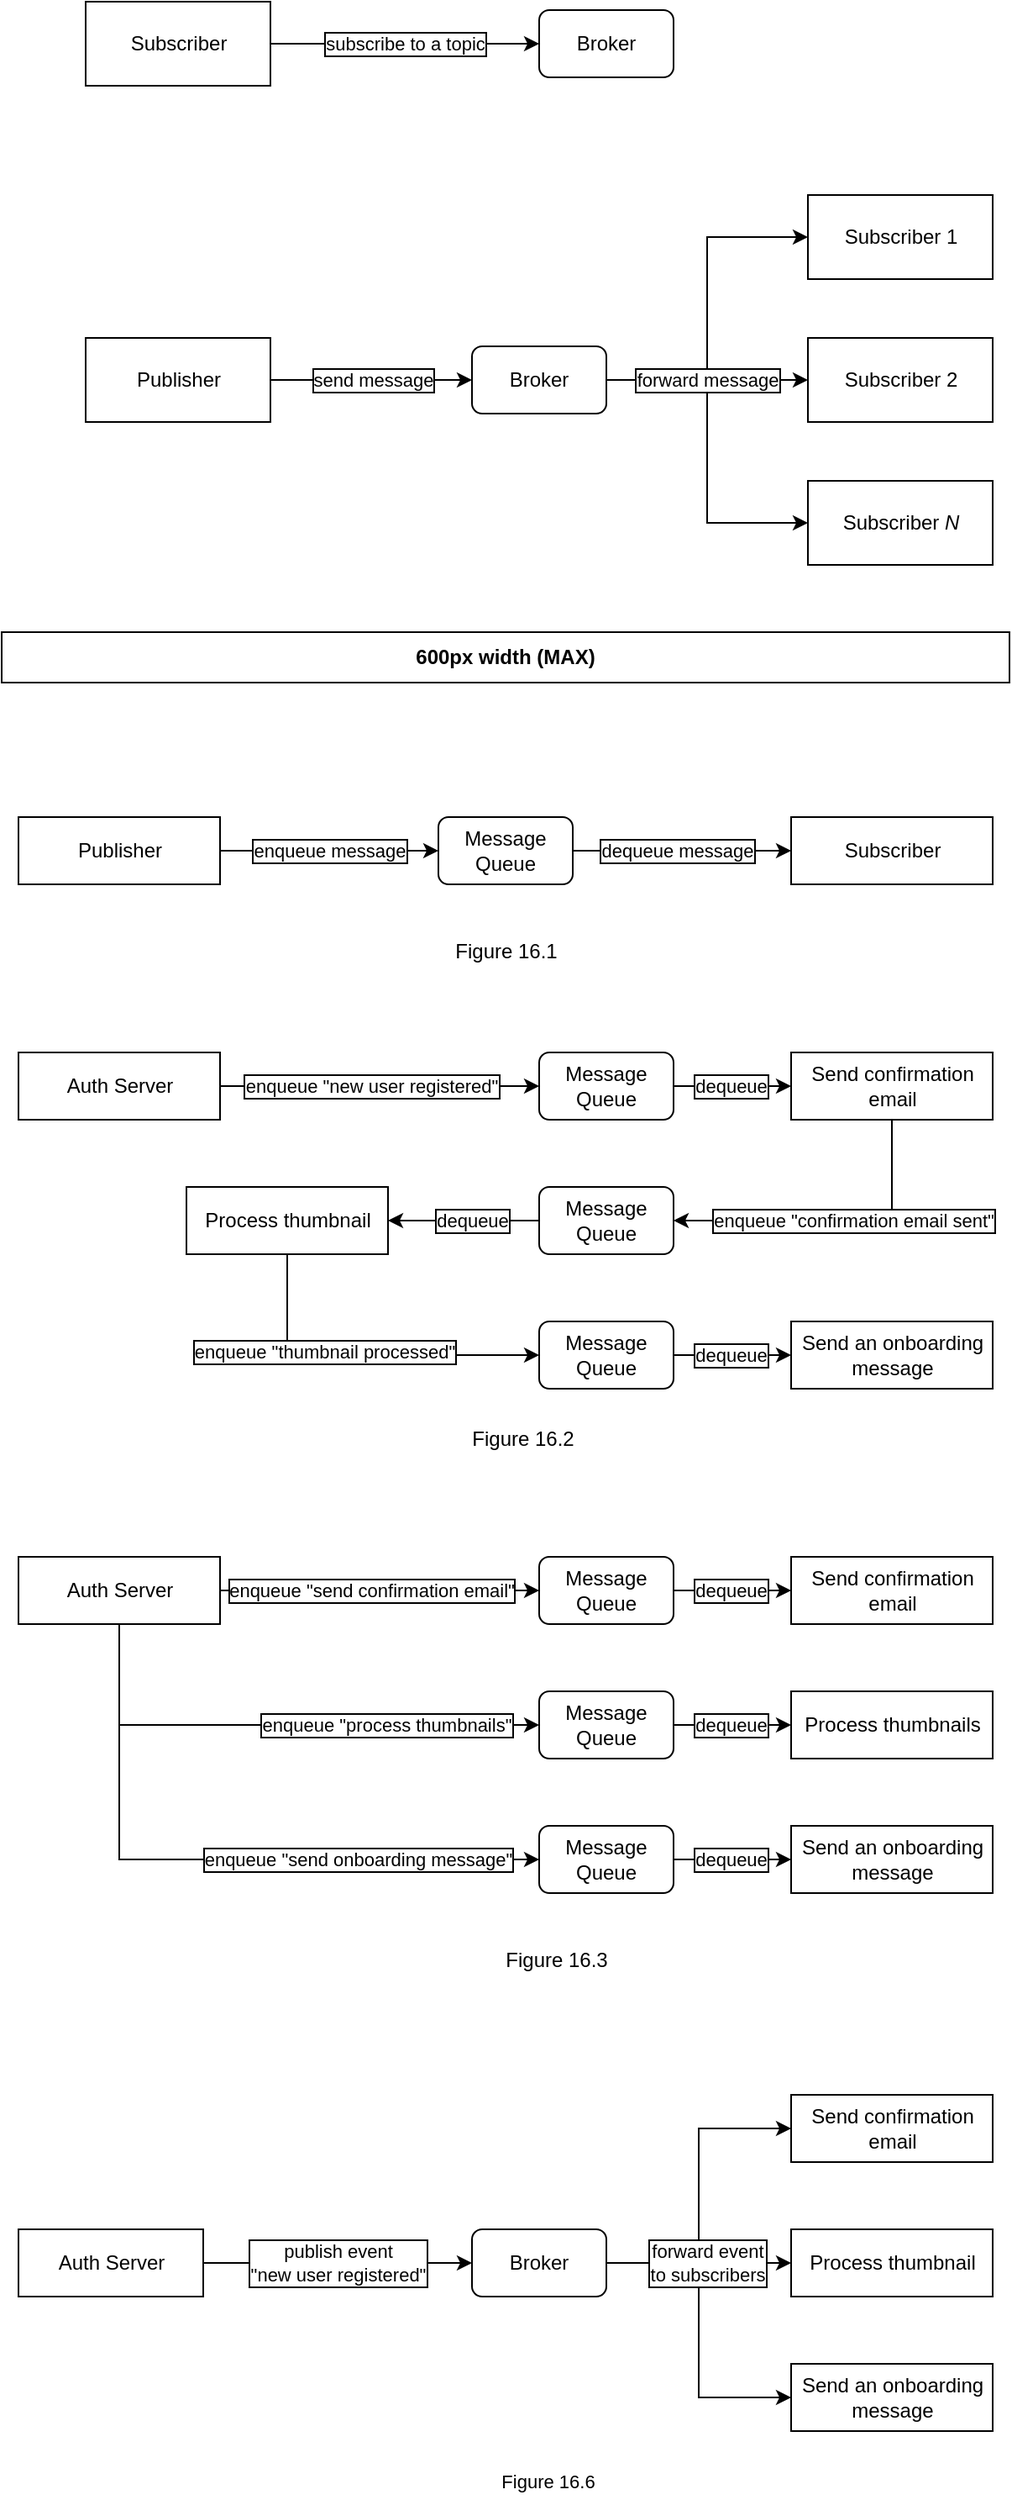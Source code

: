 <mxfile version="16.6.2" type="google" pages="6"><diagram id="9U0u434oeR0CT-yixkqD" name="Pub-Sub"><mxGraphModel dx="1822" dy="786" grid="1" gridSize="10" guides="1" tooltips="1" connect="1" arrows="1" fold="1" page="0" pageScale="1" pageWidth="850" pageHeight="1100" math="0" shadow="0"><root><mxCell id="0"/><mxCell id="1" parent="0"/><mxCell id="5XZtwu38Uf_X3_SpooyE-7" style="edgeStyle=elbowEdgeStyle;rounded=0;orthogonalLoop=1;jettySize=auto;html=1;" parent="1" source="5XZtwu38Uf_X3_SpooyE-1" target="5XZtwu38Uf_X3_SpooyE-4" edge="1"><mxGeometry relative="1" as="geometry"/></mxCell><mxCell id="5XZtwu38Uf_X3_SpooyE-8" style="edgeStyle=orthogonalEdgeStyle;rounded=0;orthogonalLoop=1;jettySize=auto;html=1;" parent="1" source="5XZtwu38Uf_X3_SpooyE-1" target="5XZtwu38Uf_X3_SpooyE-3" edge="1"><mxGeometry relative="1" as="geometry"/></mxCell><mxCell id="5XZtwu38Uf_X3_SpooyE-9" style="edgeStyle=elbowEdgeStyle;rounded=0;orthogonalLoop=1;jettySize=auto;html=1;" parent="1" source="5XZtwu38Uf_X3_SpooyE-1" target="5XZtwu38Uf_X3_SpooyE-5" edge="1"><mxGeometry relative="1" as="geometry"/></mxCell><mxCell id="5XZtwu38Uf_X3_SpooyE-11" value="forward message" style="edgeLabel;html=1;align=center;verticalAlign=middle;resizable=0;points=[];labelBorderColor=#000000;" parent="5XZtwu38Uf_X3_SpooyE-9" vertex="1" connectable="0"><mxGeometry x="-0.673" relative="1" as="geometry"><mxPoint x="26" as="offset"/></mxGeometry></mxCell><mxCell id="5XZtwu38Uf_X3_SpooyE-1" value="Broker" style="rounded=1;whiteSpace=wrap;html=1;" parent="1" vertex="1"><mxGeometry y="280" width="80" height="40" as="geometry"/></mxCell><mxCell id="5XZtwu38Uf_X3_SpooyE-6" style="edgeStyle=orthogonalEdgeStyle;rounded=0;orthogonalLoop=1;jettySize=auto;html=1;" parent="1" source="5XZtwu38Uf_X3_SpooyE-2" target="5XZtwu38Uf_X3_SpooyE-1" edge="1"><mxGeometry relative="1" as="geometry"/></mxCell><mxCell id="5XZtwu38Uf_X3_SpooyE-10" value="send message" style="edgeLabel;align=center;verticalAlign=middle;resizable=0;points=[];labelBorderColor=#000000;spacingTop=0;labelPadding=0;autosize=0;backgroundOutline=0;imageHeight=24;imageAspect=1;html=1;spacing=2;spacingRight=0;" parent="5XZtwu38Uf_X3_SpooyE-6" vertex="1" connectable="0"><mxGeometry x="-0.176" y="1" relative="1" as="geometry"><mxPoint x="11" y="1" as="offset"/></mxGeometry></mxCell><mxCell id="5XZtwu38Uf_X3_SpooyE-2" value="Publisher" style="html=1;" parent="1" vertex="1"><mxGeometry x="-230" y="275" width="110" height="50" as="geometry"/></mxCell><mxCell id="5XZtwu38Uf_X3_SpooyE-3" value="Subscriber 2" style="html=1;" parent="1" vertex="1"><mxGeometry x="200" y="275" width="110" height="50" as="geometry"/></mxCell><mxCell id="5XZtwu38Uf_X3_SpooyE-4" value="Subscriber 1" style="html=1;" parent="1" vertex="1"><mxGeometry x="200" y="190" width="110" height="50" as="geometry"/></mxCell><mxCell id="5XZtwu38Uf_X3_SpooyE-5" value="Subscriber &lt;i&gt;N&lt;/i&gt;" style="html=1;" parent="1" vertex="1"><mxGeometry x="200" y="360" width="110" height="50" as="geometry"/></mxCell><mxCell id="5XZtwu38Uf_X3_SpooyE-14" style="edgeStyle=elbowEdgeStyle;rounded=0;orthogonalLoop=1;jettySize=auto;html=1;startArrow=classic;startFill=1;endArrow=none;endFill=0;" parent="1" source="5XZtwu38Uf_X3_SpooyE-16" target="5XZtwu38Uf_X3_SpooyE-19" edge="1"><mxGeometry relative="1" as="geometry"><mxPoint x="-120" y="185" as="targetPoint"/></mxGeometry></mxCell><mxCell id="5XZtwu38Uf_X3_SpooyE-15" value="subscribe to a topic" style="edgeLabel;html=1;align=center;verticalAlign=middle;resizable=0;points=[];labelBorderColor=#000000;" parent="5XZtwu38Uf_X3_SpooyE-14" vertex="1" connectable="0"><mxGeometry x="-0.673" relative="1" as="geometry"><mxPoint x="-54" as="offset"/></mxGeometry></mxCell><mxCell id="5XZtwu38Uf_X3_SpooyE-16" value="Broker" style="rounded=1;whiteSpace=wrap;html=1;" parent="1" vertex="1"><mxGeometry x="40" y="80" width="80" height="40" as="geometry"/></mxCell><mxCell id="5XZtwu38Uf_X3_SpooyE-19" value="Subscriber" style="html=1;" parent="1" vertex="1"><mxGeometry x="-230" y="75" width="110" height="50" as="geometry"/></mxCell><mxCell id="Ad8Hp3rdYmiYa0MB1l8k-6" style="edgeStyle=orthogonalEdgeStyle;rounded=0;orthogonalLoop=1;jettySize=auto;html=1;" parent="1" source="Ad8Hp3rdYmiYa0MB1l8k-9" target="Ad8Hp3rdYmiYa0MB1l8k-13" edge="1"><mxGeometry relative="1" as="geometry"/></mxCell><mxCell id="Ad8Hp3rdYmiYa0MB1l8k-16" value="dequeue message" style="edgeLabel;html=1;align=center;verticalAlign=middle;resizable=0;points=[];labelBorderColor=#000000;" parent="Ad8Hp3rdYmiYa0MB1l8k-6" vertex="1" connectable="0"><mxGeometry x="0.2" relative="1" as="geometry"><mxPoint x="-16" as="offset"/></mxGeometry></mxCell><mxCell id="Ad8Hp3rdYmiYa0MB1l8k-9" value="Message Queue" style="rounded=1;whiteSpace=wrap;html=1;" parent="1" vertex="1"><mxGeometry x="-20" y="560" width="80" height="40" as="geometry"/></mxCell><mxCell id="Ad8Hp3rdYmiYa0MB1l8k-10" style="edgeStyle=orthogonalEdgeStyle;rounded=0;orthogonalLoop=1;jettySize=auto;html=1;" parent="1" source="Ad8Hp3rdYmiYa0MB1l8k-12" target="Ad8Hp3rdYmiYa0MB1l8k-9" edge="1"><mxGeometry relative="1" as="geometry"/></mxCell><mxCell id="Ad8Hp3rdYmiYa0MB1l8k-11" value="enqueue message" style="edgeLabel;align=center;verticalAlign=middle;resizable=0;points=[];labelBorderColor=#000000;spacingTop=0;labelPadding=0;autosize=0;backgroundOutline=0;imageHeight=24;imageAspect=1;html=1;spacing=2;spacingRight=0;" parent="Ad8Hp3rdYmiYa0MB1l8k-10" vertex="1" connectable="0"><mxGeometry x="-0.176" y="1" relative="1" as="geometry"><mxPoint x="11" y="1" as="offset"/></mxGeometry></mxCell><mxCell id="Ad8Hp3rdYmiYa0MB1l8k-12" value="Publisher" style="html=1;" parent="1" vertex="1"><mxGeometry x="-270" y="560" width="120" height="40" as="geometry"/></mxCell><mxCell id="Ad8Hp3rdYmiYa0MB1l8k-13" value="Subscriber" style="html=1;" parent="1" vertex="1"><mxGeometry x="190" y="560" width="120" height="40" as="geometry"/></mxCell><mxCell id="Ad8Hp3rdYmiYa0MB1l8k-17" style="edgeStyle=orthogonalEdgeStyle;rounded=0;orthogonalLoop=1;jettySize=auto;html=1;" parent="1" source="Ad8Hp3rdYmiYa0MB1l8k-19" target="Ad8Hp3rdYmiYa0MB1l8k-23" edge="1"><mxGeometry relative="1" as="geometry"/></mxCell><mxCell id="Ad8Hp3rdYmiYa0MB1l8k-18" value="dequeue" style="edgeLabel;html=1;align=center;verticalAlign=middle;resizable=0;points=[];labelBorderColor=#000000;" parent="Ad8Hp3rdYmiYa0MB1l8k-17" vertex="1" connectable="0"><mxGeometry x="0.2" relative="1" as="geometry"><mxPoint x="-8" as="offset"/></mxGeometry></mxCell><mxCell id="Ad8Hp3rdYmiYa0MB1l8k-19" value="Message Queue" style="rounded=1;whiteSpace=wrap;html=1;" parent="1" vertex="1"><mxGeometry x="40" y="700" width="80" height="40" as="geometry"/></mxCell><mxCell id="Ad8Hp3rdYmiYa0MB1l8k-20" style="edgeStyle=orthogonalEdgeStyle;rounded=0;orthogonalLoop=1;jettySize=auto;html=1;" parent="1" source="Ad8Hp3rdYmiYa0MB1l8k-22" target="Ad8Hp3rdYmiYa0MB1l8k-19" edge="1"><mxGeometry relative="1" as="geometry"/></mxCell><mxCell id="Ad8Hp3rdYmiYa0MB1l8k-21" value="enqueue &quot;new user registered&quot;" style="edgeLabel;align=center;verticalAlign=middle;resizable=0;points=[];labelBorderColor=#000000;spacingTop=0;labelPadding=0;autosize=0;backgroundOutline=0;imageHeight=24;imageAspect=1;html=1;spacing=2;spacingRight=0;" parent="Ad8Hp3rdYmiYa0MB1l8k-20" vertex="1" connectable="0"><mxGeometry x="-0.176" y="1" relative="1" as="geometry"><mxPoint x="11" y="1" as="offset"/></mxGeometry></mxCell><mxCell id="Ad8Hp3rdYmiYa0MB1l8k-22" value="Auth Server" style="html=1;" parent="1" vertex="1"><mxGeometry x="-270" y="700" width="120" height="40" as="geometry"/></mxCell><mxCell id="Ad8Hp3rdYmiYa0MB1l8k-23" value="Send confirmation&lt;br&gt;email" style="html=1;" parent="1" vertex="1"><mxGeometry x="190" y="700" width="120" height="40" as="geometry"/></mxCell><mxCell id="Ad8Hp3rdYmiYa0MB1l8k-24" style="edgeStyle=elbowEdgeStyle;rounded=0;orthogonalLoop=1;jettySize=auto;html=1;" parent="1" source="Ad8Hp3rdYmiYa0MB1l8k-28" target="Ad8Hp3rdYmiYa0MB1l8k-33" edge="1"><mxGeometry relative="1" as="geometry"/></mxCell><mxCell id="Ad8Hp3rdYmiYa0MB1l8k-25" style="edgeStyle=orthogonalEdgeStyle;rounded=0;orthogonalLoop=1;jettySize=auto;html=1;" parent="1" source="Ad8Hp3rdYmiYa0MB1l8k-28" target="Ad8Hp3rdYmiYa0MB1l8k-32" edge="1"><mxGeometry relative="1" as="geometry"/></mxCell><mxCell id="Ad8Hp3rdYmiYa0MB1l8k-26" style="edgeStyle=elbowEdgeStyle;rounded=0;orthogonalLoop=1;jettySize=auto;html=1;" parent="1" source="Ad8Hp3rdYmiYa0MB1l8k-28" target="Ad8Hp3rdYmiYa0MB1l8k-34" edge="1"><mxGeometry relative="1" as="geometry"/></mxCell><mxCell id="Ad8Hp3rdYmiYa0MB1l8k-27" value="forward event&lt;br&gt;to subscribers" style="edgeLabel;html=1;align=center;verticalAlign=middle;resizable=0;points=[];labelBorderColor=#000000;" parent="Ad8Hp3rdYmiYa0MB1l8k-26" vertex="1" connectable="0"><mxGeometry x="-0.673" relative="1" as="geometry"><mxPoint x="29" as="offset"/></mxGeometry></mxCell><mxCell id="Ad8Hp3rdYmiYa0MB1l8k-28" value="Broker" style="rounded=1;whiteSpace=wrap;html=1;" parent="1" vertex="1"><mxGeometry y="1400" width="80" height="40" as="geometry"/></mxCell><mxCell id="Ad8Hp3rdYmiYa0MB1l8k-29" style="edgeStyle=orthogonalEdgeStyle;rounded=0;orthogonalLoop=1;jettySize=auto;html=1;" parent="1" source="Ad8Hp3rdYmiYa0MB1l8k-31" target="Ad8Hp3rdYmiYa0MB1l8k-28" edge="1"><mxGeometry relative="1" as="geometry"/></mxCell><mxCell id="Ad8Hp3rdYmiYa0MB1l8k-30" value="publish event&lt;br style=&quot;font-size: 11px&quot;&gt;&quot;new user registered&quot;" style="edgeLabel;align=center;verticalAlign=middle;resizable=0;points=[];labelBorderColor=#000000;spacingTop=0;labelPadding=0;autosize=0;backgroundOutline=0;imageHeight=24;imageAspect=1;html=1;spacing=2;spacingRight=0;fontSize=11;" parent="Ad8Hp3rdYmiYa0MB1l8k-29" vertex="1" connectable="0"><mxGeometry x="-0.176" y="1" relative="1" as="geometry"><mxPoint x="14" y="1" as="offset"/></mxGeometry></mxCell><mxCell id="Ad8Hp3rdYmiYa0MB1l8k-31" value="Auth Server" style="html=1;" parent="1" vertex="1"><mxGeometry x="-270" y="1400" width="110" height="40" as="geometry"/></mxCell><mxCell id="Ad8Hp3rdYmiYa0MB1l8k-32" value="Process thumbnail" style="html=1;" parent="1" vertex="1"><mxGeometry x="190" y="1400" width="120" height="40" as="geometry"/></mxCell><mxCell id="Ad8Hp3rdYmiYa0MB1l8k-33" value="Send confirmation&lt;br&gt;email" style="html=1;" parent="1" vertex="1"><mxGeometry x="190" y="1320" width="120" height="40" as="geometry"/></mxCell><mxCell id="Ad8Hp3rdYmiYa0MB1l8k-34" value="Send an onboarding&lt;br&gt;message" style="html=1;" parent="1" vertex="1"><mxGeometry x="190" y="1480" width="120" height="40" as="geometry"/></mxCell><mxCell id="Ad8Hp3rdYmiYa0MB1l8k-35" style="edgeStyle=orthogonalEdgeStyle;rounded=0;orthogonalLoop=1;jettySize=auto;html=1;" parent="1" source="Ad8Hp3rdYmiYa0MB1l8k-37" target="Ad8Hp3rdYmiYa0MB1l8k-41" edge="1"><mxGeometry relative="1" as="geometry"/></mxCell><mxCell id="Ad8Hp3rdYmiYa0MB1l8k-36" value="dequeue" style="edgeLabel;html=1;align=center;verticalAlign=middle;resizable=0;points=[];labelBorderColor=#000000;" parent="Ad8Hp3rdYmiYa0MB1l8k-35" vertex="1" connectable="0"><mxGeometry x="0.2" relative="1" as="geometry"><mxPoint x="14" as="offset"/></mxGeometry></mxCell><mxCell id="Ad8Hp3rdYmiYa0MB1l8k-37" value="Message Queue" style="rounded=1;whiteSpace=wrap;html=1;" parent="1" vertex="1"><mxGeometry x="40" y="780" width="80" height="40" as="geometry"/></mxCell><mxCell id="Ad8Hp3rdYmiYa0MB1l8k-38" style="edgeStyle=orthogonalEdgeStyle;rounded=0;orthogonalLoop=1;jettySize=auto;html=1;entryX=1;entryY=0.5;entryDx=0;entryDy=0;exitX=0.5;exitY=1;exitDx=0;exitDy=0;" parent="1" source="Ad8Hp3rdYmiYa0MB1l8k-23" target="Ad8Hp3rdYmiYa0MB1l8k-37" edge="1"><mxGeometry relative="1" as="geometry"><mxPoint x="450" y="800" as="sourcePoint"/></mxGeometry></mxCell><mxCell id="Ad8Hp3rdYmiYa0MB1l8k-39" value="enqueue &quot;confirmation email sent&quot;" style="edgeLabel;align=center;verticalAlign=middle;resizable=0;points=[];labelBorderColor=#000000;spacingTop=0;labelPadding=0;autosize=0;backgroundOutline=0;imageHeight=24;imageAspect=1;html=1;spacing=2;spacingRight=0;" parent="Ad8Hp3rdYmiYa0MB1l8k-38" vertex="1" connectable="0"><mxGeometry x="-0.176" y="1" relative="1" as="geometry"><mxPoint x="-5" y="-1" as="offset"/></mxGeometry></mxCell><mxCell id="Ad8Hp3rdYmiYa0MB1l8k-41" value="Process thumbnail" style="html=1;" parent="1" vertex="1"><mxGeometry x="-170" y="780" width="120" height="40" as="geometry"/></mxCell><mxCell id="Ad8Hp3rdYmiYa0MB1l8k-43" value="Send an onboarding&lt;br&gt;message" style="html=1;" parent="1" vertex="1"><mxGeometry x="190" y="860" width="120" height="40" as="geometry"/></mxCell><mxCell id="Ad8Hp3rdYmiYa0MB1l8k-44" value="Message Queue" style="rounded=1;whiteSpace=wrap;html=1;" parent="1" vertex="1"><mxGeometry x="40" y="860" width="80" height="40" as="geometry"/></mxCell><mxCell id="Ad8Hp3rdYmiYa0MB1l8k-45" style="edgeStyle=orthogonalEdgeStyle;rounded=0;orthogonalLoop=1;jettySize=auto;html=1;entryX=0;entryY=0.5;entryDx=0;entryDy=0;exitX=0.5;exitY=1;exitDx=0;exitDy=0;" parent="1" source="Ad8Hp3rdYmiYa0MB1l8k-41" target="Ad8Hp3rdYmiYa0MB1l8k-44" edge="1"><mxGeometry relative="1" as="geometry"><mxPoint x="260" y="750" as="sourcePoint"/><mxPoint x="120" y="810" as="targetPoint"/></mxGeometry></mxCell><mxCell id="Ad8Hp3rdYmiYa0MB1l8k-46" value="enqueue &quot;thumbnail processed&quot;" style="edgeLabel;align=center;verticalAlign=middle;resizable=0;points=[];labelBorderColor=#000000;spacingTop=0;labelPadding=0;autosize=0;backgroundOutline=0;imageHeight=24;imageAspect=1;html=1;spacing=2;spacingRight=0;" parent="Ad8Hp3rdYmiYa0MB1l8k-45" vertex="1" connectable="0"><mxGeometry x="-0.176" y="1" relative="1" as="geometry"><mxPoint x="-5" y="-1" as="offset"/></mxGeometry></mxCell><mxCell id="Ad8Hp3rdYmiYa0MB1l8k-47" style="edgeStyle=orthogonalEdgeStyle;rounded=0;orthogonalLoop=1;jettySize=auto;html=1;" parent="1" source="Ad8Hp3rdYmiYa0MB1l8k-44" target="Ad8Hp3rdYmiYa0MB1l8k-43" edge="1"><mxGeometry relative="1" as="geometry"><mxPoint x="40" y="810" as="sourcePoint"/><mxPoint x="-40" y="810" as="targetPoint"/></mxGeometry></mxCell><mxCell id="Ad8Hp3rdYmiYa0MB1l8k-48" value="dequeue" style="edgeLabel;html=1;align=center;verticalAlign=middle;resizable=0;points=[];labelBorderColor=#000000;" parent="Ad8Hp3rdYmiYa0MB1l8k-47" vertex="1" connectable="0"><mxGeometry x="0.2" relative="1" as="geometry"><mxPoint x="-8" as="offset"/></mxGeometry></mxCell><mxCell id="Ad8Hp3rdYmiYa0MB1l8k-49" style="edgeStyle=orthogonalEdgeStyle;rounded=0;orthogonalLoop=1;jettySize=auto;html=1;" parent="1" source="Ad8Hp3rdYmiYa0MB1l8k-51" target="Ad8Hp3rdYmiYa0MB1l8k-55" edge="1"><mxGeometry relative="1" as="geometry"/></mxCell><mxCell id="Ad8Hp3rdYmiYa0MB1l8k-50" value="dequeue" style="edgeLabel;html=1;align=center;verticalAlign=middle;resizable=0;points=[];labelBorderColor=#000000;" parent="Ad8Hp3rdYmiYa0MB1l8k-49" vertex="1" connectable="0"><mxGeometry x="0.2" relative="1" as="geometry"><mxPoint x="-8" as="offset"/></mxGeometry></mxCell><mxCell id="Ad8Hp3rdYmiYa0MB1l8k-51" value="Message Queue" style="rounded=1;whiteSpace=wrap;html=1;" parent="1" vertex="1"><mxGeometry x="40" y="1000" width="80" height="40" as="geometry"/></mxCell><mxCell id="Ad8Hp3rdYmiYa0MB1l8k-52" style="edgeStyle=orthogonalEdgeStyle;rounded=0;orthogonalLoop=1;jettySize=auto;html=1;" parent="1" source="Ad8Hp3rdYmiYa0MB1l8k-54" target="Ad8Hp3rdYmiYa0MB1l8k-51" edge="1"><mxGeometry relative="1" as="geometry"/></mxCell><mxCell id="Ad8Hp3rdYmiYa0MB1l8k-53" value="enqueue &quot;send confirmation email&quot;" style="edgeLabel;align=center;verticalAlign=middle;resizable=0;points=[];labelBorderColor=#000000;spacingTop=0;labelPadding=0;autosize=0;backgroundOutline=0;imageHeight=24;imageAspect=1;html=1;spacing=2;spacingRight=0;" parent="Ad8Hp3rdYmiYa0MB1l8k-52" vertex="1" connectable="0"><mxGeometry x="-0.176" y="1" relative="1" as="geometry"><mxPoint x="11" y="1" as="offset"/></mxGeometry></mxCell><mxCell id="Ad8Hp3rdYmiYa0MB1l8k-54" value="Auth Server" style="html=1;" parent="1" vertex="1"><mxGeometry x="-270" y="1000" width="120" height="40" as="geometry"/></mxCell><mxCell id="Ad8Hp3rdYmiYa0MB1l8k-55" value="Send confirmation&lt;br&gt;email" style="html=1;" parent="1" vertex="1"><mxGeometry x="190" y="1000" width="120" height="40" as="geometry"/></mxCell><mxCell id="Ad8Hp3rdYmiYa0MB1l8k-56" style="edgeStyle=orthogonalEdgeStyle;rounded=0;orthogonalLoop=1;jettySize=auto;html=1;" parent="1" source="Ad8Hp3rdYmiYa0MB1l8k-58" target="Ad8Hp3rdYmiYa0MB1l8k-61" edge="1"><mxGeometry relative="1" as="geometry"/></mxCell><mxCell id="Ad8Hp3rdYmiYa0MB1l8k-57" value="dequeue" style="edgeLabel;html=1;align=center;verticalAlign=middle;resizable=0;points=[];labelBorderColor=#000000;" parent="Ad8Hp3rdYmiYa0MB1l8k-56" vertex="1" connectable="0"><mxGeometry x="0.2" relative="1" as="geometry"><mxPoint x="-8" as="offset"/></mxGeometry></mxCell><mxCell id="Ad8Hp3rdYmiYa0MB1l8k-58" value="Message Queue" style="rounded=1;whiteSpace=wrap;html=1;" parent="1" vertex="1"><mxGeometry x="40" y="1080" width="80" height="40" as="geometry"/></mxCell><mxCell id="Ad8Hp3rdYmiYa0MB1l8k-59" style="edgeStyle=orthogonalEdgeStyle;rounded=0;orthogonalLoop=1;jettySize=auto;html=1;entryX=0;entryY=0.5;entryDx=0;entryDy=0;exitX=0.5;exitY=1;exitDx=0;exitDy=0;" parent="1" source="Ad8Hp3rdYmiYa0MB1l8k-54" target="Ad8Hp3rdYmiYa0MB1l8k-58" edge="1"><mxGeometry relative="1" as="geometry"><mxPoint x="450" y="1100" as="sourcePoint"/></mxGeometry></mxCell><mxCell id="Ad8Hp3rdYmiYa0MB1l8k-60" value="enqueue &quot;process thumbnails&quot;" style="edgeLabel;align=center;verticalAlign=middle;resizable=0;points=[];labelBorderColor=#000000;spacingTop=0;labelPadding=0;autosize=0;backgroundOutline=0;imageHeight=24;imageAspect=1;html=1;spacing=2;spacingRight=0;" parent="Ad8Hp3rdYmiYa0MB1l8k-59" vertex="1" connectable="0"><mxGeometry x="-0.176" y="1" relative="1" as="geometry"><mxPoint x="91" y="1" as="offset"/></mxGeometry></mxCell><mxCell id="Ad8Hp3rdYmiYa0MB1l8k-61" value="Process thumbnails" style="html=1;" parent="1" vertex="1"><mxGeometry x="190" y="1080" width="120" height="40" as="geometry"/></mxCell><mxCell id="Ad8Hp3rdYmiYa0MB1l8k-62" value="Send an onboarding&lt;br&gt;message" style="html=1;" parent="1" vertex="1"><mxGeometry x="190" y="1160" width="120" height="40" as="geometry"/></mxCell><mxCell id="Ad8Hp3rdYmiYa0MB1l8k-63" value="Message Queue" style="rounded=1;whiteSpace=wrap;html=1;" parent="1" vertex="1"><mxGeometry x="40" y="1160" width="80" height="40" as="geometry"/></mxCell><mxCell id="Ad8Hp3rdYmiYa0MB1l8k-64" style="edgeStyle=orthogonalEdgeStyle;rounded=0;orthogonalLoop=1;jettySize=auto;html=1;entryX=0;entryY=0.5;entryDx=0;entryDy=0;exitX=0.5;exitY=1;exitDx=0;exitDy=0;" parent="1" source="Ad8Hp3rdYmiYa0MB1l8k-54" target="Ad8Hp3rdYmiYa0MB1l8k-63" edge="1"><mxGeometry relative="1" as="geometry"><mxPoint x="260" y="1050" as="sourcePoint"/><mxPoint x="120" y="1110" as="targetPoint"/></mxGeometry></mxCell><mxCell id="Ad8Hp3rdYmiYa0MB1l8k-65" value="enqueue &quot;send onboarding message&quot;" style="edgeLabel;align=center;verticalAlign=middle;resizable=0;points=[];labelBorderColor=#000000;spacingTop=0;labelPadding=0;autosize=0;backgroundOutline=0;imageHeight=24;imageAspect=1;html=1;spacing=2;spacingRight=0;" parent="Ad8Hp3rdYmiYa0MB1l8k-64" vertex="1" connectable="0"><mxGeometry x="-0.176" y="1" relative="1" as="geometry"><mxPoint x="121" y="1" as="offset"/></mxGeometry></mxCell><mxCell id="Ad8Hp3rdYmiYa0MB1l8k-66" style="edgeStyle=orthogonalEdgeStyle;rounded=0;orthogonalLoop=1;jettySize=auto;html=1;" parent="1" source="Ad8Hp3rdYmiYa0MB1l8k-63" target="Ad8Hp3rdYmiYa0MB1l8k-62" edge="1"><mxGeometry relative="1" as="geometry"><mxPoint x="40" y="1110" as="sourcePoint"/><mxPoint x="-40" y="1110" as="targetPoint"/></mxGeometry></mxCell><mxCell id="Ad8Hp3rdYmiYa0MB1l8k-67" value="dequeue" style="edgeLabel;html=1;align=center;verticalAlign=middle;resizable=0;points=[];labelBorderColor=#000000;" parent="Ad8Hp3rdYmiYa0MB1l8k-66" vertex="1" connectable="0"><mxGeometry x="0.2" relative="1" as="geometry"><mxPoint x="-8" as="offset"/></mxGeometry></mxCell><mxCell id="gE1eVYE-6uZBldGm5XIQ-3" value="600px width (MAX)" style="rounded=0;whiteSpace=wrap;html=1;align=center;fontStyle=1" parent="1" vertex="1"><mxGeometry x="-280" y="450" width="600" height="30" as="geometry"/></mxCell><mxCell id="gE1eVYE-6uZBldGm5XIQ-4" value="Figure 16.1" style="text;html=1;align=center;verticalAlign=middle;resizable=0;points=[];autosize=1;" parent="1" vertex="1"><mxGeometry x="-20" y="630" width="80" height="20" as="geometry"/></mxCell><mxCell id="gE1eVYE-6uZBldGm5XIQ-5" value="Figure 16.2" style="text;html=1;align=center;verticalAlign=middle;resizable=0;points=[];autosize=1;" parent="1" vertex="1"><mxGeometry x="-10" y="920" width="80" height="20" as="geometry"/></mxCell><mxCell id="gE1eVYE-6uZBldGm5XIQ-6" value="Figure 16.3" style="text;html=1;align=center;verticalAlign=middle;resizable=0;points=[];autosize=1;" parent="1" vertex="1"><mxGeometry x="10" y="1230" width="80" height="20" as="geometry"/></mxCell><mxCell id="gE1eVYE-6uZBldGm5XIQ-7" value="Figure 16.6" style="text;html=1;align=center;verticalAlign=middle;resizable=0;points=[];autosize=1;fontSize=11;" parent="1" vertex="1"><mxGeometry x="10" y="1540" width="70" height="20" as="geometry"/></mxCell></root></mxGraphModel></diagram><diagram id="amnBsUWCx3qu3NooeVX-" name="Event Sourcing"><mxGraphModel dx="1422" dy="1186" grid="1" gridSize="10" guides="1" tooltips="1" connect="1" arrows="1" fold="1" page="0" pageScale="1" pageWidth="850" pageHeight="1100" math="0" shadow="0"><root><mxCell id="m80PkknR9r_3Ana12n2E-0"/><mxCell id="m80PkknR9r_3Ana12n2E-1" parent="m80PkknR9r_3Ana12n2E-0"/><mxCell id="YIErwEd8L0lBIF5nPS0n-54" value="{&#10;    &quot;device&quot;: {&#10;        &quot;id&quot;: &quot;some id&quot;,&#10;        &quot;name&quot;: &quot;Device 1&quot;&#10;    },&#10;    &quot;networking&quot;: {},&#10;    &quot;location&quot;: {...}&#10;}" style="text;align=left;verticalAlign=middle;resizable=0;points=[];autosize=1;spacing=2;fontSize=9;horizontal=1;strokeColor=#d6b656;fillColor=#fff2cc;expand=1;movable=1;" parent="m80PkknR9r_3Ana12n2E-1" vertex="1"><mxGeometry x="1285" y="1350" width="110" height="100" as="geometry"/></mxCell><mxCell id="YIErwEd8L0lBIF5nPS0n-63" value="{&#10;    &quot;device&quot;: {&#10;        &quot;id&quot;: &quot;some id&quot;,&#10;        &quot;name&quot;: &quot;Device 1&quot;&#10;    },&#10;    &quot;networking&quot;: {&#10;        &quot;type&quot;: &quot;MQTT&quot;&#10;    },&#10;    &quot;location&quot;: {...}&#10;}" style="text;align=left;verticalAlign=middle;resizable=0;points=[];autosize=1;spacing=2;fontSize=9;horizontal=1;strokeColor=#d6b656;fillColor=#fff2cc;expand=1;movable=1;" parent="m80PkknR9r_3Ana12n2E-1" vertex="1"><mxGeometry x="1287.5" y="1530" width="110" height="120" as="geometry"/></mxCell><mxCell id="YIErwEd8L0lBIF5nPS0n-73" value="{&#10;    &quot;device&quot;: {&#10;        &quot;id&quot;: &quot;some id&quot;,&#10;        &quot;name&quot;: &quot;Kitchen Thermostat&quot;&#10;    },&#10;    &quot;networking&quot;: {&#10;        &quot;type&quot;: &quot;MQTT&quot;&#10;    },&#10;    &quot;location&quot;: {...}&#10;}" style="text;align=left;verticalAlign=middle;resizable=0;points=[];autosize=1;spacing=2;fontSize=9;horizontal=1;strokeColor=#d6b656;fillColor=#fff2cc;expand=1;movable=1;" parent="m80PkknR9r_3Ana12n2E-1" vertex="1"><mxGeometry x="1267.5" y="1720" width="160" height="120" as="geometry"/></mxCell><mxCell id="YIErwEd8L0lBIF5nPS0n-74" value="{&#10;    &quot;id&quot;: &quot;some id&quot;,&#10;    &quot;patches&quot;: [&#10;        { &quot;op&quot;: &quot;replace&quot;, &quot;path&quot;: &quot;/name&quot;, &quot;value&quot;: &quot;Kitchen Thermostat&quot; },&#10;    ]&#10;}" style="text;align=left;verticalAlign=middle;resizable=0;points=[];autosize=1;spacing=2;fontSize=9;horizontal=1;strokeColor=#d6b656;fillColor=#fff2cc;expand=1;movable=1;" parent="m80PkknR9r_3Ana12n2E-1" vertex="1"><mxGeometry x="942.5" y="1730" width="300" height="80" as="geometry"/></mxCell><mxCell id="YIErwEd8L0lBIF5nPS0n-39" value="{&#10;    &quot;id&quot;: &quot;some id&quot;,&#10;    &quot;patches&quot;: [&#10;        { &quot;op&quot;: &quot;replace&quot;, &quot;path&quot;: &quot;/name&quot;, &quot;value&quot;: &quot;Kitchen Thermostat&quot; },&#10;    ]&#10;}" style="text;align=left;verticalAlign=middle;resizable=0;points=[];autosize=1;spacing=2;fontSize=9;horizontal=1;strokeColor=#d6b656;fillColor=#fff2cc;expand=1;movable=1;" parent="m80PkknR9r_3Ana12n2E-1" vertex="1"><mxGeometry x="972.5" y="1020" width="300" height="80" as="geometry"/></mxCell><mxCell id="m80PkknR9r_3Ana12n2E-9" style="edgeStyle=orthogonalEdgeStyle;rounded=0;orthogonalLoop=1;jettySize=auto;html=1;entryX=0.291;entryY=0;entryDx=0;entryDy=0;entryPerimeter=0;" parent="m80PkknR9r_3Ana12n2E-1" source="m80PkknR9r_3Ana12n2E-2" target="m80PkknR9r_3Ana12n2E-8" edge="1"><mxGeometry relative="1" as="geometry"/></mxCell><mxCell id="m80PkknR9r_3Ana12n2E-12" value="Publishes:&lt;br&gt;DeviceTwinCreated,&amp;nbsp;DeviceTwinUpdated&amp;nbsp;" style="edgeLabel;html=1;align=center;verticalAlign=middle;resizable=0;points=[];labelBorderColor=#000000;" parent="m80PkknR9r_3Ana12n2E-9" vertex="1" connectable="0"><mxGeometry x="-0.169" y="2" relative="1" as="geometry"><mxPoint x="-2" y="6" as="offset"/></mxGeometry></mxCell><mxCell id="m80PkknR9r_3Ana12n2E-2" value="DeviceTwin" style="shape=hexagon;perimeter=hexagonPerimeter2;whiteSpace=wrap;html=1;fixedSize=1;" parent="m80PkknR9r_3Ana12n2E-1" vertex="1"><mxGeometry x="140" y="90" width="90" height="80" as="geometry"/></mxCell><mxCell id="m80PkknR9r_3Ana12n2E-11" style="edgeStyle=orthogonalEdgeStyle;rounded=0;orthogonalLoop=1;jettySize=auto;html=1;startArrow=classic;startFill=1;endArrow=none;endFill=0;" parent="m80PkknR9r_3Ana12n2E-1" source="m80PkknR9r_3Ana12n2E-3" target="m80PkknR9r_3Ana12n2E-8" edge="1"><mxGeometry relative="1" as="geometry"/></mxCell><mxCell id="m80PkknR9r_3Ana12n2E-14" value="Subscribed to:&lt;br&gt;DeviceTwinCreated,&amp;nbsp;DeviceTwinUpdated, NetworkingInfoUpdated" style="edgeLabel;html=1;align=center;verticalAlign=middle;resizable=0;points=[];labelBorderColor=#000000;" parent="m80PkknR9r_3Ana12n2E-11" vertex="1" connectable="0"><mxGeometry x="0.325" y="-1" relative="1" as="geometry"><mxPoint x="-1" y="13.14" as="offset"/></mxGeometry></mxCell><mxCell id="m80PkknR9r_3Ana12n2E-3" value="DeviceLocation" style="shape=hexagon;perimeter=hexagonPerimeter2;whiteSpace=wrap;html=1;fixedSize=1;" parent="m80PkknR9r_3Ana12n2E-1" vertex="1"><mxGeometry x="215" y="390" width="90" height="80" as="geometry"/></mxCell><mxCell id="m80PkknR9r_3Ana12n2E-10" style="edgeStyle=orthogonalEdgeStyle;rounded=0;orthogonalLoop=1;jettySize=auto;html=1;entryX=0.792;entryY=0;entryDx=0;entryDy=0;entryPerimeter=0;" parent="m80PkknR9r_3Ana12n2E-1" source="m80PkknR9r_3Ana12n2E-4" target="m80PkknR9r_3Ana12n2E-8" edge="1"><mxGeometry relative="1" as="geometry"/></mxCell><mxCell id="m80PkknR9r_3Ana12n2E-13" value="Publishes:&lt;br&gt;NetworkingInfoUpdated&amp;nbsp;" style="edgeLabel;html=1;align=center;verticalAlign=middle;resizable=0;points=[];labelBorderColor=#000000;" parent="m80PkknR9r_3Ana12n2E-10" vertex="1" connectable="0"><mxGeometry x="-0.526" y="2" relative="1" as="geometry"><mxPoint x="-2" y="21.14" as="offset"/></mxGeometry></mxCell><mxCell id="m80PkknR9r_3Ana12n2E-4" value="Networking" style="shape=hexagon;perimeter=hexagonPerimeter2;whiteSpace=wrap;html=1;fixedSize=1;" parent="m80PkknR9r_3Ana12n2E-1" vertex="1"><mxGeometry x="320" y="90" width="90" height="80" as="geometry"/></mxCell><mxCell id="m80PkknR9r_3Ana12n2E-5" value="DeviceTwin" style="shape=hexagon;perimeter=hexagonPerimeter2;whiteSpace=wrap;html=1;fixedSize=1;" parent="m80PkknR9r_3Ana12n2E-1" vertex="1"><mxGeometry x="350" y="500" width="90" height="80" as="geometry"/></mxCell><mxCell id="m80PkknR9r_3Ana12n2E-6" value="Networking" style="shape=hexagon;perimeter=hexagonPerimeter2;whiteSpace=wrap;html=1;fixedSize=1;" parent="m80PkknR9r_3Ana12n2E-1" vertex="1"><mxGeometry x="350" y="680" width="90" height="80" as="geometry"/></mxCell><mxCell id="m80PkknR9r_3Ana12n2E-15" style="rounded=0;orthogonalLoop=1;jettySize=auto;html=1;" parent="m80PkknR9r_3Ana12n2E-1" source="m80PkknR9r_3Ana12n2E-7" target="m80PkknR9r_3Ana12n2E-5" edge="1"><mxGeometry relative="1" as="geometry"/></mxCell><mxCell id="m80PkknR9r_3Ana12n2E-17" value="Read device info" style="edgeLabel;html=1;align=center;verticalAlign=middle;resizable=0;points=[];labelBorderColor=#000000;" parent="m80PkknR9r_3Ana12n2E-15" vertex="1" connectable="0"><mxGeometry x="-0.209" relative="1" as="geometry"><mxPoint x="7.3" as="offset"/></mxGeometry></mxCell><mxCell id="m80PkknR9r_3Ana12n2E-16" style="rounded=0;orthogonalLoop=1;jettySize=auto;html=1;" parent="m80PkknR9r_3Ana12n2E-1" source="m80PkknR9r_3Ana12n2E-7" target="m80PkknR9r_3Ana12n2E-6" edge="1"><mxGeometry relative="1" as="geometry"/></mxCell><mxCell id="m80PkknR9r_3Ana12n2E-18" value="Read networking info" style="edgeLabel;html=1;align=center;verticalAlign=middle;resizable=0;points=[];labelBorderColor=#000000;" parent="m80PkknR9r_3Ana12n2E-16" vertex="1" connectable="0"><mxGeometry x="-0.196" y="-3" relative="1" as="geometry"><mxPoint x="7.22" as="offset"/></mxGeometry></mxCell><mxCell id="m80PkknR9r_3Ana12n2E-7" value="DeviceLocation" style="shape=hexagon;perimeter=hexagonPerimeter2;whiteSpace=wrap;html=1;fixedSize=1;" parent="m80PkknR9r_3Ana12n2E-1" vertex="1"><mxGeometry x="80" y="590" width="90" height="80" as="geometry"/></mxCell><mxCell id="m80PkknR9r_3Ana12n2E-8" value="Message Broker" style="rounded=1;whiteSpace=wrap;html=1;" parent="m80PkknR9r_3Ana12n2E-1" vertex="1"><mxGeometry x="80" y="250" width="360" height="60" as="geometry"/></mxCell><mxCell id="m80PkknR9r_3Ana12n2E-19" style="edgeStyle=orthogonalEdgeStyle;rounded=0;orthogonalLoop=1;jettySize=auto;html=1;entryX=1;entryY=0.5;entryDx=0;entryDy=0;exitX=1;exitY=0.5;exitDx=0;exitDy=0;startArrow=classic;startFill=1;endArrow=none;endFill=0;" parent="m80PkknR9r_3Ana12n2E-1" source="m80PkknR9r_3Ana12n2E-4" target="m80PkknR9r_3Ana12n2E-8" edge="1"><mxGeometry relative="1" as="geometry"><mxPoint x="270" y="400" as="sourcePoint"/><mxPoint x="270" y="320" as="targetPoint"/><Array as="points"><mxPoint x="490" y="130"/><mxPoint x="490" y="280"/></Array></mxGeometry></mxCell><mxCell id="m80PkknR9r_3Ana12n2E-20" value="Subscribed to:&lt;br&gt;DeviceTwinCreated" style="edgeLabel;html=1;align=center;verticalAlign=middle;resizable=0;points=[];labelBorderColor=#000000;" parent="m80PkknR9r_3Ana12n2E-19" vertex="1" connectable="0"><mxGeometry x="0.325" y="-1" relative="1" as="geometry"><mxPoint x="1" y="-26" as="offset"/></mxGeometry></mxCell><mxCell id="m80PkknR9r_3Ana12n2E-21" style="rounded=0;orthogonalLoop=1;jettySize=auto;html=1;" parent="m80PkknR9r_3Ana12n2E-1" source="m80PkknR9r_3Ana12n2E-6" target="m80PkknR9r_3Ana12n2E-5" edge="1"><mxGeometry relative="1" as="geometry"><mxPoint x="173.571" y="652.857" as="sourcePoint"/><mxPoint x="366.429" y="717.143" as="targetPoint"/></mxGeometry></mxCell><mxCell id="m80PkknR9r_3Ana12n2E-22" value="Read if a device exists" style="edgeLabel;html=1;align=center;verticalAlign=middle;resizable=0;points=[];labelBorderColor=#000000;" parent="m80PkknR9r_3Ana12n2E-21" vertex="1" connectable="0"><mxGeometry x="-0.196" y="-3" relative="1" as="geometry"><mxPoint x="-3.0" y="-10" as="offset"/></mxGeometry></mxCell><mxCell id="m80PkknR9r_3Ana12n2E-29" value="1" style="edgeStyle=none;rounded=0;orthogonalLoop=1;jettySize=auto;html=1;startArrow=none;startFill=0;endArrow=classic;endFill=1;labelBorderColor=#000000;" parent="m80PkknR9r_3Ana12n2E-1" source="m80PkknR9r_3Ana12n2E-23" target="m80PkknR9r_3Ana12n2E-25" edge="1"><mxGeometry x="-0.214" relative="1" as="geometry"><Array as="points"><mxPoint x="230" y="880"/></Array><mxPoint as="offset"/></mxGeometry></mxCell><mxCell id="m80PkknR9r_3Ana12n2E-30" style="edgeStyle=none;rounded=0;orthogonalLoop=1;jettySize=auto;html=1;startArrow=none;startFill=0;endArrow=classic;endFill=1;labelBorderColor=#000000;" parent="m80PkknR9r_3Ana12n2E-1" source="m80PkknR9r_3Ana12n2E-23" target="m80PkknR9r_3Ana12n2E-24" edge="1"><mxGeometry relative="1" as="geometry"/></mxCell><mxCell id="m80PkknR9r_3Ana12n2E-47" value="10" style="edgeLabel;html=1;align=center;verticalAlign=middle;resizable=0;points=[];labelBorderColor=#000000;" parent="m80PkknR9r_3Ana12n2E-30" vertex="1" connectable="0"><mxGeometry x="-0.14" y="-2" relative="1" as="geometry"><mxPoint x="0.31" y="-3.02" as="offset"/></mxGeometry></mxCell><mxCell id="m80PkknR9r_3Ana12n2E-23" value="A" style="shape=hexagon;perimeter=hexagonPerimeter2;whiteSpace=wrap;html=1;fixedSize=1;" parent="m80PkknR9r_3Ana12n2E-1" vertex="1"><mxGeometry x="160" y="890" width="80" height="70" as="geometry"/></mxCell><mxCell id="m80PkknR9r_3Ana12n2E-37" style="edgeStyle=none;rounded=0;orthogonalLoop=1;jettySize=auto;html=1;startArrow=none;startFill=0;endArrow=classic;endFill=1;labelBorderColor=#000000;" parent="m80PkknR9r_3Ana12n2E-1" source="m80PkknR9r_3Ana12n2E-24" target="m80PkknR9r_3Ana12n2E-26" edge="1"><mxGeometry relative="1" as="geometry"/></mxCell><mxCell id="m80PkknR9r_3Ana12n2E-41" value="4" style="edgeLabel;html=1;align=center;verticalAlign=middle;resizable=0;points=[];labelBorderColor=#000000;" parent="m80PkknR9r_3Ana12n2E-37" vertex="1" connectable="0"><mxGeometry x="-0.208" y="3" relative="1" as="geometry"><mxPoint x="-4.56" y="1.17" as="offset"/></mxGeometry></mxCell><mxCell id="m80PkknR9r_3Ana12n2E-38" value="3" style="edgeStyle=none;rounded=0;orthogonalLoop=1;jettySize=auto;html=1;startArrow=none;startFill=0;endArrow=classic;endFill=1;labelBorderColor=#000000;" parent="m80PkknR9r_3Ana12n2E-1" source="m80PkknR9r_3Ana12n2E-24" target="m80PkknR9r_3Ana12n2E-27" edge="1"><mxGeometry x="-0.257" relative="1" as="geometry"><mxPoint as="offset"/></mxGeometry></mxCell><mxCell id="m80PkknR9r_3Ana12n2E-24" value="C" style="shape=hexagon;perimeter=hexagonPerimeter2;whiteSpace=wrap;html=1;fixedSize=1;" parent="m80PkknR9r_3Ana12n2E-1" vertex="1"><mxGeometry x="345" y="800" width="80" height="70" as="geometry"/></mxCell><mxCell id="m80PkknR9r_3Ana12n2E-31" value="2" style="edgeStyle=none;rounded=0;orthogonalLoop=1;jettySize=auto;html=1;startArrow=none;startFill=0;endArrow=classic;endFill=1;labelBorderColor=#000000;" parent="m80PkknR9r_3Ana12n2E-1" source="m80PkknR9r_3Ana12n2E-25" target="m80PkknR9r_3Ana12n2E-24" edge="1"><mxGeometry x="0.143" y="-5" relative="1" as="geometry"><Array as="points"><mxPoint x="330" y="835"/></Array><mxPoint x="-5" y="-5" as="offset"/></mxGeometry></mxCell><mxCell id="m80PkknR9r_3Ana12n2E-32" style="edgeStyle=none;rounded=0;orthogonalLoop=1;jettySize=auto;html=1;startArrow=none;startFill=0;endArrow=classic;endFill=1;labelBorderColor=#000000;" parent="m80PkknR9r_3Ana12n2E-1" source="m80PkknR9r_3Ana12n2E-25" target="m80PkknR9r_3Ana12n2E-28" edge="1"><mxGeometry relative="1" as="geometry"/></mxCell><mxCell id="m80PkknR9r_3Ana12n2E-42" value="5" style="edgeLabel;html=1;align=center;verticalAlign=middle;resizable=0;points=[];labelBorderColor=#000000;" parent="m80PkknR9r_3Ana12n2E-32" vertex="1" connectable="0"><mxGeometry x="-0.546" y="2" relative="1" as="geometry"><mxPoint x="11.62" y="23.07" as="offset"/></mxGeometry></mxCell><mxCell id="m80PkknR9r_3Ana12n2E-25" value="B" style="shape=hexagon;perimeter=hexagonPerimeter2;whiteSpace=wrap;html=1;fixedSize=1;" parent="m80PkknR9r_3Ana12n2E-1" vertex="1"><mxGeometry x="230" y="800" width="80" height="70" as="geometry"/></mxCell><mxCell id="m80PkknR9r_3Ana12n2E-26" value="F" style="shape=hexagon;perimeter=hexagonPerimeter2;whiteSpace=wrap;html=1;fixedSize=1;" parent="m80PkknR9r_3Ana12n2E-1" vertex="1"><mxGeometry x="230" y="980" width="80" height="70" as="geometry"/></mxCell><mxCell id="m80PkknR9r_3Ana12n2E-27" value="D" style="shape=hexagon;perimeter=hexagonPerimeter2;whiteSpace=wrap;html=1;fixedSize=1;" parent="m80PkknR9r_3Ana12n2E-1" vertex="1"><mxGeometry x="415" y="890" width="80" height="70" as="geometry"/></mxCell><mxCell id="m80PkknR9r_3Ana12n2E-33" style="edgeStyle=none;rounded=0;orthogonalLoop=1;jettySize=auto;html=1;startArrow=none;startFill=0;endArrow=classic;endFill=1;labelBorderColor=#000000;" parent="m80PkknR9r_3Ana12n2E-1" source="m80PkknR9r_3Ana12n2E-28" target="m80PkknR9r_3Ana12n2E-24" edge="1"><mxGeometry relative="1" as="geometry"/></mxCell><mxCell id="m80PkknR9r_3Ana12n2E-44" value="7" style="edgeLabel;html=1;align=center;verticalAlign=middle;resizable=0;points=[];labelBorderColor=#000000;" parent="m80PkknR9r_3Ana12n2E-33" vertex="1" connectable="0"><mxGeometry x="-0.302" y="-1" relative="1" as="geometry"><mxPoint x="-1" y="-16.6" as="offset"/></mxGeometry></mxCell><mxCell id="m80PkknR9r_3Ana12n2E-34" style="edgeStyle=none;rounded=0;orthogonalLoop=1;jettySize=auto;html=1;startArrow=none;startFill=0;endArrow=classic;endFill=1;labelBorderColor=#000000;" parent="m80PkknR9r_3Ana12n2E-1" source="m80PkknR9r_3Ana12n2E-28" target="m80PkknR9r_3Ana12n2E-23" edge="1"><mxGeometry relative="1" as="geometry"/></mxCell><mxCell id="m80PkknR9r_3Ana12n2E-46" value="9" style="edgeLabel;html=1;align=center;verticalAlign=middle;resizable=0;points=[];labelBorderColor=#000000;" parent="m80PkknR9r_3Ana12n2E-34" vertex="1" connectable="0"><mxGeometry x="-0.472" y="-1" relative="1" as="geometry"><mxPoint x="-10.77" y="-4.13" as="offset"/></mxGeometry></mxCell><mxCell id="m80PkknR9r_3Ana12n2E-35" style="edgeStyle=none;rounded=0;orthogonalLoop=1;jettySize=auto;html=1;startArrow=none;startFill=0;endArrow=classic;endFill=1;labelBorderColor=#000000;" parent="m80PkknR9r_3Ana12n2E-1" source="m80PkknR9r_3Ana12n2E-28" target="m80PkknR9r_3Ana12n2E-27" edge="1"><mxGeometry relative="1" as="geometry"/></mxCell><mxCell id="m80PkknR9r_3Ana12n2E-43" value="6" style="edgeLabel;html=1;align=center;verticalAlign=middle;resizable=0;points=[];labelBorderColor=#000000;" parent="m80PkknR9r_3Ana12n2E-35" vertex="1" connectable="0"><mxGeometry x="-0.47" y="-1" relative="1" as="geometry"><mxPoint x="1.77" y="-5.76" as="offset"/></mxGeometry></mxCell><mxCell id="m80PkknR9r_3Ana12n2E-36" style="edgeStyle=none;rounded=0;orthogonalLoop=1;jettySize=auto;html=1;startArrow=none;startFill=0;endArrow=classic;endFill=1;labelBorderColor=#000000;" parent="m80PkknR9r_3Ana12n2E-1" source="m80PkknR9r_3Ana12n2E-28" target="m80PkknR9r_3Ana12n2E-26" edge="1"><mxGeometry relative="1" as="geometry"/></mxCell><mxCell id="m80PkknR9r_3Ana12n2E-45" value="8" style="edgeLabel;html=1;align=center;verticalAlign=middle;resizable=0;points=[];labelBorderColor=#000000;" parent="m80PkknR9r_3Ana12n2E-36" vertex="1" connectable="0"><mxGeometry x="-0.451" y="-1" relative="1" as="geometry"><mxPoint x="-3.4" y="1" as="offset"/></mxGeometry></mxCell><mxCell id="m80PkknR9r_3Ana12n2E-28" value="E" style="shape=hexagon;perimeter=hexagonPerimeter2;whiteSpace=wrap;html=1;fixedSize=1;" parent="m80PkknR9r_3Ana12n2E-1" vertex="1"><mxGeometry x="345" y="980" width="80" height="70" as="geometry"/></mxCell><mxCell id="m80PkknR9r_3Ana12n2E-40" style="edgeStyle=none;rounded=0;orthogonalLoop=1;jettySize=auto;html=1;startArrow=none;startFill=0;endArrow=classic;endFill=1;" parent="m80PkknR9r_3Ana12n2E-1" source="m80PkknR9r_3Ana12n2E-39" target="m80PkknR9r_3Ana12n2E-23" edge="1"><mxGeometry relative="1" as="geometry"/></mxCell><mxCell id="m80PkknR9r_3Ana12n2E-39" value="Actor" style="shape=umlActor;verticalLabelPosition=bottom;verticalAlign=top;html=1;outlineConnect=0;" parent="m80PkknR9r_3Ana12n2E-1" vertex="1"><mxGeometry x="90" y="895" width="30" height="60" as="geometry"/></mxCell><mxCell id="YIErwEd8L0lBIF5nPS0n-2" style="edgeStyle=orthogonalEdgeStyle;rounded=0;orthogonalLoop=1;jettySize=auto;html=1;" parent="m80PkknR9r_3Ana12n2E-1" source="YIErwEd8L0lBIF5nPS0n-0" target="YIErwEd8L0lBIF5nPS0n-1" edge="1"><mxGeometry relative="1" as="geometry"/></mxCell><mxCell id="YIErwEd8L0lBIF5nPS0n-3" value="Pub:&amp;nbsp;DeviceTwinCreated&amp;nbsp;" style="edgeLabel;html=1;align=center;verticalAlign=middle;resizable=0;points=[];labelBorderColor=#000000;" parent="YIErwEd8L0lBIF5nPS0n-2" vertex="1" connectable="0"><mxGeometry x="-0.32" y="1" relative="1" as="geometry"><mxPoint x="19" y="1" as="offset"/></mxGeometry></mxCell><mxCell id="YIErwEd8L0lBIF5nPS0n-9" style="edgeStyle=orthogonalEdgeStyle;rounded=0;orthogonalLoop=1;jettySize=auto;html=1;fontSize=9;" parent="m80PkknR9r_3Ana12n2E-1" source="YIErwEd8L0lBIF5nPS0n-0" target="YIErwEd8L0lBIF5nPS0n-8" edge="1"><mxGeometry relative="1" as="geometry"/></mxCell><mxCell id="YIErwEd8L0lBIF5nPS0n-10" value="Save Device 1" style="edgeLabel;html=1;align=center;verticalAlign=middle;resizable=0;points=[];fontSize=11;labelBorderColor=#000000;" parent="YIErwEd8L0lBIF5nPS0n-9" vertex="1" connectable="0"><mxGeometry x="-0.257" relative="1" as="geometry"><mxPoint y="-6" as="offset"/></mxGeometry></mxCell><mxCell id="YIErwEd8L0lBIF5nPS0n-0" value="DeviceTwin" style="shape=hexagon;perimeter=hexagonPerimeter2;whiteSpace=wrap;html=1;fixedSize=1;" parent="m80PkknR9r_3Ana12n2E-1" vertex="1"><mxGeometry x="870" y="-55" width="90" height="80" as="geometry"/></mxCell><mxCell id="YIErwEd8L0lBIF5nPS0n-23" style="edgeStyle=orthogonalEdgeStyle;rounded=0;orthogonalLoop=1;jettySize=auto;html=1;fontSize=11;" parent="m80PkknR9r_3Ana12n2E-1" source="YIErwEd8L0lBIF5nPS0n-1" target="YIErwEd8L0lBIF5nPS0n-22" edge="1"><mxGeometry relative="1" as="geometry"/></mxCell><mxCell id="YIErwEd8L0lBIF5nPS0n-24" value="Sub:&amp;nbsp;DeviceTwinCreated&amp;nbsp;" style="edgeLabel;html=1;align=center;verticalAlign=middle;resizable=0;points=[];fontSize=11;labelBorderColor=#000000;" parent="YIErwEd8L0lBIF5nPS0n-23" vertex="1" connectable="0"><mxGeometry x="-0.308" y="2" relative="1" as="geometry"><mxPoint x="-2" y="-15" as="offset"/></mxGeometry></mxCell><mxCell id="YIErwEd8L0lBIF5nPS0n-1" value="Message Broker" style="rounded=1;whiteSpace=wrap;html=1;" parent="m80PkknR9r_3Ana12n2E-1" vertex="1"><mxGeometry x="1165" y="-40" width="80" height="50" as="geometry"/></mxCell><mxCell id="YIErwEd8L0lBIF5nPS0n-4" value="{&#10;    &quot;id&quot;: &quot;some id&quot;,&#10;    &quot;name&quot;: &quot;Device 1&quot;,&#10;    &quot;other&quot;: &quot;properties go here...&quot;&#10;}" style="text;align=left;verticalAlign=middle;resizable=0;points=[];autosize=1;spacing=2;fontSize=9;horizontal=1;strokeColor=#d6b656;fillColor=#fff2cc;expand=1;movable=1;" parent="m80PkknR9r_3Ana12n2E-1" vertex="1"><mxGeometry x="970" width="150" height="60" as="geometry"/></mxCell><mxCell id="YIErwEd8L0lBIF5nPS0n-6" style="edgeStyle=orthogonalEdgeStyle;rounded=0;orthogonalLoop=1;jettySize=auto;html=1;fontSize=9;" parent="m80PkknR9r_3Ana12n2E-1" source="YIErwEd8L0lBIF5nPS0n-5" target="YIErwEd8L0lBIF5nPS0n-0" edge="1"><mxGeometry relative="1" as="geometry"/></mxCell><mxCell id="YIErwEd8L0lBIF5nPS0n-7" value="Create Device 1" style="edgeLabel;html=1;align=center;verticalAlign=middle;resizable=0;points=[];fontSize=11;labelBorderColor=#000000;" parent="YIErwEd8L0lBIF5nPS0n-6" vertex="1" connectable="0"><mxGeometry x="-0.267" relative="1" as="geometry"><mxPoint x="16" as="offset"/></mxGeometry></mxCell><mxCell id="YIErwEd8L0lBIF5nPS0n-5" value="Actor" style="shape=umlActor;verticalLabelPosition=bottom;verticalAlign=top;html=1;outlineConnect=0;strokeColor=#000000;fillColor=#ffffff;gradientColor=none;fontSize=9;align=left;" parent="m80PkknR9r_3Ana12n2E-1" vertex="1"><mxGeometry x="720" y="-45" width="30" height="60" as="geometry"/></mxCell><mxCell id="YIErwEd8L0lBIF5nPS0n-8" value="DB" style="shape=cylinder3;whiteSpace=wrap;html=1;boundedLbl=1;backgroundOutline=1;size=15;strokeColor=#d6b656;fillColor=#fff2cc;fontSize=11;align=center;" parent="m80PkknR9r_3Ana12n2E-1" vertex="1"><mxGeometry x="887.5" y="-200" width="55" height="80" as="geometry"/></mxCell><mxCell id="YIErwEd8L0lBIF5nPS0n-11" style="edgeStyle=orthogonalEdgeStyle;rounded=0;orthogonalLoop=1;jettySize=auto;html=1;" parent="m80PkknR9r_3Ana12n2E-1" source="YIErwEd8L0lBIF5nPS0n-32" target="YIErwEd8L0lBIF5nPS0n-16" edge="1"><mxGeometry relative="1" as="geometry"><mxPoint x="962.5" y="705" as="sourcePoint"/></mxGeometry></mxCell><mxCell id="YIErwEd8L0lBIF5nPS0n-12" value="Pub:&amp;nbsp;NetworkingInfoUpdated&amp;nbsp;" style="edgeLabel;html=1;align=center;verticalAlign=middle;resizable=0;points=[];labelBorderColor=#000000;" parent="YIErwEd8L0lBIF5nPS0n-11" vertex="1" connectable="0"><mxGeometry x="-0.32" y="1" relative="1" as="geometry"><mxPoint x="19" y="1" as="offset"/></mxGeometry></mxCell><mxCell id="YIErwEd8L0lBIF5nPS0n-13" style="edgeStyle=orthogonalEdgeStyle;rounded=0;orthogonalLoop=1;jettySize=auto;html=1;fontSize=9;" parent="m80PkknR9r_3Ana12n2E-1" source="YIErwEd8L0lBIF5nPS0n-32" target="YIErwEd8L0lBIF5nPS0n-21" edge="1"><mxGeometry relative="1" as="geometry"><mxPoint x="917.5" y="665" as="sourcePoint"/></mxGeometry></mxCell><mxCell id="YIErwEd8L0lBIF5nPS0n-14" value="Save Type" style="edgeLabel;html=1;align=center;verticalAlign=middle;resizable=0;points=[];fontSize=11;labelBorderColor=#000000;" parent="YIErwEd8L0lBIF5nPS0n-13" vertex="1" connectable="0"><mxGeometry x="-0.257" relative="1" as="geometry"><mxPoint y="-6" as="offset"/></mxGeometry></mxCell><mxCell id="YIErwEd8L0lBIF5nPS0n-16" value="Message Broker" style="rounded=1;whiteSpace=wrap;html=1;" parent="m80PkknR9r_3Ana12n2E-1" vertex="1"><mxGeometry x="1152.5" y="680" width="80" height="50" as="geometry"/></mxCell><mxCell id="YIErwEd8L0lBIF5nPS0n-17" value="{&#10;    &quot;deviceId&quot;: &quot;some id&quot;,&#10;    &quot;type&quot;: &quot;MQTT&quot;,&#10;    &quot;other&quot;: &quot;networking properties...&quot;&#10;}" style="text;align=left;verticalAlign=middle;resizable=0;points=[];autosize=1;spacing=2;fontSize=9;horizontal=1;strokeColor=#d6b656;fillColor=#fff2cc;expand=1;movable=1;" parent="m80PkknR9r_3Ana12n2E-1" vertex="1"><mxGeometry x="972.5" y="720" width="160" height="60" as="geometry"/></mxCell><mxCell id="YIErwEd8L0lBIF5nPS0n-18" style="edgeStyle=orthogonalEdgeStyle;rounded=0;orthogonalLoop=1;jettySize=auto;html=1;fontSize=9;" parent="m80PkknR9r_3Ana12n2E-1" source="YIErwEd8L0lBIF5nPS0n-20" target="YIErwEd8L0lBIF5nPS0n-32" edge="1"><mxGeometry relative="1" as="geometry"><mxPoint x="872.5" y="705" as="targetPoint"/></mxGeometry></mxCell><mxCell id="YIErwEd8L0lBIF5nPS0n-19" value="Set Type=MQTT" style="edgeLabel;html=1;align=center;verticalAlign=middle;resizable=0;points=[];fontSize=11;labelBorderColor=#000000;" parent="YIErwEd8L0lBIF5nPS0n-18" vertex="1" connectable="0"><mxGeometry x="-0.267" relative="1" as="geometry"><mxPoint x="16" as="offset"/></mxGeometry></mxCell><mxCell id="YIErwEd8L0lBIF5nPS0n-20" value="Actor" style="shape=umlActor;verticalLabelPosition=bottom;verticalAlign=top;html=1;outlineConnect=0;strokeColor=#000000;fillColor=#ffffff;gradientColor=none;fontSize=9;align=left;" parent="m80PkknR9r_3Ana12n2E-1" vertex="1"><mxGeometry x="722.5" y="675" width="30" height="60" as="geometry"/></mxCell><mxCell id="YIErwEd8L0lBIF5nPS0n-21" value="DB" style="shape=cylinder3;whiteSpace=wrap;html=1;boundedLbl=1;backgroundOutline=1;size=15;strokeColor=#d6b656;fillColor=#fff2cc;fontSize=11;align=center;" parent="m80PkknR9r_3Ana12n2E-1" vertex="1"><mxGeometry x="890" y="520" width="55" height="80" as="geometry"/></mxCell><mxCell id="YIErwEd8L0lBIF5nPS0n-22" value="Networking" style="shape=hexagon;perimeter=hexagonPerimeter2;whiteSpace=wrap;html=1;fixedSize=1;" parent="m80PkknR9r_3Ana12n2E-1" vertex="1"><mxGeometry x="1160" y="140" width="90" height="80" as="geometry"/></mxCell><mxCell id="YIErwEd8L0lBIF5nPS0n-25" style="edgeStyle=orthogonalEdgeStyle;rounded=0;orthogonalLoop=1;jettySize=auto;html=1;fontSize=9;" parent="m80PkknR9r_3Ana12n2E-1" source="YIErwEd8L0lBIF5nPS0n-22" target="YIErwEd8L0lBIF5nPS0n-27" edge="1"><mxGeometry relative="1" as="geometry"><mxPoint x="1445" y="-55" as="sourcePoint"/></mxGeometry></mxCell><mxCell id="YIErwEd8L0lBIF5nPS0n-26" value="Save Device 1" style="edgeLabel;html=1;align=center;verticalAlign=middle;resizable=0;points=[];fontSize=11;labelBorderColor=#000000;" parent="YIErwEd8L0lBIF5nPS0n-25" vertex="1" connectable="0"><mxGeometry x="-0.257" relative="1" as="geometry"><mxPoint x="-6.5" as="offset"/></mxGeometry></mxCell><mxCell id="YIErwEd8L0lBIF5nPS0n-30" value="{&#10;    &quot;id&quot;: &quot;some id&quot;,&#10;    &quot;name&quot;: &quot;Device 1&quot;,&#10;    &quot;other&quot;: &quot;properties go here...&quot;&#10;}" style="text;align=left;verticalAlign=middle;resizable=0;points=[];autosize=1;spacing=2;fontSize=9;horizontal=1;strokeColor=#d6b656;fillColor=#fff2cc;expand=1;movable=1;" parent="m80PkknR9r_3Ana12n2E-1" vertex="1"><mxGeometry x="1130" y="60" width="150" height="60" as="geometry"/></mxCell><mxCell id="YIErwEd8L0lBIF5nPS0n-31" value="{&#10;    &quot;id&quot;: &quot;some id&quot;,&#10;    &quot;name&quot;: &quot;Device 1&quot;,&#10;    &quot;other&quot;: &quot;properties go here...&quot;&#10;}" style="text;align=left;verticalAlign=middle;resizable=0;points=[];autosize=1;spacing=2;fontSize=9;horizontal=1;strokeColor=#d6b656;fillColor=#fff2cc;expand=1;movable=1;" parent="m80PkknR9r_3Ana12n2E-1" vertex="1"><mxGeometry x="942.5" y="-190" width="150" height="60" as="geometry"/></mxCell><mxCell id="YIErwEd8L0lBIF5nPS0n-32" value="Networking" style="shape=hexagon;perimeter=hexagonPerimeter2;whiteSpace=wrap;html=1;fixedSize=1;" parent="m80PkknR9r_3Ana12n2E-1" vertex="1"><mxGeometry x="872.5" y="665" width="90" height="80" as="geometry"/></mxCell><mxCell id="YIErwEd8L0lBIF5nPS0n-33" value="{&#10;    &quot;deviceId&quot;: &quot;some id&quot;,&#10;    &quot;type&quot;: &quot;MQTT&quot;,&#10;    &quot;other&quot;: &quot;networking properties...&quot;&#10;}" style="text;align=left;verticalAlign=middle;resizable=0;points=[];autosize=1;spacing=2;fontSize=9;horizontal=1;strokeColor=#d6b656;fillColor=#fff2cc;expand=1;movable=1;" parent="m80PkknR9r_3Ana12n2E-1" vertex="1"><mxGeometry x="945" y="530" width="160" height="60" as="geometry"/></mxCell><mxCell id="YIErwEd8L0lBIF5nPS0n-34" style="edgeStyle=orthogonalEdgeStyle;rounded=0;orthogonalLoop=1;jettySize=auto;html=1;" parent="m80PkknR9r_3Ana12n2E-1" source="YIErwEd8L0lBIF5nPS0n-44" target="YIErwEd8L0lBIF5nPS0n-38" edge="1"><mxGeometry relative="1" as="geometry"><mxPoint x="962.5" y="1005" as="sourcePoint"/></mxGeometry></mxCell><mxCell id="YIErwEd8L0lBIF5nPS0n-35" value="Pub:&amp;nbsp;DeviceTwinUpdated&amp;nbsp;" style="edgeLabel;html=1;align=center;verticalAlign=middle;resizable=0;points=[];labelBorderColor=#000000;" parent="YIErwEd8L0lBIF5nPS0n-34" vertex="1" connectable="0"><mxGeometry x="-0.32" y="1" relative="1" as="geometry"><mxPoint x="19" y="1" as="offset"/></mxGeometry></mxCell><mxCell id="YIErwEd8L0lBIF5nPS0n-36" style="edgeStyle=orthogonalEdgeStyle;rounded=0;orthogonalLoop=1;jettySize=auto;html=1;fontSize=9;" parent="m80PkknR9r_3Ana12n2E-1" source="YIErwEd8L0lBIF5nPS0n-44" target="YIErwEd8L0lBIF5nPS0n-43" edge="1"><mxGeometry relative="1" as="geometry"><mxPoint x="917.5" y="965" as="sourcePoint"/></mxGeometry></mxCell><mxCell id="YIErwEd8L0lBIF5nPS0n-37" value="Save Changes" style="edgeLabel;html=1;align=center;verticalAlign=middle;resizable=0;points=[];fontSize=11;labelBorderColor=#000000;" parent="YIErwEd8L0lBIF5nPS0n-36" vertex="1" connectable="0"><mxGeometry x="-0.257" relative="1" as="geometry"><mxPoint y="-6" as="offset"/></mxGeometry></mxCell><mxCell id="YIErwEd8L0lBIF5nPS0n-38" value="Message Broker" style="rounded=1;whiteSpace=wrap;html=1;" parent="m80PkknR9r_3Ana12n2E-1" vertex="1"><mxGeometry x="1152.5" y="980" width="80" height="50" as="geometry"/></mxCell><mxCell id="YIErwEd8L0lBIF5nPS0n-40" style="edgeStyle=orthogonalEdgeStyle;rounded=0;orthogonalLoop=1;jettySize=auto;html=1;fontSize=9;" parent="m80PkknR9r_3Ana12n2E-1" source="YIErwEd8L0lBIF5nPS0n-42" target="YIErwEd8L0lBIF5nPS0n-44" edge="1"><mxGeometry relative="1" as="geometry"><mxPoint x="872.5" y="1005" as="targetPoint"/></mxGeometry></mxCell><mxCell id="YIErwEd8L0lBIF5nPS0n-41" value="Update Device 1" style="edgeLabel;html=1;align=center;verticalAlign=middle;resizable=0;points=[];fontSize=11;labelBorderColor=#000000;" parent="YIErwEd8L0lBIF5nPS0n-40" vertex="1" connectable="0"><mxGeometry x="-0.267" relative="1" as="geometry"><mxPoint x="16" as="offset"/></mxGeometry></mxCell><mxCell id="YIErwEd8L0lBIF5nPS0n-42" value="Actor" style="shape=umlActor;verticalLabelPosition=bottom;verticalAlign=top;html=1;outlineConnect=0;strokeColor=#000000;fillColor=#ffffff;gradientColor=none;fontSize=9;align=left;" parent="m80PkknR9r_3Ana12n2E-1" vertex="1"><mxGeometry x="722.5" y="975" width="30" height="60" as="geometry"/></mxCell><mxCell id="YIErwEd8L0lBIF5nPS0n-43" value="DB" style="shape=cylinder3;whiteSpace=wrap;html=1;boundedLbl=1;backgroundOutline=1;size=15;strokeColor=#d6b656;fillColor=#fff2cc;fontSize=11;align=center;" parent="m80PkknR9r_3Ana12n2E-1" vertex="1"><mxGeometry x="890" y="820" width="55" height="80" as="geometry"/></mxCell><mxCell id="YIErwEd8L0lBIF5nPS0n-44" value="DeviceTwin" style="shape=hexagon;perimeter=hexagonPerimeter2;whiteSpace=wrap;html=1;fixedSize=1;" parent="m80PkknR9r_3Ana12n2E-1" vertex="1"><mxGeometry x="872.5" y="965" width="90" height="80" as="geometry"/></mxCell><mxCell id="YIErwEd8L0lBIF5nPS0n-46" value="{&#10;    &quot;id&quot;: &quot;some id&quot;,&#10;    &quot;name&quot;: &quot;Kitchen Thermostat&quot;,&#10;    &quot;other&quot;: &quot;properties go here...&quot;&#10;}" style="text;align=left;verticalAlign=middle;resizable=0;points=[];autosize=1;spacing=2;fontSize=9;horizontal=1;strokeColor=#d6b656;fillColor=#fff2cc;expand=1;movable=1;" parent="m80PkknR9r_3Ana12n2E-1" vertex="1"><mxGeometry x="945" y="830" width="150" height="60" as="geometry"/></mxCell><mxCell id="YIErwEd8L0lBIF5nPS0n-47" style="edgeStyle=orthogonalEdgeStyle;rounded=0;orthogonalLoop=1;jettySize=auto;html=1;fontSize=11;" parent="m80PkknR9r_3Ana12n2E-1" source="YIErwEd8L0lBIF5nPS0n-49" target="YIErwEd8L0lBIF5nPS0n-50" edge="1"><mxGeometry relative="1" as="geometry"/></mxCell><mxCell id="YIErwEd8L0lBIF5nPS0n-48" value="Sub:&amp;nbsp;DeviceTwinCreated&amp;nbsp;" style="edgeLabel;html=1;align=center;verticalAlign=middle;resizable=0;points=[];fontSize=11;labelBorderColor=#000000;" parent="YIErwEd8L0lBIF5nPS0n-47" vertex="1" connectable="0"><mxGeometry x="-0.308" y="2" relative="1" as="geometry"><mxPoint x="21" y="2" as="offset"/></mxGeometry></mxCell><mxCell id="YIErwEd8L0lBIF5nPS0n-49" value="Message Broker" style="rounded=1;whiteSpace=wrap;html=1;" parent="m80PkknR9r_3Ana12n2E-1" vertex="1"><mxGeometry x="855" y="1310" width="80" height="50" as="geometry"/></mxCell><mxCell id="YIErwEd8L0lBIF5nPS0n-50" value="Device Location&amp;nbsp;" style="shape=hexagon;perimeter=hexagonPerimeter2;whiteSpace=wrap;html=1;fixedSize=1;" parent="m80PkknR9r_3Ana12n2E-1" vertex="1"><mxGeometry x="1105" y="1295" width="90" height="80" as="geometry"/></mxCell><mxCell id="YIErwEd8L0lBIF5nPS0n-51" style="edgeStyle=orthogonalEdgeStyle;rounded=0;orthogonalLoop=1;jettySize=auto;html=1;fontSize=9;" parent="m80PkknR9r_3Ana12n2E-1" source="YIErwEd8L0lBIF5nPS0n-50" target="YIErwEd8L0lBIF5nPS0n-53" edge="1"><mxGeometry relative="1" as="geometry"><mxPoint x="1150" y="1295" as="sourcePoint"/></mxGeometry></mxCell><mxCell id="YIErwEd8L0lBIF5nPS0n-52" value="Create Device 1" style="edgeLabel;html=1;align=center;verticalAlign=middle;resizable=0;points=[];fontSize=11;labelBorderColor=#000000;" parent="YIErwEd8L0lBIF5nPS0n-51" vertex="1" connectable="0"><mxGeometry x="-0.257" relative="1" as="geometry"><mxPoint x="11.5" as="offset"/></mxGeometry></mxCell><mxCell id="YIErwEd8L0lBIF5nPS0n-53" value="DB" style="shape=cylinder3;whiteSpace=wrap;html=1;boundedLbl=1;backgroundOutline=1;size=15;strokeColor=#d6b656;fillColor=#fff2cc;fontSize=11;align=center;" parent="m80PkknR9r_3Ana12n2E-1" vertex="1"><mxGeometry x="1355" y="1295" width="55" height="80" as="geometry"/></mxCell><mxCell id="YIErwEd8L0lBIF5nPS0n-55" value="{&#10;    &quot;id&quot;: &quot;some id&quot;,&#10;    &quot;name&quot;: &quot;Device 1&quot;,&#10;    &quot;other&quot;: &quot;properties go here...&quot;&#10;}" style="text;align=left;verticalAlign=middle;resizable=0;points=[];autosize=1;spacing=2;fontSize=9;horizontal=1;strokeColor=#d6b656;fillColor=#fff2cc;expand=1;movable=1;" parent="m80PkknR9r_3Ana12n2E-1" vertex="1"><mxGeometry x="945" y="1350" width="150" height="60" as="geometry"/></mxCell><mxCell id="YIErwEd8L0lBIF5nPS0n-56" style="edgeStyle=orthogonalEdgeStyle;rounded=0;orthogonalLoop=1;jettySize=auto;html=1;fontSize=11;" parent="m80PkknR9r_3Ana12n2E-1" source="YIErwEd8L0lBIF5nPS0n-58" target="YIErwEd8L0lBIF5nPS0n-59" edge="1"><mxGeometry relative="1" as="geometry"/></mxCell><mxCell id="YIErwEd8L0lBIF5nPS0n-57" value="Sub:&amp;nbsp;NetworkingInfoUpdated&amp;nbsp;" style="edgeLabel;html=1;align=center;verticalAlign=middle;resizable=0;points=[];fontSize=11;labelBorderColor=#000000;" parent="YIErwEd8L0lBIF5nPS0n-56" vertex="1" connectable="0"><mxGeometry x="-0.308" y="2" relative="1" as="geometry"><mxPoint x="21" y="2" as="offset"/></mxGeometry></mxCell><mxCell id="YIErwEd8L0lBIF5nPS0n-58" value="Message Broker" style="rounded=1;whiteSpace=wrap;html=1;" parent="m80PkknR9r_3Ana12n2E-1" vertex="1"><mxGeometry x="855" y="1485" width="80" height="50" as="geometry"/></mxCell><mxCell id="YIErwEd8L0lBIF5nPS0n-59" value="Device Location&amp;nbsp;" style="shape=hexagon;perimeter=hexagonPerimeter2;whiteSpace=wrap;html=1;fixedSize=1;" parent="m80PkknR9r_3Ana12n2E-1" vertex="1"><mxGeometry x="1105" y="1470" width="90" height="80" as="geometry"/></mxCell><mxCell id="YIErwEd8L0lBIF5nPS0n-60" style="edgeStyle=orthogonalEdgeStyle;rounded=0;orthogonalLoop=1;jettySize=auto;html=1;fontSize=9;" parent="m80PkknR9r_3Ana12n2E-1" source="YIErwEd8L0lBIF5nPS0n-59" target="YIErwEd8L0lBIF5nPS0n-62" edge="1"><mxGeometry relative="1" as="geometry"><mxPoint x="1150" y="1470" as="sourcePoint"/></mxGeometry></mxCell><mxCell id="YIErwEd8L0lBIF5nPS0n-61" value="Set Networking" style="edgeLabel;html=1;align=center;verticalAlign=middle;resizable=0;points=[];fontSize=11;labelBorderColor=#000000;" parent="YIErwEd8L0lBIF5nPS0n-60" vertex="1" connectable="0"><mxGeometry x="-0.257" relative="1" as="geometry"><mxPoint x="7.5" as="offset"/></mxGeometry></mxCell><mxCell id="YIErwEd8L0lBIF5nPS0n-62" value="DB" style="shape=cylinder3;whiteSpace=wrap;html=1;boundedLbl=1;backgroundOutline=1;size=15;strokeColor=#d6b656;fillColor=#fff2cc;fontSize=11;align=center;" parent="m80PkknR9r_3Ana12n2E-1" vertex="1"><mxGeometry x="1357.5" y="1470" width="55" height="80" as="geometry"/></mxCell><mxCell id="YIErwEd8L0lBIF5nPS0n-65" value="{&#10;    &quot;deviceId&quot;: &quot;some id&quot;,&#10;    &quot;type&quot;: &quot;MQTT&quot;,&#10;    &quot;other&quot;: &quot;networking properties...&quot;&#10;}" style="text;align=left;verticalAlign=middle;resizable=0;points=[];autosize=1;spacing=2;fontSize=9;horizontal=1;strokeColor=#d6b656;fillColor=#fff2cc;expand=1;movable=1;" parent="m80PkknR9r_3Ana12n2E-1" vertex="1"><mxGeometry x="940" y="1530" width="160" height="60" as="geometry"/></mxCell><mxCell id="YIErwEd8L0lBIF5nPS0n-66" style="edgeStyle=orthogonalEdgeStyle;rounded=0;orthogonalLoop=1;jettySize=auto;html=1;fontSize=11;" parent="m80PkknR9r_3Ana12n2E-1" source="YIErwEd8L0lBIF5nPS0n-68" target="YIErwEd8L0lBIF5nPS0n-69" edge="1"><mxGeometry relative="1" as="geometry"/></mxCell><mxCell id="YIErwEd8L0lBIF5nPS0n-67" value="Sub:&amp;nbsp;DeviceTwinUpdated&amp;nbsp;" style="edgeLabel;html=1;align=center;verticalAlign=middle;resizable=0;points=[];fontSize=11;labelBorderColor=#000000;" parent="YIErwEd8L0lBIF5nPS0n-66" vertex="1" connectable="0"><mxGeometry x="-0.308" y="2" relative="1" as="geometry"><mxPoint x="21" y="2" as="offset"/></mxGeometry></mxCell><mxCell id="YIErwEd8L0lBIF5nPS0n-68" value="Message Broker" style="rounded=1;whiteSpace=wrap;html=1;" parent="m80PkknR9r_3Ana12n2E-1" vertex="1"><mxGeometry x="855" y="1685" width="80" height="50" as="geometry"/></mxCell><mxCell id="YIErwEd8L0lBIF5nPS0n-69" value="Device Location&amp;nbsp;" style="shape=hexagon;perimeter=hexagonPerimeter2;whiteSpace=wrap;html=1;fixedSize=1;" parent="m80PkknR9r_3Ana12n2E-1" vertex="1"><mxGeometry x="1105" y="1670" width="90" height="80" as="geometry"/></mxCell><mxCell id="YIErwEd8L0lBIF5nPS0n-70" style="edgeStyle=orthogonalEdgeStyle;rounded=0;orthogonalLoop=1;jettySize=auto;html=1;fontSize=9;" parent="m80PkknR9r_3Ana12n2E-1" source="YIErwEd8L0lBIF5nPS0n-69" target="YIErwEd8L0lBIF5nPS0n-72" edge="1"><mxGeometry relative="1" as="geometry"><mxPoint x="1150" y="1670" as="sourcePoint"/></mxGeometry></mxCell><mxCell id="YIErwEd8L0lBIF5nPS0n-71" value="Update name" style="edgeLabel;html=1;align=center;verticalAlign=middle;resizable=0;points=[];fontSize=11;labelBorderColor=#000000;" parent="YIErwEd8L0lBIF5nPS0n-70" vertex="1" connectable="0"><mxGeometry x="-0.257" relative="1" as="geometry"><mxPoint x="7.5" as="offset"/></mxGeometry></mxCell><mxCell id="YIErwEd8L0lBIF5nPS0n-72" value="DB" style="shape=cylinder3;whiteSpace=wrap;html=1;boundedLbl=1;backgroundOutline=1;size=15;strokeColor=#d6b656;fillColor=#fff2cc;fontSize=11;align=center;" parent="m80PkknR9r_3Ana12n2E-1" vertex="1"><mxGeometry x="1357.5" y="1670" width="55" height="80" as="geometry"/></mxCell><mxCell id="MP9CbnzqyKo2bdGfZNwP-0" value="16.11" style="text;html=1;strokeColor=none;fillColor=none;align=center;verticalAlign=middle;whiteSpace=wrap;rounded=0;" parent="m80PkknR9r_3Ana12n2E-1" vertex="1"><mxGeometry x="722.5" y="1325" width="40" height="20" as="geometry"/></mxCell><mxCell id="MP9CbnzqyKo2bdGfZNwP-1" value="16.12" style="text;html=1;strokeColor=none;fillColor=none;align=center;verticalAlign=middle;whiteSpace=wrap;rounded=0;" parent="m80PkknR9r_3Ana12n2E-1" vertex="1"><mxGeometry x="722.5" y="1500" width="40" height="20" as="geometry"/></mxCell><mxCell id="MP9CbnzqyKo2bdGfZNwP-2" value="16.13" style="text;html=1;strokeColor=none;fillColor=none;align=center;verticalAlign=middle;whiteSpace=wrap;rounded=0;" parent="m80PkknR9r_3Ana12n2E-1" vertex="1"><mxGeometry x="722.5" y="1700" width="40" height="20" as="geometry"/></mxCell><mxCell id="pVPj_DEsuYd54SBH6_38-0" value="600px width (MAX)" style="rounded=0;whiteSpace=wrap;html=1;align=center;fontStyle=1" parent="m80PkknR9r_3Ana12n2E-1" vertex="1"><mxGeometry x="710" y="-280" width="602.5" height="30" as="geometry"/></mxCell><mxCell id="pVPj_DEsuYd54SBH6_38-1" value="Figure 16.8" style="text;html=1;align=center;verticalAlign=middle;resizable=0;points=[];autosize=1;fontSize=11;" parent="m80PkknR9r_3Ana12n2E-1" vertex="1"><mxGeometry x="945" y="260" width="70" height="20" as="geometry"/></mxCell><mxCell id="pVPj_DEsuYd54SBH6_38-3" value="" style="group" parent="m80PkknR9r_3Ana12n2E-1" vertex="1" connectable="0"><mxGeometry x="830" y="140" width="165" height="80" as="geometry"/></mxCell><mxCell id="YIErwEd8L0lBIF5nPS0n-27" value="DB" style="shape=cylinder3;whiteSpace=wrap;html=1;boundedLbl=1;backgroundOutline=1;size=15;strokeColor=#d6b656;fillColor=#fff2cc;fontSize=11;align=center;" parent="pVPj_DEsuYd54SBH6_38-3" vertex="1"><mxGeometry x="110" width="55" height="80" as="geometry"/></mxCell><mxCell id="YIErwEd8L0lBIF5nPS0n-29" value="{&#10;    &quot;deviceId&quot;: &quot;some id&quot;,&#10;    &quot;type&quot;: &quot;unknown&quot;&#10;}" style="text;align=left;verticalAlign=middle;resizable=0;points=[];autosize=1;spacing=2;fontSize=9;horizontal=1;strokeColor=#d6b656;fillColor=#fff2cc;expand=1;movable=1;" parent="pVPj_DEsuYd54SBH6_38-3" vertex="1"><mxGeometry y="15" width="110" height="50" as="geometry"/></mxCell></root></mxGraphModel></diagram><diagram id="kazZ1D-WPl--aAzKkDZl" name="Gateways"><mxGraphModel dx="2222" dy="1186" grid="1" gridSize="10" guides="1" tooltips="1" connect="1" arrows="1" fold="1" page="0" pageScale="1" pageWidth="840" pageHeight="1100" math="0" shadow="0"><root><mxCell id="kvrNKl3A4R3C43kkJOSN-0"/><mxCell id="kvrNKl3A4R3C43kkJOSN-1" parent="kvrNKl3A4R3C43kkJOSN-0"/><mxCell id="kvrNKl3A4R3C43kkJOSN-12" style="edgeStyle=none;rounded=0;orthogonalLoop=1;jettySize=auto;html=1;startArrow=none;startFill=0;endArrow=classic;endFill=1;" parent="kvrNKl3A4R3C43kkJOSN-1" source="kvrNKl3A4R3C43kkJOSN-2" target="kvrNKl3A4R3C43kkJOSN-3" edge="1"><mxGeometry relative="1" as="geometry"/></mxCell><mxCell id="kvrNKl3A4R3C43kkJOSN-2" value="Actor" style="shape=umlActor;verticalLabelPosition=bottom;verticalAlign=top;html=1;outlineConnect=0;" parent="kvrNKl3A4R3C43kkJOSN-1" vertex="1"><mxGeometry x="40" y="290" width="30" height="60" as="geometry"/></mxCell><mxCell id="kvrNKl3A4R3C43kkJOSN-8" style="edgeStyle=none;rounded=0;orthogonalLoop=1;jettySize=auto;html=1;startArrow=none;startFill=0;endArrow=classic;endFill=1;" parent="kvrNKl3A4R3C43kkJOSN-1" source="kvrNKl3A4R3C43kkJOSN-3" target="kvrNKl3A4R3C43kkJOSN-4" edge="1"><mxGeometry relative="1" as="geometry"/></mxCell><mxCell id="kvrNKl3A4R3C43kkJOSN-3" value="Web App" style="shape=hexagon;perimeter=hexagonPerimeter2;whiteSpace=wrap;html=1;fixedSize=1;" parent="kvrNKl3A4R3C43kkJOSN-1" vertex="1"><mxGeometry x="160" y="280" width="90" height="80" as="geometry"/></mxCell><mxCell id="kvrNKl3A4R3C43kkJOSN-9" style="edgeStyle=none;rounded=0;orthogonalLoop=1;jettySize=auto;html=1;startArrow=none;startFill=0;endArrow=classic;endFill=1;" parent="kvrNKl3A4R3C43kkJOSN-1" source="kvrNKl3A4R3C43kkJOSN-4" target="kvrNKl3A4R3C43kkJOSN-5" edge="1"><mxGeometry relative="1" as="geometry"/></mxCell><mxCell id="kvrNKl3A4R3C43kkJOSN-10" style="edgeStyle=none;rounded=0;orthogonalLoop=1;jettySize=auto;html=1;startArrow=none;startFill=0;endArrow=classic;endFill=1;" parent="kvrNKl3A4R3C43kkJOSN-1" source="kvrNKl3A4R3C43kkJOSN-4" target="kvrNKl3A4R3C43kkJOSN-6" edge="1"><mxGeometry relative="1" as="geometry"/></mxCell><mxCell id="kvrNKl3A4R3C43kkJOSN-11" style="edgeStyle=none;rounded=0;orthogonalLoop=1;jettySize=auto;html=1;startArrow=none;startFill=0;endArrow=classic;endFill=1;" parent="kvrNKl3A4R3C43kkJOSN-1" source="kvrNKl3A4R3C43kkJOSN-4" target="kvrNKl3A4R3C43kkJOSN-7" edge="1"><mxGeometry relative="1" as="geometry"/></mxCell><mxCell id="kvrNKl3A4R3C43kkJOSN-4" value="Gateway&lt;br&gt;(backend for frontend)" style="shape=hexagon;perimeter=hexagonPerimeter2;whiteSpace=wrap;html=1;fixedSize=1;" parent="kvrNKl3A4R3C43kkJOSN-1" vertex="1"><mxGeometry x="360" y="280" width="90" height="80" as="geometry"/></mxCell><mxCell id="kvrNKl3A4R3C43kkJOSN-5" value="API 1" style="shape=hexagon;perimeter=hexagonPerimeter2;whiteSpace=wrap;html=1;fixedSize=1;" parent="kvrNKl3A4R3C43kkJOSN-1" vertex="1"><mxGeometry x="600" y="160" width="90" height="80" as="geometry"/></mxCell><mxCell id="kvrNKl3A4R3C43kkJOSN-6" value="API 2" style="shape=hexagon;perimeter=hexagonPerimeter2;whiteSpace=wrap;html=1;fixedSize=1;" parent="kvrNKl3A4R3C43kkJOSN-1" vertex="1"><mxGeometry x="600" y="280" width="90" height="80" as="geometry"/></mxCell><mxCell id="kvrNKl3A4R3C43kkJOSN-7" value="API N" style="shape=hexagon;perimeter=hexagonPerimeter2;whiteSpace=wrap;html=1;fixedSize=1;" parent="kvrNKl3A4R3C43kkJOSN-1" vertex="1"><mxGeometry x="600" y="400" width="90" height="80" as="geometry"/></mxCell><mxCell id="kvrNKl3A4R3C43kkJOSN-17" style="edgeStyle=none;rounded=0;orthogonalLoop=1;jettySize=auto;html=1;startArrow=none;startFill=0;endArrow=classic;endFill=1;" parent="kvrNKl3A4R3C43kkJOSN-1" source="kvrNKl3A4R3C43kkJOSN-18" target="kvrNKl3A4R3C43kkJOSN-20" edge="1"><mxGeometry relative="1" as="geometry"/></mxCell><mxCell id="kvrNKl3A4R3C43kkJOSN-18" value="Actor" style="shape=umlActor;verticalLabelPosition=bottom;verticalAlign=top;html=1;outlineConnect=0;" parent="kvrNKl3A4R3C43kkJOSN-1" vertex="1"><mxGeometry x="40" y="450" width="30" height="60" as="geometry"/></mxCell><mxCell id="kvrNKl3A4R3C43kkJOSN-19" style="edgeStyle=none;rounded=0;orthogonalLoop=1;jettySize=auto;html=1;startArrow=none;startFill=0;endArrow=classic;endFill=1;" parent="kvrNKl3A4R3C43kkJOSN-1" source="kvrNKl3A4R3C43kkJOSN-20" target="kvrNKl3A4R3C43kkJOSN-21" edge="1"><mxGeometry relative="1" as="geometry"/></mxCell><mxCell id="kvrNKl3A4R3C43kkJOSN-20" value="Mobile" style="shape=hexagon;perimeter=hexagonPerimeter2;whiteSpace=wrap;html=1;fixedSize=1;" parent="kvrNKl3A4R3C43kkJOSN-1" vertex="1"><mxGeometry x="160" y="440" width="90" height="80" as="geometry"/></mxCell><mxCell id="kvrNKl3A4R3C43kkJOSN-22" style="edgeStyle=none;rounded=0;orthogonalLoop=1;jettySize=auto;html=1;startArrow=none;startFill=0;endArrow=classic;endFill=1;" parent="kvrNKl3A4R3C43kkJOSN-1" source="kvrNKl3A4R3C43kkJOSN-21" target="kvrNKl3A4R3C43kkJOSN-5" edge="1"><mxGeometry relative="1" as="geometry"/></mxCell><mxCell id="kvrNKl3A4R3C43kkJOSN-23" style="edgeStyle=none;rounded=0;orthogonalLoop=1;jettySize=auto;html=1;startArrow=none;startFill=0;endArrow=classic;endFill=1;" parent="kvrNKl3A4R3C43kkJOSN-1" source="kvrNKl3A4R3C43kkJOSN-21" target="kvrNKl3A4R3C43kkJOSN-6" edge="1"><mxGeometry relative="1" as="geometry"/></mxCell><mxCell id="kvrNKl3A4R3C43kkJOSN-24" style="edgeStyle=none;rounded=0;orthogonalLoop=1;jettySize=auto;html=1;startArrow=none;startFill=0;endArrow=classic;endFill=1;" parent="kvrNKl3A4R3C43kkJOSN-1" source="kvrNKl3A4R3C43kkJOSN-21" target="kvrNKl3A4R3C43kkJOSN-7" edge="1"><mxGeometry relative="1" as="geometry"/></mxCell><mxCell id="kvrNKl3A4R3C43kkJOSN-21" value="Gateway&lt;br&gt;(backend for frontend)" style="shape=hexagon;perimeter=hexagonPerimeter2;whiteSpace=wrap;html=1;fixedSize=1;" parent="kvrNKl3A4R3C43kkJOSN-1" vertex="1"><mxGeometry x="360" y="440" width="90" height="80" as="geometry"/></mxCell><mxCell id="kvrNKl3A4R3C43kkJOSN-25" style="edgeStyle=none;rounded=0;orthogonalLoop=1;jettySize=auto;html=1;startArrow=none;startFill=0;endArrow=classic;endFill=1;" parent="kvrNKl3A4R3C43kkJOSN-1" source="kvrNKl3A4R3C43kkJOSN-26" target="kvrNKl3A4R3C43kkJOSN-28" edge="1"><mxGeometry relative="1" as="geometry"/></mxCell><mxCell id="kvrNKl3A4R3C43kkJOSN-26" value="Actor" style="shape=umlActor;verticalLabelPosition=bottom;verticalAlign=top;html=1;outlineConnect=0;" parent="kvrNKl3A4R3C43kkJOSN-1" vertex="1"><mxGeometry x="40" y="770" width="30" height="60" as="geometry"/></mxCell><mxCell id="kvrNKl3A4R3C43kkJOSN-28" value="Web App" style="shape=hexagon;perimeter=hexagonPerimeter2;whiteSpace=wrap;html=1;fixedSize=1;" parent="kvrNKl3A4R3C43kkJOSN-1" vertex="1"><mxGeometry x="160" y="760" width="90" height="80" as="geometry"/></mxCell><mxCell id="kvrNKl3A4R3C43kkJOSN-29" value="" style="edgeStyle=none;rounded=0;orthogonalLoop=1;jettySize=auto;html=1;startArrow=none;startFill=0;endArrow=classic;endFill=1;" parent="kvrNKl3A4R3C43kkJOSN-1" source="kvrNKl3A4R3C43kkJOSN-28" target="kvrNKl3A4R3C43kkJOSN-33" edge="1"><mxGeometry x="0.279" y="58" relative="1" as="geometry"><mxPoint x="441" y="782" as="sourcePoint"/><mxPoint as="offset"/></mxGeometry></mxCell><mxCell id="kvrNKl3A4R3C43kkJOSN-44" value="GET service1.domain.com/devices/102" style="edgeLabel;html=1;align=center;verticalAlign=middle;resizable=0;points=[];labelBorderColor=#000000;rotation=0;" parent="kvrNKl3A4R3C43kkJOSN-29" vertex="1" connectable="0"><mxGeometry x="-0.221" y="1" relative="1" as="geometry"><mxPoint x="39.81" y="-5.82" as="offset"/></mxGeometry></mxCell><mxCell id="kvrNKl3A4R3C43kkJOSN-33" value="API 1" style="shape=hexagon;perimeter=hexagonPerimeter2;whiteSpace=wrap;html=1;fixedSize=1;" parent="kvrNKl3A4R3C43kkJOSN-1" vertex="1"><mxGeometry x="530" y="710" width="90" height="80" as="geometry"/></mxCell><mxCell id="kvrNKl3A4R3C43kkJOSN-34" value="API 2" style="shape=hexagon;perimeter=hexagonPerimeter2;whiteSpace=wrap;html=1;fixedSize=1;" parent="kvrNKl3A4R3C43kkJOSN-1" vertex="1"><mxGeometry x="530" y="810" width="90" height="80" as="geometry"/></mxCell><mxCell id="kvrNKl3A4R3C43kkJOSN-47" style="edgeStyle=none;rounded=0;orthogonalLoop=1;jettySize=auto;html=1;startArrow=none;startFill=0;endArrow=classic;endFill=1;" parent="kvrNKl3A4R3C43kkJOSN-1" source="kvrNKl3A4R3C43kkJOSN-48" target="kvrNKl3A4R3C43kkJOSN-49" edge="1"><mxGeometry relative="1" as="geometry"/></mxCell><mxCell id="kvrNKl3A4R3C43kkJOSN-48" value="Actor" style="shape=umlActor;verticalLabelPosition=bottom;verticalAlign=top;html=1;outlineConnect=0;" parent="kvrNKl3A4R3C43kkJOSN-1" vertex="1"><mxGeometry x="-280" y="1130" width="30" height="60" as="geometry"/></mxCell><mxCell id="kvrNKl3A4R3C43kkJOSN-60" style="rounded=0;orthogonalLoop=1;jettySize=auto;html=1;startArrow=none;startFill=0;endArrow=classic;endFill=1;exitX=1;exitY=0.25;exitDx=0;exitDy=0;elbow=vertical;entryX=0;entryY=0.25;entryDx=0;entryDy=0;" parent="kvrNKl3A4R3C43kkJOSN-1" source="kvrNKl3A4R3C43kkJOSN-49" target="kvrNKl3A4R3C43kkJOSN-59" edge="1"><mxGeometry relative="1" as="geometry"/></mxCell><mxCell id="kvrNKl3A4R3C43kkJOSN-61" value="GET gateway.domain.com/devices/102" style="edgeLabel;html=1;align=center;verticalAlign=middle;resizable=0;points=[];labelBorderColor=#000000;" parent="kvrNKl3A4R3C43kkJOSN-60" vertex="1" connectable="0"><mxGeometry x="0.182" relative="1" as="geometry"><mxPoint x="-35" as="offset"/></mxGeometry></mxCell><mxCell id="kvrNKl3A4R3C43kkJOSN-62" style="rounded=0;orthogonalLoop=1;jettySize=auto;html=1;startArrow=none;startFill=0;endArrow=classic;endFill=1;entryX=0;entryY=0.75;entryDx=0;entryDy=0;exitX=1;exitY=0.75;exitDx=0;exitDy=0;" parent="kvrNKl3A4R3C43kkJOSN-1" source="kvrNKl3A4R3C43kkJOSN-49" target="kvrNKl3A4R3C43kkJOSN-59" edge="1"><mxGeometry relative="1" as="geometry"/></mxCell><mxCell id="kvrNKl3A4R3C43kkJOSN-64" value="GET gateway.domain.com/devices/102/location" style="edgeLabel;html=1;align=center;verticalAlign=middle;resizable=0;points=[];labelBorderColor=#000000;" parent="kvrNKl3A4R3C43kkJOSN-62" vertex="1" connectable="0"><mxGeometry x="0.193" y="-3" relative="1" as="geometry"><mxPoint x="-31" y="-3" as="offset"/></mxGeometry></mxCell><mxCell id="kvrNKl3A4R3C43kkJOSN-49" value="Web App" style="shape=hexagon;perimeter=hexagonPerimeter2;whiteSpace=wrap;html=1;fixedSize=1;" parent="kvrNKl3A4R3C43kkJOSN-1" vertex="1"><mxGeometry x="-160" y="1120" width="90" height="80" as="geometry"/></mxCell><mxCell id="kvrNKl3A4R3C43kkJOSN-50" value="" style="edgeStyle=none;rounded=0;orthogonalLoop=1;jettySize=auto;html=1;startArrow=none;startFill=0;endArrow=classic;endFill=1;" parent="kvrNKl3A4R3C43kkJOSN-1" source="kvrNKl3A4R3C43kkJOSN-59" target="kvrNKl3A4R3C43kkJOSN-56" edge="1"><mxGeometry x="0.279" y="58" relative="1" as="geometry"><mxPoint x="441" y="1142" as="sourcePoint"/><mxPoint as="offset"/></mxGeometry></mxCell><mxCell id="kvrNKl3A4R3C43kkJOSN-51" value="GET service1.domain.com/devices/102" style="edgeLabel;html=1;align=center;verticalAlign=middle;resizable=0;points=[];labelBorderColor=#000000;" parent="kvrNKl3A4R3C43kkJOSN-50" vertex="1" connectable="0"><mxGeometry x="-0.221" y="1" relative="1" as="geometry"><mxPoint x="39.81" y="-9.82" as="offset"/></mxGeometry></mxCell><mxCell id="kvrNKl3A4R3C43kkJOSN-52" style="edgeStyle=none;rounded=0;orthogonalLoop=1;jettySize=auto;html=1;startArrow=none;startFill=0;endArrow=classic;endFill=1;" parent="kvrNKl3A4R3C43kkJOSN-1" source="kvrNKl3A4R3C43kkJOSN-59" target="kvrNKl3A4R3C43kkJOSN-57" edge="1"><mxGeometry relative="1" as="geometry"><mxPoint x="450" y="1160" as="sourcePoint"/></mxGeometry></mxCell><mxCell id="kvrNKl3A4R3C43kkJOSN-53" value="GET service2.domain.com/devices/102/location" style="edgeLabel;html=1;align=center;verticalAlign=middle;resizable=0;points=[];labelBorderColor=#000000;" parent="kvrNKl3A4R3C43kkJOSN-52" vertex="1" connectable="0"><mxGeometry x="0.166" y="1" relative="1" as="geometry"><mxPoint x="-29" y="1" as="offset"/></mxGeometry></mxCell><mxCell id="kvrNKl3A4R3C43kkJOSN-56" value="API 1" style="shape=hexagon;perimeter=hexagonPerimeter2;whiteSpace=wrap;html=1;fixedSize=1;" parent="kvrNKl3A4R3C43kkJOSN-1" vertex="1"><mxGeometry x="600" y="1070" width="90" height="80" as="geometry"/></mxCell><mxCell id="kvrNKl3A4R3C43kkJOSN-57" value="API 2" style="shape=hexagon;perimeter=hexagonPerimeter2;whiteSpace=wrap;html=1;fixedSize=1;" parent="kvrNKl3A4R3C43kkJOSN-1" vertex="1"><mxGeometry x="600" y="1170" width="90" height="80" as="geometry"/></mxCell><mxCell id="kvrNKl3A4R3C43kkJOSN-59" value="Gateway" style="shape=hexagon;perimeter=hexagonPerimeter2;whiteSpace=wrap;html=1;fixedSize=1;" parent="kvrNKl3A4R3C43kkJOSN-1" vertex="1"><mxGeometry x="200" y="1120" width="90" height="80" as="geometry"/></mxCell><mxCell id="kvrNKl3A4R3C43kkJOSN-66" style="edgeStyle=none;rounded=0;orthogonalLoop=1;jettySize=auto;html=1;startArrow=none;startFill=0;endArrow=classic;endFill=1;fontColor=#999999;strokeColor=#999999;" parent="kvrNKl3A4R3C43kkJOSN-1" source="kvrNKl3A4R3C43kkJOSN-67" target="kvrNKl3A4R3C43kkJOSN-68" edge="1"><mxGeometry relative="1" as="geometry"/></mxCell><mxCell id="kvrNKl3A4R3C43kkJOSN-67" value="Actor" style="shape=umlActor;verticalLabelPosition=bottom;verticalAlign=top;html=1;outlineConnect=0;fontColor=#999999;strokeColor=#999999;" parent="kvrNKl3A4R3C43kkJOSN-1" vertex="1"><mxGeometry x="40" y="890" width="30" height="60" as="geometry"/></mxCell><mxCell id="kvrNKl3A4R3C43kkJOSN-69" style="edgeStyle=none;rounded=0;orthogonalLoop=1;jettySize=auto;html=1;startArrow=none;startFill=0;endArrow=classic;endFill=1;fontColor=#999999;strokeColor=#999999;" parent="kvrNKl3A4R3C43kkJOSN-1" source="kvrNKl3A4R3C43kkJOSN-68" target="kvrNKl3A4R3C43kkJOSN-33" edge="1"><mxGeometry relative="1" as="geometry"/></mxCell><mxCell id="kvrNKl3A4R3C43kkJOSN-70" style="edgeStyle=none;rounded=0;orthogonalLoop=1;jettySize=auto;html=1;startArrow=none;startFill=0;endArrow=classic;endFill=1;fontColor=#999999;strokeColor=#999999;" parent="kvrNKl3A4R3C43kkJOSN-1" source="kvrNKl3A4R3C43kkJOSN-68" target="kvrNKl3A4R3C43kkJOSN-34" edge="1"><mxGeometry relative="1" as="geometry"/></mxCell><mxCell id="kvrNKl3A4R3C43kkJOSN-68" value="Mobile" style="shape=hexagon;perimeter=hexagonPerimeter2;whiteSpace=wrap;html=1;fixedSize=1;fontColor=#999999;strokeColor=#999999;" parent="kvrNKl3A4R3C43kkJOSN-1" vertex="1"><mxGeometry x="160" y="880" width="90" height="80" as="geometry"/></mxCell><mxCell id="kvrNKl3A4R3C43kkJOSN-30" style="edgeStyle=none;rounded=0;orthogonalLoop=1;jettySize=auto;html=1;startArrow=none;startFill=0;endArrow=classic;endFill=1;" parent="kvrNKl3A4R3C43kkJOSN-1" source="kvrNKl3A4R3C43kkJOSN-28" target="kvrNKl3A4R3C43kkJOSN-34" edge="1"><mxGeometry relative="1" as="geometry"><mxPoint x="450" y="800" as="sourcePoint"/></mxGeometry></mxCell><mxCell id="kvrNKl3A4R3C43kkJOSN-45" value="GET service2.domain.com/devices/102/location" style="edgeLabel;html=1;align=center;verticalAlign=middle;resizable=0;points=[];labelBorderColor=#000000;rotation=0;" parent="kvrNKl3A4R3C43kkJOSN-30" vertex="1" connectable="0"><mxGeometry x="0.166" y="1" relative="1" as="geometry"><mxPoint x="-29" y="-3" as="offset"/></mxGeometry></mxCell><mxCell id="kvrNKl3A4R3C43kkJOSN-71" style="edgeStyle=none;rounded=0;orthogonalLoop=1;jettySize=auto;html=1;startArrow=none;startFill=0;endArrow=classic;endFill=1;strokeColor=#999999;" parent="kvrNKl3A4R3C43kkJOSN-1" source="kvrNKl3A4R3C43kkJOSN-72" target="kvrNKl3A4R3C43kkJOSN-75" edge="1"><mxGeometry relative="1" as="geometry"/></mxCell><mxCell id="kvrNKl3A4R3C43kkJOSN-72" value="Actor" style="shape=umlActor;verticalLabelPosition=bottom;verticalAlign=top;html=1;outlineConnect=0;strokeColor=#999999;fontColor=#999999;" parent="kvrNKl3A4R3C43kkJOSN-1" vertex="1"><mxGeometry x="-280" y="1250" width="30" height="60" as="geometry"/></mxCell><mxCell id="kvrNKl3A4R3C43kkJOSN-73" style="edgeStyle=none;rounded=0;orthogonalLoop=1;jettySize=auto;html=1;startArrow=none;startFill=0;endArrow=classic;endFill=1;entryX=0.375;entryY=1;entryDx=0;entryDy=0;exitX=1;exitY=0.25;exitDx=0;exitDy=0;strokeColor=#999999;" parent="kvrNKl3A4R3C43kkJOSN-1" source="kvrNKl3A4R3C43kkJOSN-75" target="kvrNKl3A4R3C43kkJOSN-59" edge="1"><mxGeometry relative="1" as="geometry"><mxPoint x="287.286" y="1112.281" as="targetPoint"/><Array as="points"><mxPoint x="234" y="1264"/></Array></mxGeometry></mxCell><mxCell id="kvrNKl3A4R3C43kkJOSN-74" style="edgeStyle=none;rounded=0;orthogonalLoop=1;jettySize=auto;html=1;startArrow=none;startFill=0;endArrow=classic;endFill=1;exitX=1;exitY=0.75;exitDx=0;exitDy=0;entryX=0.625;entryY=1;entryDx=0;entryDy=0;strokeColor=#999999;" parent="kvrNKl3A4R3C43kkJOSN-1" source="kvrNKl3A4R3C43kkJOSN-75" target="kvrNKl3A4R3C43kkJOSN-59" edge="1"><mxGeometry relative="1" as="geometry"><mxPoint x="283.316" y="1204.342" as="targetPoint"/><Array as="points"><mxPoint x="256" y="1296"/></Array></mxGeometry></mxCell><mxCell id="kvrNKl3A4R3C43kkJOSN-75" value="Mobile" style="shape=hexagon;perimeter=hexagonPerimeter2;whiteSpace=wrap;html=1;fixedSize=1;strokeColor=#999999;fontColor=#999999;" parent="kvrNKl3A4R3C43kkJOSN-1" vertex="1"><mxGeometry x="-160" y="1240" width="90" height="80" as="geometry"/></mxCell><mxCell id="kvrNKl3A4R3C43kkJOSN-76" style="edgeStyle=none;rounded=0;orthogonalLoop=1;jettySize=auto;html=1;startArrow=none;startFill=0;endArrow=classic;endFill=1;" parent="kvrNKl3A4R3C43kkJOSN-1" source="kvrNKl3A4R3C43kkJOSN-77" target="kvrNKl3A4R3C43kkJOSN-82" edge="1"><mxGeometry relative="1" as="geometry"/></mxCell><mxCell id="kvrNKl3A4R3C43kkJOSN-77" value="Actor" style="shape=umlActor;verticalLabelPosition=bottom;verticalAlign=top;html=1;outlineConnect=0;" parent="kvrNKl3A4R3C43kkJOSN-1" vertex="1"><mxGeometry x="-280" y="1420" width="30" height="60" as="geometry"/></mxCell><mxCell id="kvrNKl3A4R3C43kkJOSN-80" style="rounded=0;orthogonalLoop=1;jettySize=auto;html=1;startArrow=none;startFill=0;endArrow=classic;endFill=1;" parent="kvrNKl3A4R3C43kkJOSN-1" source="kvrNKl3A4R3C43kkJOSN-82" target="kvrNKl3A4R3C43kkJOSN-89" edge="1"><mxGeometry relative="1" as="geometry"/></mxCell><mxCell id="kvrNKl3A4R3C43kkJOSN-81" value="GET gateway.domain.com/devices/102/location" style="edgeLabel;html=1;align=center;verticalAlign=middle;resizable=0;points=[];labelBorderColor=#000000;" parent="kvrNKl3A4R3C43kkJOSN-80" vertex="1" connectable="0"><mxGeometry x="0.193" y="-3" relative="1" as="geometry"><mxPoint x="-31" y="-3" as="offset"/></mxGeometry></mxCell><mxCell id="kvrNKl3A4R3C43kkJOSN-82" value="Web App" style="shape=hexagon;perimeter=hexagonPerimeter2;whiteSpace=wrap;html=1;fixedSize=1;" parent="kvrNKl3A4R3C43kkJOSN-1" vertex="1"><mxGeometry x="-160" y="1410" width="90" height="80" as="geometry"/></mxCell><mxCell id="kvrNKl3A4R3C43kkJOSN-83" value="" style="edgeStyle=none;rounded=0;orthogonalLoop=1;jettySize=auto;html=1;startArrow=none;startFill=0;endArrow=classic;endFill=1;" parent="kvrNKl3A4R3C43kkJOSN-1" source="kvrNKl3A4R3C43kkJOSN-89" target="kvrNKl3A4R3C43kkJOSN-87" edge="1"><mxGeometry x="0.279" y="58" relative="1" as="geometry"><mxPoint x="441" y="1432" as="sourcePoint"/><mxPoint as="offset"/></mxGeometry></mxCell><mxCell id="kvrNKl3A4R3C43kkJOSN-84" value="GET service1.domain.com/devices/102" style="edgeLabel;html=1;align=center;verticalAlign=middle;resizable=0;points=[];labelBorderColor=#000000;" parent="kvrNKl3A4R3C43kkJOSN-83" vertex="1" connectable="0"><mxGeometry x="-0.221" y="1" relative="1" as="geometry"><mxPoint x="39.81" y="-9.82" as="offset"/></mxGeometry></mxCell><mxCell id="kvrNKl3A4R3C43kkJOSN-85" style="edgeStyle=none;rounded=0;orthogonalLoop=1;jettySize=auto;html=1;startArrow=none;startFill=0;endArrow=classic;endFill=1;" parent="kvrNKl3A4R3C43kkJOSN-1" source="kvrNKl3A4R3C43kkJOSN-89" target="kvrNKl3A4R3C43kkJOSN-88" edge="1"><mxGeometry relative="1" as="geometry"><mxPoint x="450" y="1450" as="sourcePoint"/></mxGeometry></mxCell><mxCell id="kvrNKl3A4R3C43kkJOSN-86" value="GET service2.domain.com/devices/102/location" style="edgeLabel;html=1;align=center;verticalAlign=middle;resizable=0;points=[];labelBorderColor=#000000;" parent="kvrNKl3A4R3C43kkJOSN-85" vertex="1" connectable="0"><mxGeometry x="0.166" y="1" relative="1" as="geometry"><mxPoint x="-29" y="1" as="offset"/></mxGeometry></mxCell><mxCell id="kvrNKl3A4R3C43kkJOSN-87" value="API 1" style="shape=hexagon;perimeter=hexagonPerimeter2;whiteSpace=wrap;html=1;fixedSize=1;" parent="kvrNKl3A4R3C43kkJOSN-1" vertex="1"><mxGeometry x="600" y="1360" width="90" height="80" as="geometry"/></mxCell><mxCell id="kvrNKl3A4R3C43kkJOSN-88" value="API 2" style="shape=hexagon;perimeter=hexagonPerimeter2;whiteSpace=wrap;html=1;fixedSize=1;" parent="kvrNKl3A4R3C43kkJOSN-1" vertex="1"><mxGeometry x="600" y="1460" width="90" height="80" as="geometry"/></mxCell><mxCell id="kvrNKl3A4R3C43kkJOSN-89" value="Gateway" style="shape=hexagon;perimeter=hexagonPerimeter2;whiteSpace=wrap;html=1;fixedSize=1;" parent="kvrNKl3A4R3C43kkJOSN-1" vertex="1"><mxGeometry x="200" y="1410" width="90" height="80" as="geometry"/></mxCell><mxCell id="kvrNKl3A4R3C43kkJOSN-90" style="edgeStyle=none;rounded=0;orthogonalLoop=1;jettySize=auto;html=1;startArrow=none;startFill=0;endArrow=classic;endFill=1;strokeColor=#999999;" parent="kvrNKl3A4R3C43kkJOSN-1" source="kvrNKl3A4R3C43kkJOSN-91" target="kvrNKl3A4R3C43kkJOSN-94" edge="1"><mxGeometry relative="1" as="geometry"/></mxCell><mxCell id="kvrNKl3A4R3C43kkJOSN-91" value="Actor" style="shape=umlActor;verticalLabelPosition=bottom;verticalAlign=top;html=1;outlineConnect=0;strokeColor=#999999;fontColor=#999999;" parent="kvrNKl3A4R3C43kkJOSN-1" vertex="1"><mxGeometry x="-280" y="1540" width="30" height="60" as="geometry"/></mxCell><mxCell id="kvrNKl3A4R3C43kkJOSN-93" style="edgeStyle=orthogonalEdgeStyle;rounded=0;orthogonalLoop=1;jettySize=auto;html=1;startArrow=none;startFill=0;endArrow=classic;endFill=1;strokeColor=#999999;elbow=vertical;" parent="kvrNKl3A4R3C43kkJOSN-1" source="kvrNKl3A4R3C43kkJOSN-94" target="kvrNKl3A4R3C43kkJOSN-89" edge="1"><mxGeometry relative="1" as="geometry"><mxPoint x="283.316" y="1494.342" as="targetPoint"/></mxGeometry></mxCell><mxCell id="kvrNKl3A4R3C43kkJOSN-94" value="Mobile" style="shape=hexagon;perimeter=hexagonPerimeter2;whiteSpace=wrap;html=1;fixedSize=1;strokeColor=#999999;fontColor=#999999;" parent="kvrNKl3A4R3C43kkJOSN-1" vertex="1"><mxGeometry x="-160" y="1530" width="90" height="80" as="geometry"/></mxCell><mxCell id="kvrNKl3A4R3C43kkJOSN-95" style="edgeStyle=none;rounded=0;orthogonalLoop=1;jettySize=auto;html=1;startArrow=none;startFill=0;endArrow=classic;endFill=1;" parent="kvrNKl3A4R3C43kkJOSN-1" source="kvrNKl3A4R3C43kkJOSN-96" target="kvrNKl3A4R3C43kkJOSN-99" edge="1"><mxGeometry relative="1" as="geometry"/></mxCell><mxCell id="kvrNKl3A4R3C43kkJOSN-96" value="Actor" style="shape=umlActor;verticalLabelPosition=bottom;verticalAlign=top;html=1;outlineConnect=0;" parent="kvrNKl3A4R3C43kkJOSN-1" vertex="1"><mxGeometry x="-280" y="1740" width="30" height="60" as="geometry"/></mxCell><mxCell id="kvrNKl3A4R3C43kkJOSN-97" style="rounded=0;orthogonalLoop=1;jettySize=auto;html=1;startArrow=none;startFill=0;endArrow=classic;endFill=1;entryX=0;entryY=0.25;entryDx=0;entryDy=0;exitX=1;exitY=0.25;exitDx=0;exitDy=0;" parent="kvrNKl3A4R3C43kkJOSN-1" source="kvrNKl3A4R3C43kkJOSN-99" target="kvrNKl3A4R3C43kkJOSN-106" edge="1"><mxGeometry relative="1" as="geometry"/></mxCell><mxCell id="kvrNKl3A4R3C43kkJOSN-98" value="1" style="edgeLabel;html=1;align=center;verticalAlign=middle;resizable=0;points=[];labelBorderColor=#000000;" parent="kvrNKl3A4R3C43kkJOSN-97" vertex="1" connectable="0"><mxGeometry x="0.193" y="-3" relative="1" as="geometry"><mxPoint x="-12.62" y="-3" as="offset"/></mxGeometry></mxCell><mxCell id="kvrNKl3A4R3C43kkJOSN-99" value="Web App" style="shape=hexagon;perimeter=hexagonPerimeter2;whiteSpace=wrap;html=1;fixedSize=1;" parent="kvrNKl3A4R3C43kkJOSN-1" vertex="1"><mxGeometry x="-160" y="1730" width="90" height="80" as="geometry"/></mxCell><mxCell id="kvrNKl3A4R3C43kkJOSN-100" value="" style="edgeStyle=none;rounded=0;orthogonalLoop=1;jettySize=auto;html=1;startArrow=none;startFill=0;endArrow=classic;endFill=1;entryX=0;entryY=0.25;entryDx=0;entryDy=0;exitX=1;exitY=0.25;exitDx=0;exitDy=0;" parent="kvrNKl3A4R3C43kkJOSN-1" source="kvrNKl3A4R3C43kkJOSN-106" target="kvrNKl3A4R3C43kkJOSN-104" edge="1"><mxGeometry x="0.279" y="58" relative="1" as="geometry"><mxPoint x="441" y="1752" as="sourcePoint"/><mxPoint as="offset"/></mxGeometry></mxCell><mxCell id="kvrNKl3A4R3C43kkJOSN-101" value="2" style="edgeLabel;html=1;align=center;verticalAlign=middle;resizable=0;points=[];labelBorderColor=#000000;" parent="kvrNKl3A4R3C43kkJOSN-100" vertex="1" connectable="0"><mxGeometry x="-0.221" y="1" relative="1" as="geometry"><mxPoint x="5.03" y="-3.29" as="offset"/></mxGeometry></mxCell><mxCell id="kvrNKl3A4R3C43kkJOSN-102" style="edgeStyle=none;rounded=0;orthogonalLoop=1;jettySize=auto;html=1;startArrow=none;startFill=0;endArrow=classic;endFill=1;exitX=1;exitY=0.5;exitDx=0;exitDy=0;" parent="kvrNKl3A4R3C43kkJOSN-1" source="kvrNKl3A4R3C43kkJOSN-106" target="kvrNKl3A4R3C43kkJOSN-105" edge="1"><mxGeometry relative="1" as="geometry"><mxPoint x="450" y="1770" as="sourcePoint"/></mxGeometry></mxCell><mxCell id="kvrNKl3A4R3C43kkJOSN-103" value="4" style="edgeLabel;html=1;align=center;verticalAlign=middle;resizable=0;points=[];labelBorderColor=#000000;" parent="kvrNKl3A4R3C43kkJOSN-102" vertex="1" connectable="0"><mxGeometry x="0.166" y="1" relative="1" as="geometry"><mxPoint x="-12.21" y="-2.27" as="offset"/></mxGeometry></mxCell><mxCell id="kvrNKl3A4R3C43kkJOSN-104" value="API 1" style="shape=hexagon;perimeter=hexagonPerimeter2;whiteSpace=wrap;html=1;fixedSize=1;" parent="kvrNKl3A4R3C43kkJOSN-1" vertex="1"><mxGeometry x="160" y="1680" width="90" height="80" as="geometry"/></mxCell><mxCell id="kvrNKl3A4R3C43kkJOSN-105" value="API 2" style="shape=hexagon;perimeter=hexagonPerimeter2;whiteSpace=wrap;html=1;fixedSize=1;" parent="kvrNKl3A4R3C43kkJOSN-1" vertex="1"><mxGeometry x="160" y="1780" width="90" height="80" as="geometry"/></mxCell><mxCell id="kvrNKl3A4R3C43kkJOSN-106" value="Gateway" style="shape=hexagon;perimeter=hexagonPerimeter2;whiteSpace=wrap;html=1;fixedSize=1;" parent="kvrNKl3A4R3C43kkJOSN-1" vertex="1"><mxGeometry y="1730" width="90" height="80" as="geometry"/></mxCell><mxCell id="kvrNKl3A4R3C43kkJOSN-111" value="" style="edgeStyle=none;rounded=0;orthogonalLoop=1;jettySize=auto;html=1;startArrow=none;startFill=0;endArrow=classic;endFill=1;exitX=0;exitY=0.75;exitDx=0;exitDy=0;entryX=1;entryY=0.5;entryDx=0;entryDy=0;" parent="kvrNKl3A4R3C43kkJOSN-1" source="kvrNKl3A4R3C43kkJOSN-104" target="kvrNKl3A4R3C43kkJOSN-106" edge="1"><mxGeometry x="0.279" y="58" relative="1" as="geometry"><mxPoint x="297.353" y="1774.706" as="sourcePoint"/><mxPoint as="offset"/><mxPoint x="612.647" y="1735.294" as="targetPoint"/></mxGeometry></mxCell><mxCell id="kvrNKl3A4R3C43kkJOSN-112" value="3" style="edgeLabel;html=1;align=center;verticalAlign=middle;resizable=0;points=[];labelBorderColor=#000000;" parent="kvrNKl3A4R3C43kkJOSN-111" vertex="1" connectable="0"><mxGeometry x="-0.221" y="1" relative="1" as="geometry"><mxPoint x="-15.75" y="2.09" as="offset"/></mxGeometry></mxCell><mxCell id="kvrNKl3A4R3C43kkJOSN-113" value="" style="edgeStyle=none;rounded=0;orthogonalLoop=1;jettySize=auto;html=1;startArrow=none;startFill=0;endArrow=classic;endFill=1;exitX=0;exitY=0.75;exitDx=0;exitDy=0;entryX=1;entryY=0.75;entryDx=0;entryDy=0;" parent="kvrNKl3A4R3C43kkJOSN-1" source="kvrNKl3A4R3C43kkJOSN-105" target="kvrNKl3A4R3C43kkJOSN-106" edge="1"><mxGeometry x="0.279" y="58" relative="1" as="geometry"><mxPoint x="618.182" y="1746.364" as="sourcePoint"/><mxPoint as="offset"/><mxPoint x="298.008" y="1776.017" as="targetPoint"/></mxGeometry></mxCell><mxCell id="kvrNKl3A4R3C43kkJOSN-114" value="5" style="edgeLabel;html=1;align=center;verticalAlign=middle;resizable=0;points=[];labelBorderColor=#000000;" parent="kvrNKl3A4R3C43kkJOSN-113" vertex="1" connectable="0"><mxGeometry x="-0.221" y="1" relative="1" as="geometry"><mxPoint x="-14.03" y="-7.74" as="offset"/></mxGeometry></mxCell><mxCell id="kvrNKl3A4R3C43kkJOSN-115" style="rounded=0;orthogonalLoop=1;jettySize=auto;html=1;startArrow=none;startFill=0;endArrow=classic;endFill=1;entryX=1;entryY=0.75;entryDx=0;entryDy=0;exitX=0;exitY=0.75;exitDx=0;exitDy=0;" parent="kvrNKl3A4R3C43kkJOSN-1" source="kvrNKl3A4R3C43kkJOSN-106" target="kvrNKl3A4R3C43kkJOSN-99" edge="1"><mxGeometry relative="1" as="geometry"><mxPoint x="-60" y="1780" as="sourcePoint"/><mxPoint x="210" y="1780" as="targetPoint"/></mxGeometry></mxCell><mxCell id="kvrNKl3A4R3C43kkJOSN-116" value="6" style="edgeLabel;html=1;align=center;verticalAlign=middle;resizable=0;points=[];labelBorderColor=#000000;" parent="kvrNKl3A4R3C43kkJOSN-115" vertex="1" connectable="0"><mxGeometry x="0.193" y="-3" relative="1" as="geometry"><mxPoint x="13.21" y="2.64" as="offset"/></mxGeometry></mxCell><mxCell id="kvrNKl3A4R3C43kkJOSN-117" style="edgeStyle=none;rounded=0;orthogonalLoop=1;jettySize=auto;html=1;startArrow=none;startFill=0;endArrow=classic;endFill=1;" parent="kvrNKl3A4R3C43kkJOSN-1" source="kvrNKl3A4R3C43kkJOSN-118" target="kvrNKl3A4R3C43kkJOSN-121" edge="1"><mxGeometry relative="1" as="geometry"/></mxCell><mxCell id="kvrNKl3A4R3C43kkJOSN-118" value="Actor" style="shape=umlActor;verticalLabelPosition=bottom;verticalAlign=top;html=1;outlineConnect=0;" parent="kvrNKl3A4R3C43kkJOSN-1" vertex="1"><mxGeometry x="-310" y="1970" width="30" height="60" as="geometry"/></mxCell><mxCell id="kvrNKl3A4R3C43kkJOSN-119" style="rounded=0;orthogonalLoop=1;jettySize=auto;html=1;startArrow=none;startFill=0;endArrow=classic;endFill=1;" parent="kvrNKl3A4R3C43kkJOSN-1" source="kvrNKl3A4R3C43kkJOSN-121" target="kvrNKl3A4R3C43kkJOSN-128" edge="1"><mxGeometry relative="1" as="geometry"/></mxCell><mxCell id="kvrNKl3A4R3C43kkJOSN-121" value="Web App" style="shape=hexagon;perimeter=hexagonPerimeter2;whiteSpace=wrap;html=1;fixedSize=1;" parent="kvrNKl3A4R3C43kkJOSN-1" vertex="1"><mxGeometry x="-210" y="1960" width="90" height="80" as="geometry"/></mxCell><mxCell id="kvrNKl3A4R3C43kkJOSN-124" style="edgeStyle=none;rounded=0;orthogonalLoop=1;jettySize=auto;html=1;startArrow=none;startFill=0;endArrow=classic;endFill=1;" parent="kvrNKl3A4R3C43kkJOSN-1" source="kvrNKl3A4R3C43kkJOSN-139" target="kvrNKl3A4R3C43kkJOSN-127" edge="1"><mxGeometry relative="1" as="geometry"><mxPoint x="179.997" y="2024.545" as="sourcePoint"/></mxGeometry></mxCell><mxCell id="kvrNKl3A4R3C43kkJOSN-126" value="API 1" style="shape=hexagon;perimeter=hexagonPerimeter2;whiteSpace=wrap;html=1;fixedSize=1;" parent="kvrNKl3A4R3C43kkJOSN-1" vertex="1"><mxGeometry x="180" y="1960" width="90" height="80" as="geometry"/></mxCell><mxCell id="kvrNKl3A4R3C43kkJOSN-127" value="API 2" style="shape=hexagon;perimeter=hexagonPerimeter2;whiteSpace=wrap;html=1;fixedSize=1;" parent="kvrNKl3A4R3C43kkJOSN-1" vertex="1"><mxGeometry x="180" y="2080" width="90" height="80" as="geometry"/></mxCell><mxCell id="kvrNKl3A4R3C43kkJOSN-140" style="rounded=0;orthogonalLoop=1;jettySize=auto;html=1;startArrow=none;startFill=0;endArrow=classic;endFill=1;strokeColor=#000000;fontColor=#000000;" parent="kvrNKl3A4R3C43kkJOSN-1" source="kvrNKl3A4R3C43kkJOSN-128" target="kvrNKl3A4R3C43kkJOSN-139" edge="1"><mxGeometry relative="1" as="geometry"/></mxCell><mxCell id="kvrNKl3A4R3C43kkJOSN-128" value="Web&lt;br&gt;Gateway" style="shape=hexagon;perimeter=hexagonPerimeter2;whiteSpace=wrap;html=1;fixedSize=1;" parent="kvrNKl3A4R3C43kkJOSN-1" vertex="1"><mxGeometry x="-60" y="1960" width="90" height="80" as="geometry"/></mxCell><mxCell id="kvrNKl3A4R3C43kkJOSN-129" style="edgeStyle=none;rounded=0;orthogonalLoop=1;jettySize=auto;html=1;startArrow=none;startFill=0;endArrow=classic;endFill=1;" parent="kvrNKl3A4R3C43kkJOSN-1" source="kvrNKl3A4R3C43kkJOSN-130" target="kvrNKl3A4R3C43kkJOSN-132" edge="1"><mxGeometry relative="1" as="geometry"/></mxCell><mxCell id="kvrNKl3A4R3C43kkJOSN-130" value="Actor" style="shape=umlActor;verticalLabelPosition=bottom;verticalAlign=top;html=1;outlineConnect=0;" parent="kvrNKl3A4R3C43kkJOSN-1" vertex="1"><mxGeometry x="-310" y="2090" width="30" height="60" as="geometry"/></mxCell><mxCell id="kvrNKl3A4R3C43kkJOSN-131" style="edgeStyle=orthogonalEdgeStyle;rounded=0;orthogonalLoop=1;jettySize=auto;html=1;startArrow=none;startFill=0;endArrow=classic;endFill=1;elbow=vertical;" parent="kvrNKl3A4R3C43kkJOSN-1" source="kvrNKl3A4R3C43kkJOSN-132" target="kvrNKl3A4R3C43kkJOSN-133" edge="1"><mxGeometry relative="1" as="geometry"><mxPoint x="70" y="2080" as="targetPoint"/></mxGeometry></mxCell><mxCell id="kvrNKl3A4R3C43kkJOSN-132" value="Mobile" style="shape=hexagon;perimeter=hexagonPerimeter2;whiteSpace=wrap;html=1;fixedSize=1;" parent="kvrNKl3A4R3C43kkJOSN-1" vertex="1"><mxGeometry x="-210" y="2080" width="90" height="80" as="geometry"/></mxCell><mxCell id="kvrNKl3A4R3C43kkJOSN-141" style="rounded=0;orthogonalLoop=1;jettySize=auto;html=1;startArrow=none;startFill=0;endArrow=classic;endFill=1;strokeColor=#000000;fontColor=#000000;" parent="kvrNKl3A4R3C43kkJOSN-1" source="kvrNKl3A4R3C43kkJOSN-133" target="kvrNKl3A4R3C43kkJOSN-139" edge="1"><mxGeometry relative="1" as="geometry"/></mxCell><mxCell id="kvrNKl3A4R3C43kkJOSN-133" value="Mobile&lt;br&gt;Gateway" style="shape=hexagon;perimeter=hexagonPerimeter2;whiteSpace=wrap;html=1;fixedSize=1;" parent="kvrNKl3A4R3C43kkJOSN-1" vertex="1"><mxGeometry x="-60" y="2080" width="90" height="80" as="geometry"/></mxCell><mxCell id="kvrNKl3A4R3C43kkJOSN-135" value="" style="edgeStyle=none;rounded=0;orthogonalLoop=1;jettySize=auto;html=1;startArrow=none;startFill=0;endArrow=classic;endFill=1;" parent="kvrNKl3A4R3C43kkJOSN-1" source="kvrNKl3A4R3C43kkJOSN-139" target="kvrNKl3A4R3C43kkJOSN-126" edge="1"><mxGeometry x="0.279" y="58" relative="1" as="geometry"><mxPoint x="179.997" y="2095.455" as="sourcePoint"/><mxPoint as="offset"/><mxPoint x="419.649" y="2129.997" as="targetPoint"/></mxGeometry></mxCell><mxCell id="kvrNKl3A4R3C43kkJOSN-139" value="Generic&lt;br&gt;Gateway" style="shape=hexagon;perimeter=hexagonPerimeter2;whiteSpace=wrap;html=1;fixedSize=1;" parent="kvrNKl3A4R3C43kkJOSN-1" vertex="1"><mxGeometry x="60" y="2080" width="90" height="80" as="geometry"/></mxCell><mxCell id="kvrNKl3A4R3C43kkJOSN-142" style="edgeStyle=none;rounded=0;orthogonalLoop=1;jettySize=auto;html=1;startArrow=none;startFill=0;endArrow=classic;endFill=1;" parent="kvrNKl3A4R3C43kkJOSN-1" source="kvrNKl3A4R3C43kkJOSN-143" target="kvrNKl3A4R3C43kkJOSN-145" edge="1"><mxGeometry relative="1" as="geometry"/></mxCell><mxCell id="kvrNKl3A4R3C43kkJOSN-143" value="Actor" style="shape=umlActor;verticalLabelPosition=bottom;verticalAlign=top;html=1;outlineConnect=0;" parent="kvrNKl3A4R3C43kkJOSN-1" vertex="1"><mxGeometry x="-310" y="2210" width="30" height="60" as="geometry"/></mxCell><mxCell id="kvrNKl3A4R3C43kkJOSN-144" style="edgeStyle=orthogonalEdgeStyle;rounded=0;orthogonalLoop=1;jettySize=auto;html=1;startArrow=none;startFill=0;endArrow=classic;endFill=1;elbow=vertical;" parent="kvrNKl3A4R3C43kkJOSN-1" source="kvrNKl3A4R3C43kkJOSN-145" target="kvrNKl3A4R3C43kkJOSN-147" edge="1"><mxGeometry relative="1" as="geometry"><mxPoint x="70" y="2200" as="targetPoint"/></mxGeometry></mxCell><mxCell id="kvrNKl3A4R3C43kkJOSN-145" value="Other" style="shape=hexagon;perimeter=hexagonPerimeter2;whiteSpace=wrap;html=1;fixedSize=1;" parent="kvrNKl3A4R3C43kkJOSN-1" vertex="1"><mxGeometry x="-210" y="2200" width="90" height="80" as="geometry"/></mxCell><mxCell id="kvrNKl3A4R3C43kkJOSN-146" style="rounded=0;orthogonalLoop=1;jettySize=auto;html=1;startArrow=none;startFill=0;endArrow=classic;endFill=1;strokeColor=#000000;fontColor=#000000;" parent="kvrNKl3A4R3C43kkJOSN-1" source="kvrNKl3A4R3C43kkJOSN-147" target="kvrNKl3A4R3C43kkJOSN-139" edge="1"><mxGeometry relative="1" as="geometry"><mxPoint x="100" y="2224" as="targetPoint"/></mxGeometry></mxCell><mxCell id="kvrNKl3A4R3C43kkJOSN-147" value="Other&lt;br&gt;Gateway" style="shape=hexagon;perimeter=hexagonPerimeter2;whiteSpace=wrap;html=1;fixedSize=1;" parent="kvrNKl3A4R3C43kkJOSN-1" vertex="1"><mxGeometry x="-60" y="2200" width="90" height="80" as="geometry"/></mxCell><mxCell id="kvrNKl3A4R3C43kkJOSN-148" value="API N" style="shape=hexagon;perimeter=hexagonPerimeter2;whiteSpace=wrap;html=1;fixedSize=1;" parent="kvrNKl3A4R3C43kkJOSN-1" vertex="1"><mxGeometry x="180" y="2200" width="90" height="80" as="geometry"/></mxCell><mxCell id="kvrNKl3A4R3C43kkJOSN-149" value="" style="edgeStyle=none;rounded=0;orthogonalLoop=1;jettySize=auto;html=1;startArrow=none;startFill=0;endArrow=classic;endFill=1;" parent="kvrNKl3A4R3C43kkJOSN-1" source="kvrNKl3A4R3C43kkJOSN-139" target="kvrNKl3A4R3C43kkJOSN-148" edge="1"><mxGeometry x="0.279" y="58" relative="1" as="geometry"><mxPoint x="145" y="2100" as="sourcePoint"/><mxPoint as="offset"/><mxPoint x="205" y="2040" as="targetPoint"/></mxGeometry></mxCell><mxCell id="rQML6QWeg-aBRhPALeLg-0" style="edgeStyle=none;rounded=0;orthogonalLoop=1;jettySize=auto;html=1;startArrow=none;startFill=0;endArrow=classic;endFill=1;" parent="kvrNKl3A4R3C43kkJOSN-1" source="rQML6QWeg-aBRhPALeLg-1" target="rQML6QWeg-aBRhPALeLg-3" edge="1"><mxGeometry relative="1" as="geometry"/></mxCell><mxCell id="rQML6QWeg-aBRhPALeLg-1" value="Actor" style="shape=umlActor;verticalLabelPosition=bottom;verticalAlign=top;html=1;outlineConnect=0;" parent="kvrNKl3A4R3C43kkJOSN-1" vertex="1"><mxGeometry x="50" y="-150" width="30" height="60" as="geometry"/></mxCell><mxCell id="rQML6QWeg-aBRhPALeLg-2" style="edgeStyle=none;rounded=0;orthogonalLoop=1;jettySize=auto;html=1;startArrow=none;startFill=0;endArrow=classic;endFill=1;" parent="kvrNKl3A4R3C43kkJOSN-1" source="rQML6QWeg-aBRhPALeLg-3" target="rQML6QWeg-aBRhPALeLg-7" edge="1"><mxGeometry relative="1" as="geometry"/></mxCell><mxCell id="rQML6QWeg-aBRhPALeLg-19" value="GET web-gateway.domain.com/..." style="edgeLabel;html=1;align=center;verticalAlign=middle;resizable=0;points=[];labelBorderColor=#000000;" parent="rQML6QWeg-aBRhPALeLg-2" vertex="1" connectable="0"><mxGeometry x="-0.327" y="-1" relative="1" as="geometry"><mxPoint x="29" y="-1" as="offset"/></mxGeometry></mxCell><mxCell id="rQML6QWeg-aBRhPALeLg-3" value="Web App" style="shape=hexagon;perimeter=hexagonPerimeter2;whiteSpace=wrap;html=1;fixedSize=1;" parent="kvrNKl3A4R3C43kkJOSN-1" vertex="1"><mxGeometry x="120" y="-160" width="90" height="80" as="geometry"/></mxCell><mxCell id="rQML6QWeg-aBRhPALeLg-4" style="edgeStyle=none;rounded=0;orthogonalLoop=1;jettySize=auto;html=1;startArrow=none;startFill=0;endArrow=classic;endFill=1;" parent="kvrNKl3A4R3C43kkJOSN-1" source="rQML6QWeg-aBRhPALeLg-7" target="rQML6QWeg-aBRhPALeLg-8" edge="1"><mxGeometry relative="1" as="geometry"/></mxCell><mxCell id="rQML6QWeg-aBRhPALeLg-5" style="edgeStyle=none;rounded=0;orthogonalLoop=1;jettySize=auto;html=1;startArrow=none;startFill=0;endArrow=classic;endFill=1;" parent="kvrNKl3A4R3C43kkJOSN-1" source="rQML6QWeg-aBRhPALeLg-7" target="rQML6QWeg-aBRhPALeLg-9" edge="1"><mxGeometry relative="1" as="geometry"/></mxCell><mxCell id="rQML6QWeg-aBRhPALeLg-7" value="Gateway&lt;br&gt;(Backend for Frontend)" style="shape=hexagon;perimeter=hexagonPerimeter2;whiteSpace=wrap;html=1;fixedSize=1;" parent="kvrNKl3A4R3C43kkJOSN-1" vertex="1"><mxGeometry x="410" y="-160" width="90" height="80" as="geometry"/></mxCell><mxCell id="rQML6QWeg-aBRhPALeLg-8" value="API 1" style="shape=hexagon;perimeter=hexagonPerimeter2;whiteSpace=wrap;html=1;fixedSize=1;" parent="kvrNKl3A4R3C43kkJOSN-1" vertex="1"><mxGeometry x="540" y="-160" width="90" height="80" as="geometry"/></mxCell><mxCell id="rQML6QWeg-aBRhPALeLg-9" value="API 2" style="shape=hexagon;perimeter=hexagonPerimeter2;whiteSpace=wrap;html=1;fixedSize=1;" parent="kvrNKl3A4R3C43kkJOSN-1" vertex="1"><mxGeometry x="540" width="90" height="80" as="geometry"/></mxCell><mxCell id="rQML6QWeg-aBRhPALeLg-11" style="edgeStyle=none;rounded=0;orthogonalLoop=1;jettySize=auto;html=1;startArrow=none;startFill=0;endArrow=classic;endFill=1;" parent="kvrNKl3A4R3C43kkJOSN-1" source="rQML6QWeg-aBRhPALeLg-12" target="rQML6QWeg-aBRhPALeLg-14" edge="1"><mxGeometry relative="1" as="geometry"/></mxCell><mxCell id="rQML6QWeg-aBRhPALeLg-12" value="Actor" style="shape=umlActor;verticalLabelPosition=bottom;verticalAlign=top;html=1;outlineConnect=0;" parent="kvrNKl3A4R3C43kkJOSN-1" vertex="1"><mxGeometry x="50" y="10" width="30" height="60" as="geometry"/></mxCell><mxCell id="rQML6QWeg-aBRhPALeLg-13" style="edgeStyle=none;rounded=0;orthogonalLoop=1;jettySize=auto;html=1;startArrow=none;startFill=0;endArrow=classic;endFill=1;" parent="kvrNKl3A4R3C43kkJOSN-1" source="rQML6QWeg-aBRhPALeLg-14" target="rQML6QWeg-aBRhPALeLg-18" edge="1"><mxGeometry relative="1" as="geometry"/></mxCell><mxCell id="rQML6QWeg-aBRhPALeLg-20" value="GET mobile-gateway.domain.com/..." style="edgeLabel;html=1;align=center;verticalAlign=middle;resizable=0;points=[];labelBorderColor=#000000;" parent="rQML6QWeg-aBRhPALeLg-13" vertex="1" connectable="0"><mxGeometry x="-0.436" y="-1" relative="1" as="geometry"><mxPoint x="39" y="-1" as="offset"/></mxGeometry></mxCell><mxCell id="rQML6QWeg-aBRhPALeLg-14" value="Mobile" style="shape=hexagon;perimeter=hexagonPerimeter2;whiteSpace=wrap;html=1;fixedSize=1;" parent="kvrNKl3A4R3C43kkJOSN-1" vertex="1"><mxGeometry x="120" width="90" height="80" as="geometry"/></mxCell><mxCell id="rQML6QWeg-aBRhPALeLg-15" style="edgeStyle=none;rounded=0;orthogonalLoop=1;jettySize=auto;html=1;startArrow=none;startFill=0;endArrow=classic;endFill=1;" parent="kvrNKl3A4R3C43kkJOSN-1" source="rQML6QWeg-aBRhPALeLg-18" target="rQML6QWeg-aBRhPALeLg-8" edge="1"><mxGeometry relative="1" as="geometry"/></mxCell><mxCell id="rQML6QWeg-aBRhPALeLg-16" style="edgeStyle=none;rounded=0;orthogonalLoop=1;jettySize=auto;html=1;startArrow=none;startFill=0;endArrow=classic;endFill=1;" parent="kvrNKl3A4R3C43kkJOSN-1" source="rQML6QWeg-aBRhPALeLg-18" target="rQML6QWeg-aBRhPALeLg-9" edge="1"><mxGeometry relative="1" as="geometry"/></mxCell><mxCell id="rQML6QWeg-aBRhPALeLg-18" value="Gateway&lt;br&gt;(Backend for Frontend)" style="shape=hexagon;perimeter=hexagonPerimeter2;whiteSpace=wrap;html=1;fixedSize=1;" parent="kvrNKl3A4R3C43kkJOSN-1" vertex="1"><mxGeometry x="410" width="90" height="80" as="geometry"/></mxCell><mxCell id="ZG5ukHbndN8GouOxu9NI-0" value="600px width (MAX)" style="rounded=0;whiteSpace=wrap;html=1;align=center;fontStyle=1" parent="kvrNKl3A4R3C43kkJOSN-1" vertex="1"><mxGeometry x="-320" y="2360" width="600" height="30" as="geometry"/></mxCell><mxCell id="ZG5ukHbndN8GouOxu9NI-1" value="Figure 16.16" style="text;html=1;align=center;verticalAlign=middle;resizable=0;points=[];autosize=1;fontSize=12;" parent="kvrNKl3A4R3C43kkJOSN-1" vertex="1"><mxGeometry x="270" y="990" width="80" height="20" as="geometry"/></mxCell><mxCell id="ZG5ukHbndN8GouOxu9NI-2" style="edgeStyle=none;rounded=0;orthogonalLoop=1;jettySize=auto;html=1;startArrow=none;startFill=0;endArrow=classic;endFill=1;fontSize=10;" parent="kvrNKl3A4R3C43kkJOSN-1" source="ZG5ukHbndN8GouOxu9NI-3" target="ZG5ukHbndN8GouOxu9NI-8" edge="1"><mxGeometry relative="1" as="geometry"/></mxCell><mxCell id="ZG5ukHbndN8GouOxu9NI-3" value="Actor" style="shape=umlActor;verticalLabelPosition=bottom;verticalAlign=top;html=1;outlineConnect=0;fontSize=12;" parent="kvrNKl3A4R3C43kkJOSN-1" vertex="1"><mxGeometry x="800" y="1132.5" width="30" height="65" as="geometry"/></mxCell><mxCell id="ZG5ukHbndN8GouOxu9NI-4" style="rounded=0;orthogonalLoop=1;jettySize=auto;html=1;startArrow=none;startFill=0;endArrow=classic;endFill=1;exitX=1;exitY=0.25;exitDx=0;exitDy=0;elbow=vertical;entryX=0;entryY=0.25;entryDx=0;entryDy=0;fontSize=10;" parent="kvrNKl3A4R3C43kkJOSN-1" source="ZG5ukHbndN8GouOxu9NI-8" target="ZG5ukHbndN8GouOxu9NI-15" edge="1"><mxGeometry relative="1" as="geometry"/></mxCell><mxCell id="ZG5ukHbndN8GouOxu9NI-5" value="GET gateway.domain.com/devices/102" style="edgeLabel;html=1;align=center;verticalAlign=middle;resizable=0;points=[];labelBorderColor=#000000;fontSize=10;" parent="ZG5ukHbndN8GouOxu9NI-4" vertex="1" connectable="0"><mxGeometry x="0.182" relative="1" as="geometry"><mxPoint x="-26" y="-1" as="offset"/></mxGeometry></mxCell><mxCell id="ZG5ukHbndN8GouOxu9NI-6" style="rounded=0;orthogonalLoop=1;jettySize=auto;html=1;startArrow=none;startFill=0;endArrow=classic;endFill=1;exitX=1;exitY=0.75;exitDx=0;exitDy=0;fontSize=10;entryX=0;entryY=0.75;entryDx=0;entryDy=0;" parent="kvrNKl3A4R3C43kkJOSN-1" source="ZG5ukHbndN8GouOxu9NI-8" target="ZG5ukHbndN8GouOxu9NI-15" edge="1"><mxGeometry relative="1" as="geometry"><mxPoint x="1178" y="1210" as="targetPoint"/></mxGeometry></mxCell><mxCell id="ZG5ukHbndN8GouOxu9NI-7" value="GET gateway.domain.com/devices/102/location" style="edgeLabel;html=1;align=center;verticalAlign=middle;resizable=0;points=[];labelBorderColor=#000000;fontSize=10;" parent="ZG5ukHbndN8GouOxu9NI-6" vertex="1" connectable="0"><mxGeometry x="0.193" y="-3" relative="1" as="geometry"><mxPoint x="-31" y="-2" as="offset"/></mxGeometry></mxCell><mxCell id="ZG5ukHbndN8GouOxu9NI-8" value="Web App" style="shape=hexagon;perimeter=hexagonPerimeter2;whiteSpace=wrap;html=1;fixedSize=1;fontSize=12;" parent="kvrNKl3A4R3C43kkJOSN-1" vertex="1"><mxGeometry x="870" y="1130" width="80" height="70" as="geometry"/></mxCell><mxCell id="ZG5ukHbndN8GouOxu9NI-9" value="" style="edgeStyle=none;rounded=0;orthogonalLoop=1;jettySize=auto;html=1;startArrow=none;startFill=0;endArrow=classic;endFill=1;fontSize=10;" parent="kvrNKl3A4R3C43kkJOSN-1" source="ZG5ukHbndN8GouOxu9NI-15" target="ZG5ukHbndN8GouOxu9NI-13" edge="1"><mxGeometry x="0.279" y="58" relative="1" as="geometry"><mxPoint x="1521" y="1142" as="sourcePoint"/><mxPoint as="offset"/></mxGeometry></mxCell><mxCell id="ZG5ukHbndN8GouOxu9NI-10" value="GET service1.domain.com/devices/102" style="edgeLabel;html=1;align=center;verticalAlign=middle;resizable=0;points=[];labelBorderColor=#000000;fontSize=10;" parent="ZG5ukHbndN8GouOxu9NI-9" vertex="1" connectable="0"><mxGeometry x="-0.221" y="1" relative="1" as="geometry"><mxPoint x="11.28" y="-5.89" as="offset"/></mxGeometry></mxCell><mxCell id="ZG5ukHbndN8GouOxu9NI-13" value="API 1" style="shape=hexagon;perimeter=hexagonPerimeter2;whiteSpace=wrap;html=1;fixedSize=1;fontSize=12;" parent="kvrNKl3A4R3C43kkJOSN-1" vertex="1"><mxGeometry x="1300" y="1040" width="80" height="70" as="geometry"/></mxCell><mxCell id="ZG5ukHbndN8GouOxu9NI-14" value="API 2" style="shape=hexagon;perimeter=hexagonPerimeter2;whiteSpace=wrap;html=1;fixedSize=1;fontSize=12;" parent="kvrNKl3A4R3C43kkJOSN-1" vertex="1"><mxGeometry x="1300" y="1250" width="80" height="70" as="geometry"/></mxCell><mxCell id="ZG5ukHbndN8GouOxu9NI-15" value="Gateway" style="shape=hexagon;perimeter=hexagonPerimeter2;whiteSpace=wrap;html=1;fixedSize=1;fontSize=12;" parent="kvrNKl3A4R3C43kkJOSN-1" vertex="1"><mxGeometry x="1180" y="1130" width="80" height="70" as="geometry"/></mxCell><mxCell id="ZG5ukHbndN8GouOxu9NI-16" style="edgeStyle=none;rounded=0;orthogonalLoop=1;jettySize=auto;html=1;startArrow=none;startFill=0;endArrow=classic;endFill=1;strokeColor=#999999;fontSize=10;" parent="kvrNKl3A4R3C43kkJOSN-1" source="ZG5ukHbndN8GouOxu9NI-17" target="ZG5ukHbndN8GouOxu9NI-20" edge="1"><mxGeometry relative="1" as="geometry"/></mxCell><mxCell id="ZG5ukHbndN8GouOxu9NI-17" value="Actor" style="shape=umlActor;verticalLabelPosition=bottom;verticalAlign=top;html=1;outlineConnect=0;strokeColor=#999999;fontColor=#999999;fontSize=12;" parent="kvrNKl3A4R3C43kkJOSN-1" vertex="1"><mxGeometry x="800" y="1255" width="30" height="60" as="geometry"/></mxCell><mxCell id="ZG5ukHbndN8GouOxu9NI-18" style="edgeStyle=none;rounded=0;orthogonalLoop=1;jettySize=auto;html=1;startArrow=none;startFill=0;endArrow=classic;endFill=1;entryX=0.375;entryY=1;entryDx=0;entryDy=0;exitX=1;exitY=0.25;exitDx=0;exitDy=0;strokeColor=#999999;fontSize=10;" parent="kvrNKl3A4R3C43kkJOSN-1" source="ZG5ukHbndN8GouOxu9NI-20" target="ZG5ukHbndN8GouOxu9NI-15" edge="1"><mxGeometry relative="1" as="geometry"><mxPoint x="1367.286" y="1112.281" as="targetPoint"/><Array as="points"><mxPoint x="1210" y="1271"/></Array></mxGeometry></mxCell><mxCell id="ZG5ukHbndN8GouOxu9NI-19" style="edgeStyle=none;rounded=0;orthogonalLoop=1;jettySize=auto;html=1;startArrow=none;startFill=0;endArrow=classic;endFill=1;exitX=1;exitY=0.75;exitDx=0;exitDy=0;entryX=0.625;entryY=1;entryDx=0;entryDy=0;strokeColor=#999999;fontSize=10;" parent="kvrNKl3A4R3C43kkJOSN-1" source="ZG5ukHbndN8GouOxu9NI-20" target="ZG5ukHbndN8GouOxu9NI-15" edge="1"><mxGeometry relative="1" as="geometry"><mxPoint x="1363.316" y="1204.342" as="targetPoint"/><Array as="points"><mxPoint x="1230" y="1299"/></Array></mxGeometry></mxCell><mxCell id="ZG5ukHbndN8GouOxu9NI-20" value="Mobile" style="shape=hexagon;perimeter=hexagonPerimeter2;whiteSpace=wrap;html=1;fixedSize=1;strokeColor=#999999;fontColor=#999999;fontSize=12;" parent="kvrNKl3A4R3C43kkJOSN-1" vertex="1"><mxGeometry x="870" y="1250" width="80" height="70" as="geometry"/></mxCell><mxCell id="ZG5ukHbndN8GouOxu9NI-22" value="Figure 16.17 &amp;amp; 16.18 (small)" style="text;html=1;align=center;verticalAlign=middle;resizable=0;points=[];autosize=1;fontSize=12;" parent="kvrNKl3A4R3C43kkJOSN-1" vertex="1"><mxGeometry x="995" y="1350" width="170" height="20" as="geometry"/></mxCell><mxCell id="ZG5ukHbndN8GouOxu9NI-11" style="edgeStyle=none;rounded=0;orthogonalLoop=1;jettySize=auto;html=1;startArrow=none;startFill=0;endArrow=classic;endFill=1;fontSize=10;" parent="kvrNKl3A4R3C43kkJOSN-1" source="ZG5ukHbndN8GouOxu9NI-15" target="ZG5ukHbndN8GouOxu9NI-14" edge="1"><mxGeometry relative="1" as="geometry"><mxPoint x="1530" y="1160" as="sourcePoint"/></mxGeometry></mxCell><mxCell id="ZG5ukHbndN8GouOxu9NI-12" value="GET service2.domain.com/devices/102/location" style="edgeLabel;html=1;align=center;verticalAlign=middle;resizable=0;points=[];labelBorderColor=#000000;fontSize=10;" parent="ZG5ukHbndN8GouOxu9NI-11" vertex="1" connectable="0"><mxGeometry x="0.166" y="1" relative="1" as="geometry"><mxPoint x="-12.42" y="-10.49" as="offset"/></mxGeometry></mxCell><mxCell id="ZG5ukHbndN8GouOxu9NI-26" style="edgeStyle=none;rounded=0;orthogonalLoop=1;jettySize=auto;html=1;startArrow=none;startFill=0;endArrow=classic;endFill=1;fontSize=10;" parent="kvrNKl3A4R3C43kkJOSN-1" source="ZG5ukHbndN8GouOxu9NI-27" target="ZG5ukHbndN8GouOxu9NI-32" edge="1"><mxGeometry relative="1" as="geometry"/></mxCell><mxCell id="ZG5ukHbndN8GouOxu9NI-27" value="Actor" style="shape=umlActor;verticalLabelPosition=bottom;verticalAlign=top;html=1;outlineConnect=0;fontSize=12;" parent="kvrNKl3A4R3C43kkJOSN-1" vertex="1"><mxGeometry x="800" y="1492.5" width="30" height="65" as="geometry"/></mxCell><mxCell id="ZG5ukHbndN8GouOxu9NI-28" style="rounded=0;orthogonalLoop=1;jettySize=auto;html=1;startArrow=none;startFill=0;endArrow=classic;endFill=1;elbow=vertical;fontSize=10;" parent="kvrNKl3A4R3C43kkJOSN-1" source="ZG5ukHbndN8GouOxu9NI-32" target="ZG5ukHbndN8GouOxu9NI-37" edge="1"><mxGeometry relative="1" as="geometry"/></mxCell><mxCell id="ZG5ukHbndN8GouOxu9NI-29" value="&lt;span style=&quot;font-size: 11px&quot;&gt;GET gateway.domain.com/devices/102/location&lt;/span&gt;" style="edgeLabel;html=1;align=center;verticalAlign=middle;resizable=0;points=[];labelBorderColor=#000000;fontSize=10;" parent="ZG5ukHbndN8GouOxu9NI-28" vertex="1" connectable="0"><mxGeometry x="0.182" relative="1" as="geometry"><mxPoint x="-26" y="-1" as="offset"/></mxGeometry></mxCell><mxCell id="ZG5ukHbndN8GouOxu9NI-32" value="Web App" style="shape=hexagon;perimeter=hexagonPerimeter2;whiteSpace=wrap;html=1;fixedSize=1;fontSize=12;" parent="kvrNKl3A4R3C43kkJOSN-1" vertex="1"><mxGeometry x="870" y="1490" width="80" height="70" as="geometry"/></mxCell><mxCell id="ZG5ukHbndN8GouOxu9NI-33" value="" style="edgeStyle=none;rounded=0;orthogonalLoop=1;jettySize=auto;html=1;startArrow=none;startFill=0;endArrow=classic;endFill=1;fontSize=10;" parent="kvrNKl3A4R3C43kkJOSN-1" source="ZG5ukHbndN8GouOxu9NI-37" target="ZG5ukHbndN8GouOxu9NI-35" edge="1"><mxGeometry x="0.279" y="58" relative="1" as="geometry"><mxPoint x="1521" y="1502" as="sourcePoint"/><mxPoint as="offset"/></mxGeometry></mxCell><mxCell id="ZG5ukHbndN8GouOxu9NI-34" value="GET service1.domain.com/devices/102" style="edgeLabel;html=1;align=center;verticalAlign=middle;resizable=0;points=[];labelBorderColor=#000000;fontSize=10;" parent="ZG5ukHbndN8GouOxu9NI-33" vertex="1" connectable="0"><mxGeometry x="-0.221" y="1" relative="1" as="geometry"><mxPoint x="11.28" y="-5.89" as="offset"/></mxGeometry></mxCell><mxCell id="ZG5ukHbndN8GouOxu9NI-35" value="API 1" style="shape=hexagon;perimeter=hexagonPerimeter2;whiteSpace=wrap;html=1;fixedSize=1;fontSize=12;" parent="kvrNKl3A4R3C43kkJOSN-1" vertex="1"><mxGeometry x="1300" y="1400" width="80" height="70" as="geometry"/></mxCell><mxCell id="ZG5ukHbndN8GouOxu9NI-36" value="API 2" style="shape=hexagon;perimeter=hexagonPerimeter2;whiteSpace=wrap;html=1;fixedSize=1;fontSize=12;" parent="kvrNKl3A4R3C43kkJOSN-1" vertex="1"><mxGeometry x="1300" y="1610" width="80" height="70" as="geometry"/></mxCell><mxCell id="ZG5ukHbndN8GouOxu9NI-37" value="Gateway" style="shape=hexagon;perimeter=hexagonPerimeter2;whiteSpace=wrap;html=1;fixedSize=1;fontSize=12;" parent="kvrNKl3A4R3C43kkJOSN-1" vertex="1"><mxGeometry x="1200" y="1490" width="80" height="70" as="geometry"/></mxCell><mxCell id="ZG5ukHbndN8GouOxu9NI-38" style="edgeStyle=none;rounded=0;orthogonalLoop=1;jettySize=auto;html=1;startArrow=none;startFill=0;endArrow=classic;endFill=1;strokeColor=#999999;fontSize=10;" parent="kvrNKl3A4R3C43kkJOSN-1" source="ZG5ukHbndN8GouOxu9NI-39" target="ZG5ukHbndN8GouOxu9NI-42" edge="1"><mxGeometry relative="1" as="geometry"/></mxCell><mxCell id="ZG5ukHbndN8GouOxu9NI-39" value="Actor" style="shape=umlActor;verticalLabelPosition=bottom;verticalAlign=top;html=1;outlineConnect=0;strokeColor=#999999;fontColor=#999999;fontSize=12;" parent="kvrNKl3A4R3C43kkJOSN-1" vertex="1"><mxGeometry x="800" y="1615" width="30" height="60" as="geometry"/></mxCell><mxCell id="ZG5ukHbndN8GouOxu9NI-41" style="edgeStyle=none;rounded=0;orthogonalLoop=1;jettySize=auto;html=1;startArrow=none;startFill=0;endArrow=classic;endFill=1;exitX=1;exitY=0.5;exitDx=0;exitDy=0;entryX=0.5;entryY=1;entryDx=0;entryDy=0;strokeColor=#999999;fontSize=10;" parent="kvrNKl3A4R3C43kkJOSN-1" source="ZG5ukHbndN8GouOxu9NI-42" target="ZG5ukHbndN8GouOxu9NI-37" edge="1"><mxGeometry relative="1" as="geometry"><mxPoint x="1363.316" y="1564.342" as="targetPoint"/><Array as="points"><mxPoint x="1240" y="1645"/></Array></mxGeometry></mxCell><mxCell id="ZG5ukHbndN8GouOxu9NI-42" value="Mobile" style="shape=hexagon;perimeter=hexagonPerimeter2;whiteSpace=wrap;html=1;fixedSize=1;strokeColor=#999999;fontColor=#999999;fontSize=12;" parent="kvrNKl3A4R3C43kkJOSN-1" vertex="1"><mxGeometry x="870" y="1610" width="80" height="70" as="geometry"/></mxCell><mxCell id="ZG5ukHbndN8GouOxu9NI-43" value="Figure 16.19 (small)" style="text;html=1;align=center;verticalAlign=middle;resizable=0;points=[];autosize=1;fontSize=12;" parent="kvrNKl3A4R3C43kkJOSN-1" vertex="1"><mxGeometry x="1020" y="1710" width="120" height="20" as="geometry"/></mxCell><mxCell id="ZG5ukHbndN8GouOxu9NI-44" style="edgeStyle=none;rounded=0;orthogonalLoop=1;jettySize=auto;html=1;startArrow=none;startFill=0;endArrow=classic;endFill=1;fontSize=10;" parent="kvrNKl3A4R3C43kkJOSN-1" source="ZG5ukHbndN8GouOxu9NI-37" target="ZG5ukHbndN8GouOxu9NI-36" edge="1"><mxGeometry relative="1" as="geometry"><mxPoint x="1530" y="1520" as="sourcePoint"/></mxGeometry></mxCell><mxCell id="ZG5ukHbndN8GouOxu9NI-45" value="GET service2.domain.com/devices/102/location" style="edgeLabel;html=1;align=center;verticalAlign=middle;resizable=0;points=[];labelBorderColor=#000000;fontSize=10;" parent="ZG5ukHbndN8GouOxu9NI-44" vertex="1" connectable="0"><mxGeometry x="0.166" y="1" relative="1" as="geometry"><mxPoint x="-12.42" y="-10.49" as="offset"/></mxGeometry></mxCell><mxCell id="ZG5ukHbndN8GouOxu9NI-46" value="Figure 16.20" style="text;html=1;align=center;verticalAlign=middle;resizable=0;points=[];autosize=1;fontSize=12;" parent="kvrNKl3A4R3C43kkJOSN-1" vertex="1"><mxGeometry x="-400" y="1760" width="80" height="20" as="geometry"/></mxCell><mxCell id="ZG5ukHbndN8GouOxu9NI-47" value="Figure 16.21" style="text;html=1;align=center;verticalAlign=middle;resizable=0;points=[];autosize=1;fontSize=12;" parent="kvrNKl3A4R3C43kkJOSN-1" vertex="1"><mxGeometry x="-80" y="-50" width="80" height="20" as="geometry"/></mxCell><mxCell id="ZG5ukHbndN8GouOxu9NI-49" value="Figure 16.21" style="text;html=1;align=center;verticalAlign=middle;resizable=0;points=[];autosize=1;fontSize=12;" parent="kvrNKl3A4R3C43kkJOSN-1" vertex="1"><mxGeometry x="-480" y="2110" width="80" height="20" as="geometry"/></mxCell></root></mxGraphModel></diagram><diagram id="ATEulJnHKvLU5W29pvFu" name="CQRS"><mxGraphModel dx="2431" dy="-77" grid="1" gridSize="10" guides="1" tooltips="1" connect="1" arrows="1" fold="1" page="0" pageScale="1" pageWidth="850" pageHeight="1100" math="0" shadow="0"><root><mxCell id="bS6y4aGJEzYzMHhY4Z-h-0"/><mxCell id="bS6y4aGJEzYzMHhY4Z-h-1" parent="bS6y4aGJEzYzMHhY4Z-h-0"/><mxCell id="m0dYiyZJW6Lyvn4KA36I-125" value="" style="group;fontSize=10;" parent="bS6y4aGJEzYzMHhY4Z-h-1" vertex="1" connectable="0"><mxGeometry x="470" y="2550" width="98" height="84" as="geometry"/></mxCell><mxCell id="m0dYiyZJW6Lyvn4KA36I-126" value="" style="group;fontSize=10;" parent="m0dYiyZJW6Lyvn4KA36I-125" vertex="1" connectable="0"><mxGeometry x="4" width="89" height="84" as="geometry"/></mxCell><mxCell id="m0dYiyZJW6Lyvn4KA36I-127" value="" style="shape=hexagon;perimeter=hexagonPerimeter2;whiteSpace=wrap;html=1;fixedSize=1;fontSize=10;" parent="m0dYiyZJW6Lyvn4KA36I-126" vertex="1"><mxGeometry x="8" width="72" height="64" as="geometry"/></mxCell><mxCell id="m0dYiyZJW6Lyvn4KA36I-128" value="" style="verticalLabelPosition=bottom;html=1;verticalAlign=top;align=center;strokeColor=none;fillColor=#00BEF2;shape=mxgraph.azure.automation;pointerEvents=1;fontColor=#000000;fontSize=10;" parent="m0dYiyZJW6Lyvn4KA36I-126" vertex="1"><mxGeometry width="72" height="64" as="geometry"/></mxCell><mxCell id="m0dYiyZJW6Lyvn4KA36I-129" value="Azure Function 2" style="text;html=1;align=center;verticalAlign=middle;resizable=0;points=[];autosize=1;fontColor=#000000;fontSize=10;" parent="m0dYiyZJW6Lyvn4KA36I-126" vertex="1"><mxGeometry x="-1" y="64" width="90" height="20" as="geometry"/></mxCell><mxCell id="m0dYiyZJW6Lyvn4KA36I-0" style="edgeStyle=none;rounded=0;orthogonalLoop=1;jettySize=auto;html=1;startArrow=none;startFill=0;endArrow=classic;endFill=1;" parent="bS6y4aGJEzYzMHhY4Z-h-1" source="m0dYiyZJW6Lyvn4KA36I-1" target="m0dYiyZJW6Lyvn4KA36I-13" edge="1"><mxGeometry relative="1" as="geometry"><mxPoint x="90" y="1400" as="targetPoint"/></mxGeometry></mxCell><mxCell id="m0dYiyZJW6Lyvn4KA36I-1" value="Actor" style="shape=umlActor;verticalLabelPosition=bottom;verticalAlign=top;html=1;outlineConnect=0;" parent="bS6y4aGJEzYzMHhY4Z-h-1" vertex="1"><mxGeometry x="-30" y="1370" width="30" height="60" as="geometry"/></mxCell><mxCell id="m0dYiyZJW6Lyvn4KA36I-20" style="edgeStyle=none;rounded=0;orthogonalLoop=1;jettySize=auto;html=1;startArrow=none;startFill=0;endArrow=classic;endFill=1;strokeColor=#000000;fontColor=#000000;" parent="bS6y4aGJEzYzMHhY4Z-h-1" source="m0dYiyZJW6Lyvn4KA36I-13" target="m0dYiyZJW6Lyvn4KA36I-19" edge="1"><mxGeometry relative="1" as="geometry"><mxPoint x="250" y="1400" as="targetPoint"/></mxGeometry></mxCell><mxCell id="m0dYiyZJW6Lyvn4KA36I-13" value="Web App" style="shape=hexagon;perimeter=hexagonPerimeter2;whiteSpace=wrap;html=1;fixedSize=1;" parent="bS6y4aGJEzYzMHhY4Z-h-1" vertex="1"><mxGeometry x="90" y="1360" width="90" height="80" as="geometry"/></mxCell><mxCell id="m0dYiyZJW6Lyvn4KA36I-15" value="" style="group" parent="bS6y4aGJEzYzMHhY4Z-h-1" vertex="1" connectable="0"><mxGeometry x="90" y="1480" width="90" height="80" as="geometry"/></mxCell><mxCell id="m0dYiyZJW6Lyvn4KA36I-16" value="" style="shape=hexagon;perimeter=hexagonPerimeter2;whiteSpace=wrap;html=1;fixedSize=1;" parent="m0dYiyZJW6Lyvn4KA36I-15" vertex="1"><mxGeometry width="90" height="80" as="geometry"/></mxCell><mxCell id="m0dYiyZJW6Lyvn4KA36I-17" value="" style="pointerEvents=1;shadow=0;dashed=0;html=1;strokeColor=none;fillColor=#505050;labelPosition=center;verticalLabelPosition=bottom;verticalAlign=top;outlineConnect=0;align=center;shape=mxgraph.office.devices.cell_phone_android_proportional;fontColor=#000000;" parent="m0dYiyZJW6Lyvn4KA36I-15" vertex="1"><mxGeometry x="36.5" y="24.5" width="17" height="31" as="geometry"/></mxCell><mxCell id="m0dYiyZJW6Lyvn4KA36I-23" style="edgeStyle=none;rounded=0;orthogonalLoop=1;jettySize=auto;html=1;startArrow=none;startFill=0;endArrow=classic;endFill=1;strokeColor=#000000;fontColor=#000000;" parent="bS6y4aGJEzYzMHhY4Z-h-1" source="m0dYiyZJW6Lyvn4KA36I-19" target="m0dYiyZJW6Lyvn4KA36I-22" edge="1"><mxGeometry relative="1" as="geometry"/></mxCell><mxCell id="m0dYiyZJW6Lyvn4KA36I-19" value="Read&lt;br&gt;Location&lt;br&gt;Service" style="shape=hexagon;perimeter=hexagonPerimeter2;whiteSpace=wrap;html=1;fixedSize=1;" parent="bS6y4aGJEzYzMHhY4Z-h-1" vertex="1"><mxGeometry x="250" y="1360" width="90" height="80" as="geometry"/></mxCell><mxCell id="m0dYiyZJW6Lyvn4KA36I-22" value="&lt;br&gt;Read&lt;br&gt;DB" style="shape=cylinder2;whiteSpace=wrap;html=1;boundedLbl=1;backgroundOutline=1;size=15;strokeColor=#000000;fontColor=#000000;" parent="bS6y4aGJEzYzMHhY4Z-h-1" vertex="1"><mxGeometry x="430" y="1360" width="50" height="80" as="geometry"/></mxCell><mxCell id="m0dYiyZJW6Lyvn4KA36I-27" style="edgeStyle=none;rounded=0;orthogonalLoop=1;jettySize=auto;html=1;startArrow=none;startFill=0;endArrow=classic;endFill=1;strokeColor=#000000;fontColor=#000000;" parent="bS6y4aGJEzYzMHhY4Z-h-1" source="m0dYiyZJW6Lyvn4KA36I-24" target="m0dYiyZJW6Lyvn4KA36I-26" edge="1"><mxGeometry relative="1" as="geometry"/></mxCell><mxCell id="m0dYiyZJW6Lyvn4KA36I-24" value="Write&lt;br&gt;Location&lt;br&gt;Service" style="shape=hexagon;perimeter=hexagonPerimeter2;whiteSpace=wrap;html=1;fixedSize=1;" parent="bS6y4aGJEzYzMHhY4Z-h-1" vertex="1"><mxGeometry x="250" y="1480" width="90" height="80" as="geometry"/></mxCell><mxCell id="m0dYiyZJW6Lyvn4KA36I-25" style="edgeStyle=none;rounded=0;orthogonalLoop=1;jettySize=auto;html=1;startArrow=none;startFill=0;endArrow=classic;endFill=1;strokeColor=#000000;fontColor=#000000;" parent="bS6y4aGJEzYzMHhY4Z-h-1" source="m0dYiyZJW6Lyvn4KA36I-16" target="m0dYiyZJW6Lyvn4KA36I-24" edge="1"><mxGeometry relative="1" as="geometry"/></mxCell><mxCell id="m0dYiyZJW6Lyvn4KA36I-28" style="edgeStyle=none;orthogonalLoop=1;jettySize=auto;html=1;startArrow=none;startFill=0;endArrow=classic;endFill=1;fontColor=#000000;curved=1;" parent="bS6y4aGJEzYzMHhY4Z-h-1" source="m0dYiyZJW6Lyvn4KA36I-26" target="m0dYiyZJW6Lyvn4KA36I-22" edge="1"><mxGeometry relative="1" as="geometry"><Array as="points"><mxPoint x="530" y="1470"/></Array></mxGeometry></mxCell><mxCell id="m0dYiyZJW6Lyvn4KA36I-29" value="Update View" style="edgeLabel;html=1;align=center;verticalAlign=middle;resizable=0;points=[];fontColor=#000000;labelBorderColor=#000000;" parent="m0dYiyZJW6Lyvn4KA36I-28" vertex="1" connectable="0"><mxGeometry x="-0.358" y="11" relative="1" as="geometry"><mxPoint y="-11.44" as="offset"/></mxGeometry></mxCell><mxCell id="m0dYiyZJW6Lyvn4KA36I-26" value="&lt;br&gt;Write&lt;br&gt;DB" style="shape=cylinder2;whiteSpace=wrap;html=1;boundedLbl=1;backgroundOutline=1;size=15;strokeColor=#000000;fontColor=#000000;" parent="bS6y4aGJEzYzMHhY4Z-h-1" vertex="1"><mxGeometry x="430" y="1480" width="50" height="80" as="geometry"/></mxCell><mxCell id="m0dYiyZJW6Lyvn4KA36I-30" style="edgeStyle=none;rounded=0;orthogonalLoop=1;jettySize=auto;html=1;startArrow=none;startFill=0;endArrow=classic;endFill=1;" parent="bS6y4aGJEzYzMHhY4Z-h-1" source="m0dYiyZJW6Lyvn4KA36I-31" target="m0dYiyZJW6Lyvn4KA36I-33" edge="1"><mxGeometry relative="1" as="geometry"><mxPoint x="90" y="1680" as="targetPoint"/></mxGeometry></mxCell><mxCell id="m0dYiyZJW6Lyvn4KA36I-31" value="Actor" style="shape=umlActor;verticalLabelPosition=bottom;verticalAlign=top;html=1;outlineConnect=0;" parent="bS6y4aGJEzYzMHhY4Z-h-1" vertex="1"><mxGeometry x="-30" y="1650" width="30" height="60" as="geometry"/></mxCell><mxCell id="m0dYiyZJW6Lyvn4KA36I-32" style="edgeStyle=none;rounded=0;orthogonalLoop=1;jettySize=auto;html=1;startArrow=none;startFill=0;endArrow=classic;endFill=1;strokeColor=#000000;fontColor=#000000;" parent="bS6y4aGJEzYzMHhY4Z-h-1" source="m0dYiyZJW6Lyvn4KA36I-33" target="m0dYiyZJW6Lyvn4KA36I-38" edge="1"><mxGeometry relative="1" as="geometry"><mxPoint x="250" y="1680" as="targetPoint"/></mxGeometry></mxCell><mxCell id="m0dYiyZJW6Lyvn4KA36I-33" value="Web App" style="shape=hexagon;perimeter=hexagonPerimeter2;whiteSpace=wrap;html=1;fixedSize=1;" parent="bS6y4aGJEzYzMHhY4Z-h-1" vertex="1"><mxGeometry x="90" y="1640" width="90" height="80" as="geometry"/></mxCell><mxCell id="m0dYiyZJW6Lyvn4KA36I-34" value="" style="group" parent="bS6y4aGJEzYzMHhY4Z-h-1" vertex="1" connectable="0"><mxGeometry x="-30" y="1760" width="90" height="80" as="geometry"/></mxCell><mxCell id="m0dYiyZJW6Lyvn4KA36I-35" value="" style="shape=hexagon;perimeter=hexagonPerimeter2;whiteSpace=wrap;html=1;fixedSize=1;" parent="m0dYiyZJW6Lyvn4KA36I-34" vertex="1"><mxGeometry width="90" height="80" as="geometry"/></mxCell><mxCell id="m0dYiyZJW6Lyvn4KA36I-36" value="" style="pointerEvents=1;shadow=0;dashed=0;html=1;strokeColor=none;fillColor=#505050;labelPosition=center;verticalLabelPosition=bottom;verticalAlign=top;outlineConnect=0;align=center;shape=mxgraph.office.devices.cell_phone_android_proportional;fontColor=#000000;" parent="m0dYiyZJW6Lyvn4KA36I-34" vertex="1"><mxGeometry x="36.5" y="24.5" width="17" height="31" as="geometry"/></mxCell><mxCell id="m0dYiyZJW6Lyvn4KA36I-37" style="edgeStyle=none;rounded=0;orthogonalLoop=1;jettySize=auto;html=1;startArrow=none;startFill=0;endArrow=classic;endFill=1;strokeColor=#000000;fontColor=#000000;" parent="bS6y4aGJEzYzMHhY4Z-h-1" source="m0dYiyZJW6Lyvn4KA36I-38" target="m0dYiyZJW6Lyvn4KA36I-39" edge="1"><mxGeometry relative="1" as="geometry"/></mxCell><mxCell id="m0dYiyZJW6Lyvn4KA36I-38" value="Read&lt;br&gt;Location&lt;br&gt;Service" style="shape=hexagon;perimeter=hexagonPerimeter2;whiteSpace=wrap;html=1;fixedSize=1;" parent="bS6y4aGJEzYzMHhY4Z-h-1" vertex="1"><mxGeometry x="250" y="1640" width="90" height="80" as="geometry"/></mxCell><mxCell id="m0dYiyZJW6Lyvn4KA36I-39" value="&lt;br&gt;Read&lt;br&gt;DB" style="shape=cylinder2;whiteSpace=wrap;html=1;boundedLbl=1;backgroundOutline=1;size=15;strokeColor=#000000;fontColor=#000000;" parent="bS6y4aGJEzYzMHhY4Z-h-1" vertex="1"><mxGeometry x="480" y="1640" width="50" height="80" as="geometry"/></mxCell><mxCell id="m0dYiyZJW6Lyvn4KA36I-42" style="edgeStyle=none;rounded=0;orthogonalLoop=1;jettySize=auto;html=1;startArrow=none;startFill=0;endArrow=classic;endFill=1;strokeColor=#000000;fontColor=#000000;" parent="bS6y4aGJEzYzMHhY4Z-h-1" source="m0dYiyZJW6Lyvn4KA36I-35" target="m0dYiyZJW6Lyvn4KA36I-41" edge="1"><mxGeometry relative="1" as="geometry"/></mxCell><mxCell id="m0dYiyZJW6Lyvn4KA36I-58" value="&amp;nbsp;POST&amp;nbsp;" style="edgeLabel;html=1;align=center;verticalAlign=middle;resizable=0;points=[];fontColor=#000000;labelBorderColor=#000000;" parent="m0dYiyZJW6Lyvn4KA36I-42" vertex="1" connectable="0"><mxGeometry x="-0.457" y="-3" relative="1" as="geometry"><mxPoint x="11" y="-3" as="offset"/></mxGeometry></mxCell><mxCell id="m0dYiyZJW6Lyvn4KA36I-43" style="edgeStyle=none;orthogonalLoop=1;jettySize=auto;html=1;startArrow=none;startFill=0;endArrow=classic;endFill=1;fontColor=#000000;curved=1;exitX=0.67;exitY=0;exitDx=0;exitDy=0;exitPerimeter=0;" parent="bS6y4aGJEzYzMHhY4Z-h-1" source="m0dYiyZJW6Lyvn4KA36I-52" target="m0dYiyZJW6Lyvn4KA36I-39" edge="1"><mxGeometry relative="1" as="geometry"><Array as="points"><mxPoint x="680" y="1680"/></Array><mxPoint x="710" y="1670" as="sourcePoint"/></mxGeometry></mxCell><mxCell id="m0dYiyZJW6Lyvn4KA36I-44" value="&amp;nbsp;Update last known location&amp;nbsp;" style="edgeLabel;html=1;align=center;verticalAlign=middle;resizable=0;points=[];fontColor=#000000;labelBorderColor=#000000;" parent="m0dYiyZJW6Lyvn4KA36I-43" vertex="1" connectable="0"><mxGeometry x="-0.358" y="11" relative="1" as="geometry"><mxPoint x="-21.35" y="6.87" as="offset"/></mxGeometry></mxCell><mxCell id="m0dYiyZJW6Lyvn4KA36I-56" style="edgeStyle=none;curved=1;orthogonalLoop=1;jettySize=auto;html=1;startArrow=none;startFill=0;endArrow=classic;endFill=1;strokeColor=#000000;fontColor=#000000;" parent="bS6y4aGJEzYzMHhY4Z-h-1" source="m0dYiyZJW6Lyvn4KA36I-88" target="m0dYiyZJW6Lyvn4KA36I-52" edge="1"><mxGeometry relative="1" as="geometry"><mxPoint x="565" y="1920" as="sourcePoint"/></mxGeometry></mxCell><mxCell id="m0dYiyZJW6Lyvn4KA36I-60" value="&amp;nbsp;When LocationAdded&amp;nbsp;" style="edgeLabel;html=1;align=center;verticalAlign=middle;resizable=0;points=[];fontColor=#000000;labelBorderColor=#000000;" parent="m0dYiyZJW6Lyvn4KA36I-56" vertex="1" connectable="0"><mxGeometry x="0.4" relative="1" as="geometry"><mxPoint x="-37" y="0.75" as="offset"/></mxGeometry></mxCell><mxCell id="m0dYiyZJW6Lyvn4KA36I-62" style="edgeStyle=none;curved=1;orthogonalLoop=1;jettySize=auto;html=1;startArrow=none;startFill=0;endArrow=classic;endFill=1;strokeColor=#000000;fontColor=#000000;exitX=1;exitY=0.5;exitDx=0;exitDy=0;" parent="bS6y4aGJEzYzMHhY4Z-h-1" target="m0dYiyZJW6Lyvn4KA36I-86" edge="1"><mxGeometry relative="1" as="geometry"><mxPoint x="900" y="1540" as="sourcePoint"/><mxPoint x="1040" y="1540" as="targetPoint"/></mxGeometry></mxCell><mxCell id="m0dYiyZJW6Lyvn4KA36I-63" value="&amp;nbsp;Create new location&amp;nbsp;" style="edgeLabel;html=1;align=center;verticalAlign=middle;resizable=0;points=[];fontColor=#000000;labelBorderColor=#000000;" parent="m0dYiyZJW6Lyvn4KA36I-62" vertex="1" connectable="0"><mxGeometry x="0.325" y="-1" relative="1" as="geometry"><mxPoint x="-23" y="-1" as="offset"/></mxGeometry></mxCell><mxCell id="m0dYiyZJW6Lyvn4KA36I-69" value="" style="group" parent="bS6y4aGJEzYzMHhY4Z-h-1" vertex="1" connectable="0"><mxGeometry x="120" y="1760" width="110" height="100" as="geometry"/></mxCell><mxCell id="m0dYiyZJW6Lyvn4KA36I-54" value="" style="group" parent="m0dYiyZJW6Lyvn4KA36I-69" vertex="1" connectable="0"><mxGeometry width="100" height="80" as="geometry"/></mxCell><mxCell id="m0dYiyZJW6Lyvn4KA36I-41" value="" style="shape=hexagon;perimeter=hexagonPerimeter2;whiteSpace=wrap;html=1;fixedSize=1;" parent="m0dYiyZJW6Lyvn4KA36I-54" vertex="1"><mxGeometry x="10" width="90" height="80" as="geometry"/></mxCell><mxCell id="m0dYiyZJW6Lyvn4KA36I-50" value="" style="verticalLabelPosition=bottom;html=1;verticalAlign=top;align=center;strokeColor=none;fillColor=#00BEF2;shape=mxgraph.azure.automation;pointerEvents=1;fontColor=#000000;" parent="m0dYiyZJW6Lyvn4KA36I-54" vertex="1"><mxGeometry width="90" height="80" as="geometry"/></mxCell><mxCell id="m0dYiyZJW6Lyvn4KA36I-64" value="Azure Function 1" style="text;html=1;align=center;verticalAlign=middle;resizable=0;points=[];autosize=1;fontColor=#000000;" parent="m0dYiyZJW6Lyvn4KA36I-69" vertex="1"><mxGeometry y="80" width="110" height="20" as="geometry"/></mxCell><mxCell id="m0dYiyZJW6Lyvn4KA36I-86" value="&lt;br&gt;Write&lt;br&gt;DB" style="shape=cylinder2;whiteSpace=wrap;html=1;boundedLbl=1;backgroundOutline=1;size=15;strokeColor=#000000;fontColor=#000000;" parent="bS6y4aGJEzYzMHhY4Z-h-1" vertex="1"><mxGeometry x="1040" y="1500" width="50" height="80" as="geometry"/></mxCell><mxCell id="m0dYiyZJW6Lyvn4KA36I-93" value="" style="group" parent="bS6y4aGJEzYzMHhY4Z-h-1" vertex="1" connectable="0"><mxGeometry x="400" y="1760" width="100" height="105" as="geometry"/></mxCell><mxCell id="m0dYiyZJW6Lyvn4KA36I-87" value="Message Broker&lt;br&gt;&amp;amp; Event Store" style="text;html=1;align=center;verticalAlign=middle;resizable=0;points=[];autosize=1;fontColor=#000000;" parent="m0dYiyZJW6Lyvn4KA36I-93" vertex="1"><mxGeometry y="80" width="100" height="30" as="geometry"/></mxCell><mxCell id="m0dYiyZJW6Lyvn4KA36I-88" value="" style="shape=hexagon;perimeter=hexagonPerimeter2;whiteSpace=wrap;html=1;fixedSize=1;" parent="m0dYiyZJW6Lyvn4KA36I-93" vertex="1"><mxGeometry x="5" width="90" height="80" as="geometry"/></mxCell><mxCell id="m0dYiyZJW6Lyvn4KA36I-89" value="" style="verticalLabelPosition=bottom;html=1;verticalAlign=top;align=center;strokeColor=none;fillColor=#00BEF2;shape=mxgraph.azure.queue_generic;pointerEvents=1;fontColor=#000000;" parent="m0dYiyZJW6Lyvn4KA36I-93" vertex="1"><mxGeometry x="15" y="30" width="70" height="20" as="geometry"/></mxCell><mxCell id="m0dYiyZJW6Lyvn4KA36I-71" style="edgeStyle=none;curved=1;orthogonalLoop=1;jettySize=auto;html=1;startArrow=none;startFill=0;endArrow=classic;endFill=1;strokeColor=#000000;fontColor=#000000;exitX=1;exitY=0.5;exitDx=0;exitDy=0;" parent="bS6y4aGJEzYzMHhY4Z-h-1" source="m0dYiyZJW6Lyvn4KA36I-41" target="m0dYiyZJW6Lyvn4KA36I-88" edge="1"><mxGeometry relative="1" as="geometry"><mxPoint x="450" y="1910" as="sourcePoint"/><mxPoint x="480" y="1926.541" as="targetPoint"/></mxGeometry></mxCell><mxCell id="m0dYiyZJW6Lyvn4KA36I-72" value="Publish &lt;br&gt;&lt;br&gt;&lt;br&gt;&lt;br&gt;&amp;nbsp;LocationAdded&amp;nbsp;" style="edgeLabel;html=1;align=center;verticalAlign=middle;resizable=0;points=[];fontColor=#000000;labelBorderColor=#000000;" parent="m0dYiyZJW6Lyvn4KA36I-71" vertex="1" connectable="0"><mxGeometry x="0.275" y="1" relative="1" as="geometry"><mxPoint x="-23" y="1" as="offset"/></mxGeometry></mxCell><mxCell id="m0dYiyZJW6Lyvn4KA36I-81" value="" style="verticalLabelPosition=bottom;html=1;verticalAlign=top;align=center;strokeColor=none;fillColor=#00BEF2;shape=mxgraph.azure.message;pointerEvents=1;fontColor=#000000;" parent="bS6y4aGJEzYzMHhY4Z-h-1" vertex="1"><mxGeometry x="290" y="1782" width="50" height="37.5" as="geometry"/></mxCell><mxCell id="m0dYiyZJW6Lyvn4KA36I-96" value="" style="group" parent="bS6y4aGJEzYzMHhY4Z-h-1" vertex="1" connectable="0"><mxGeometry x="640" y="1760" width="110" height="100" as="geometry"/></mxCell><mxCell id="m0dYiyZJW6Lyvn4KA36I-53" value="" style="group" parent="m0dYiyZJW6Lyvn4KA36I-96" vertex="1" connectable="0"><mxGeometry x="5" width="100" height="80" as="geometry"/></mxCell><mxCell id="m0dYiyZJW6Lyvn4KA36I-51" value="" style="shape=hexagon;perimeter=hexagonPerimeter2;whiteSpace=wrap;html=1;fixedSize=1;" parent="m0dYiyZJW6Lyvn4KA36I-53" vertex="1"><mxGeometry x="10" width="90" height="80" as="geometry"/></mxCell><mxCell id="m0dYiyZJW6Lyvn4KA36I-52" value="" style="verticalLabelPosition=bottom;html=1;verticalAlign=top;align=center;strokeColor=none;fillColor=#00BEF2;shape=mxgraph.azure.automation;pointerEvents=1;fontColor=#000000;" parent="m0dYiyZJW6Lyvn4KA36I-53" vertex="1"><mxGeometry width="90" height="80" as="geometry"/></mxCell><mxCell id="m0dYiyZJW6Lyvn4KA36I-65" value="Azure Function 2" style="text;html=1;align=center;verticalAlign=middle;resizable=0;points=[];autosize=1;fontColor=#000000;" parent="m0dYiyZJW6Lyvn4KA36I-96" vertex="1"><mxGeometry y="80" width="110" height="20" as="geometry"/></mxCell><mxCell id="m0dYiyZJW6Lyvn4KA36I-97" style="edgeStyle=none;rounded=0;orthogonalLoop=1;jettySize=auto;html=1;startArrow=none;startFill=0;endArrow=classic;endFill=1;fontSize=10;" parent="bS6y4aGJEzYzMHhY4Z-h-1" source="m0dYiyZJW6Lyvn4KA36I-98" target="m0dYiyZJW6Lyvn4KA36I-100" edge="1"><mxGeometry relative="1" as="geometry"><mxPoint x="90" y="2357.5" as="targetPoint"/></mxGeometry></mxCell><mxCell id="m0dYiyZJW6Lyvn4KA36I-98" value="Actor" style="shape=umlActor;verticalLabelPosition=bottom;verticalAlign=top;html=1;outlineConnect=0;fontSize=10;" parent="bS6y4aGJEzYzMHhY4Z-h-1" vertex="1"><mxGeometry x="-30" y="2337.5" width="30" height="60" as="geometry"/></mxCell><mxCell id="m0dYiyZJW6Lyvn4KA36I-99" style="edgeStyle=none;rounded=0;orthogonalLoop=1;jettySize=auto;html=1;startArrow=none;startFill=0;endArrow=classic;endFill=1;strokeColor=#000000;fontColor=#000000;fontSize=10;" parent="bS6y4aGJEzYzMHhY4Z-h-1" source="m0dYiyZJW6Lyvn4KA36I-100" target="m0dYiyZJW6Lyvn4KA36I-105" edge="1"><mxGeometry relative="1" as="geometry"><mxPoint x="250" y="2357.5" as="targetPoint"/></mxGeometry></mxCell><mxCell id="m0dYiyZJW6Lyvn4KA36I-100" value="Web App" style="shape=hexagon;perimeter=hexagonPerimeter2;whiteSpace=wrap;html=1;fixedSize=1;fontSize=10;" parent="bS6y4aGJEzYzMHhY4Z-h-1" vertex="1"><mxGeometry x="40" y="2337.5" width="67.5" height="60" as="geometry"/></mxCell><mxCell id="m0dYiyZJW6Lyvn4KA36I-101" value="" style="group;fontSize=10;" parent="bS6y4aGJEzYzMHhY4Z-h-1" vertex="1" connectable="0"><mxGeometry x="-30" y="2550" width="67.5" height="60" as="geometry"/></mxCell><mxCell id="m0dYiyZJW6Lyvn4KA36I-102" value="" style="shape=hexagon;perimeter=hexagonPerimeter2;whiteSpace=wrap;html=1;fixedSize=1;fontSize=10;" parent="m0dYiyZJW6Lyvn4KA36I-101" vertex="1"><mxGeometry width="67.5" height="60" as="geometry"/></mxCell><mxCell id="m0dYiyZJW6Lyvn4KA36I-103" value="" style="pointerEvents=1;shadow=0;dashed=0;html=1;strokeColor=none;fillColor=#505050;labelPosition=center;verticalLabelPosition=bottom;verticalAlign=top;outlineConnect=0;align=center;shape=mxgraph.office.devices.cell_phone_android_proportional;fontColor=#000000;fontSize=10;" parent="m0dYiyZJW6Lyvn4KA36I-101" vertex="1"><mxGeometry x="27.375" y="18.375" width="12.75" height="23.25" as="geometry"/></mxCell><mxCell id="m0dYiyZJW6Lyvn4KA36I-104" style="edgeStyle=none;rounded=0;orthogonalLoop=1;jettySize=auto;html=1;startArrow=none;startFill=0;endArrow=classic;endFill=1;strokeColor=#000000;fontColor=#000000;fontSize=10;" parent="bS6y4aGJEzYzMHhY4Z-h-1" source="m0dYiyZJW6Lyvn4KA36I-105" target="m0dYiyZJW6Lyvn4KA36I-106" edge="1"><mxGeometry relative="1" as="geometry"/></mxCell><mxCell id="m0dYiyZJW6Lyvn4KA36I-105" value="Read&lt;br style=&quot;font-size: 10px;&quot;&gt;Location&lt;br style=&quot;font-size: 10px;&quot;&gt;Service" style="shape=hexagon;perimeter=hexagonPerimeter2;whiteSpace=wrap;html=1;fixedSize=1;fontSize=10;" parent="bS6y4aGJEzYzMHhY4Z-h-1" vertex="1"><mxGeometry x="160" y="2337.5" width="67.5" height="60" as="geometry"/></mxCell><mxCell id="m0dYiyZJW6Lyvn4KA36I-106" value="&lt;br&gt;&lt;br style=&quot;font-size: 10px&quot;&gt;Read&lt;br style=&quot;font-size: 10px&quot;&gt;DB" style="shape=cylinder2;whiteSpace=wrap;html=1;boundedLbl=1;backgroundOutline=1;size=15;strokeColor=#000000;fontColor=#000000;fontSize=10;" parent="bS6y4aGJEzYzMHhY4Z-h-1" vertex="1"><mxGeometry x="318.07" y="2332.5" width="43.75" height="70" as="geometry"/></mxCell><mxCell id="m0dYiyZJW6Lyvn4KA36I-107" style="edgeStyle=none;rounded=0;orthogonalLoop=1;jettySize=auto;html=1;startArrow=none;startFill=0;endArrow=classic;endFill=1;strokeColor=#000000;fontColor=#000000;fontSize=10;" parent="bS6y4aGJEzYzMHhY4Z-h-1" source="m0dYiyZJW6Lyvn4KA36I-102" target="m0dYiyZJW6Lyvn4KA36I-115" edge="1"><mxGeometry relative="1" as="geometry"/></mxCell><mxCell id="m0dYiyZJW6Lyvn4KA36I-108" value="&amp;nbsp;POST&amp;nbsp;" style="edgeLabel;html=1;align=center;verticalAlign=middle;resizable=0;points=[];fontColor=#000000;labelBorderColor=#000000;fontSize=10;" parent="m0dYiyZJW6Lyvn4KA36I-107" vertex="1" connectable="0"><mxGeometry x="-0.457" y="-3" relative="1" as="geometry"><mxPoint x="11" y="-3" as="offset"/></mxGeometry></mxCell><mxCell id="m0dYiyZJW6Lyvn4KA36I-109" style="edgeStyle=none;orthogonalLoop=1;jettySize=auto;html=1;startArrow=none;startFill=0;endArrow=classic;endFill=1;fontColor=#000000;curved=1;exitX=0.67;exitY=0;exitDx=0;exitDy=0;exitPerimeter=0;fontSize=10;" parent="bS6y4aGJEzYzMHhY4Z-h-1" source="m0dYiyZJW6Lyvn4KA36I-128" target="m0dYiyZJW6Lyvn4KA36I-106" edge="1"><mxGeometry relative="1" as="geometry"><Array as="points"><mxPoint x="520" y="2368"/></Array><mxPoint x="710" y="2320" as="sourcePoint"/></mxGeometry></mxCell><mxCell id="m0dYiyZJW6Lyvn4KA36I-110" value="&amp;nbsp;Update last known location&amp;nbsp;" style="edgeLabel;html=1;align=center;verticalAlign=middle;resizable=0;points=[];fontColor=#000000;labelBorderColor=#000000;fontSize=10;" parent="m0dYiyZJW6Lyvn4KA36I-109" vertex="1" connectable="0"><mxGeometry x="-0.358" y="11" relative="1" as="geometry"><mxPoint x="-29.94" y="-34.14" as="offset"/></mxGeometry></mxCell><mxCell id="m0dYiyZJW6Lyvn4KA36I-111" style="edgeStyle=none;curved=1;orthogonalLoop=1;jettySize=auto;html=1;startArrow=none;startFill=0;endArrow=classic;endFill=1;strokeColor=#000000;fontColor=#000000;fontSize=10;entryX=0;entryY=0.5;entryDx=0;entryDy=0;" parent="bS6y4aGJEzYzMHhY4Z-h-1" source="m0dYiyZJW6Lyvn4KA36I-120" target="m0dYiyZJW6Lyvn4KA36I-127" edge="1"><mxGeometry relative="1" as="geometry"><mxPoint x="565" y="2690" as="sourcePoint"/><mxPoint x="470" y="2560" as="targetPoint"/></mxGeometry></mxCell><mxCell id="m0dYiyZJW6Lyvn4KA36I-112" value="&amp;nbsp;When LocationAdded&amp;nbsp;" style="edgeLabel;html=1;align=center;verticalAlign=middle;resizable=0;points=[];fontColor=#000000;labelBorderColor=#000000;fontSize=10;" parent="m0dYiyZJW6Lyvn4KA36I-111" vertex="1" connectable="0"><mxGeometry x="0.4" relative="1" as="geometry"><mxPoint x="-29.83" y="-0.17" as="offset"/></mxGeometry></mxCell><mxCell id="m0dYiyZJW6Lyvn4KA36I-113" value="" style="group;fontSize=10;" parent="bS6y4aGJEzYzMHhY4Z-h-1" vertex="1" connectable="0"><mxGeometry x="90" y="2550" width="88" height="80" as="geometry"/></mxCell><mxCell id="m0dYiyZJW6Lyvn4KA36I-114" value="" style="group;fontSize=10;" parent="m0dYiyZJW6Lyvn4KA36I-113" vertex="1" connectable="0"><mxGeometry width="80" height="64" as="geometry"/></mxCell><mxCell id="m0dYiyZJW6Lyvn4KA36I-115" value="" style="shape=hexagon;perimeter=hexagonPerimeter2;whiteSpace=wrap;html=1;fixedSize=1;fontSize=10;" parent="m0dYiyZJW6Lyvn4KA36I-114" vertex="1"><mxGeometry x="8" width="72" height="64" as="geometry"/></mxCell><mxCell id="m0dYiyZJW6Lyvn4KA36I-116" value="" style="verticalLabelPosition=bottom;html=1;verticalAlign=top;align=center;strokeColor=none;fillColor=#00BEF2;shape=mxgraph.azure.automation;pointerEvents=1;fontColor=#000000;fontSize=10;" parent="m0dYiyZJW6Lyvn4KA36I-114" vertex="1"><mxGeometry width="72" height="64" as="geometry"/></mxCell><mxCell id="m0dYiyZJW6Lyvn4KA36I-118" value="" style="group;fontSize=10;align=center;" parent="bS6y4aGJEzYzMHhY4Z-h-1" vertex="1" connectable="0"><mxGeometry x="280.0" y="2550" width="94.091" height="95.455" as="geometry"/></mxCell><mxCell id="m0dYiyZJW6Lyvn4KA36I-119" value="Message Broker&lt;br style=&quot;font-size: 10px&quot;&gt;&amp;amp; Event Store" style="text;html=1;align=center;verticalAlign=middle;resizable=0;points=[];autosize=1;fontColor=#000000;fontSize=10;" parent="m0dYiyZJW6Lyvn4KA36I-118" vertex="1"><mxGeometry x="-4.089" y="65.455" width="90" height="30" as="geometry"/></mxCell><mxCell id="m0dYiyZJW6Lyvn4KA36I-120" value="" style="shape=hexagon;perimeter=hexagonPerimeter2;whiteSpace=wrap;html=1;fixedSize=1;fontSize=10;" parent="m0dYiyZJW6Lyvn4KA36I-118" vertex="1"><mxGeometry x="4.091" width="73.638" height="65.455" as="geometry"/></mxCell><mxCell id="m0dYiyZJW6Lyvn4KA36I-121" value="" style="verticalLabelPosition=bottom;html=1;verticalAlign=top;align=center;strokeColor=none;fillColor=#00BEF2;shape=mxgraph.azure.queue_generic;pointerEvents=1;fontColor=#000000;fontSize=10;" parent="m0dYiyZJW6Lyvn4KA36I-118" vertex="1"><mxGeometry x="12.273" y="24.545" width="57.274" height="16.364" as="geometry"/></mxCell><mxCell id="m0dYiyZJW6Lyvn4KA36I-122" style="edgeStyle=none;curved=1;orthogonalLoop=1;jettySize=auto;html=1;startArrow=none;startFill=0;endArrow=classic;endFill=1;strokeColor=#000000;fontColor=#000000;exitX=1;exitY=0.5;exitDx=0;exitDy=0;fontSize=10;" parent="bS6y4aGJEzYzMHhY4Z-h-1" source="m0dYiyZJW6Lyvn4KA36I-115" target="m0dYiyZJW6Lyvn4KA36I-120" edge="1"><mxGeometry relative="1" as="geometry"><mxPoint x="450" y="2680" as="sourcePoint"/><mxPoint x="480" y="2696.541" as="targetPoint"/></mxGeometry></mxCell><mxCell id="m0dYiyZJW6Lyvn4KA36I-123" value="Publish &lt;br style=&quot;font-size: 10px&quot;&gt;&lt;br style=&quot;font-size: 10px&quot;&gt;&lt;br style=&quot;font-size: 10px&quot;&gt;&amp;nbsp;LocationAdded&amp;nbsp;" style="edgeLabel;html=1;align=center;verticalAlign=middle;resizable=0;points=[];fontColor=#000000;labelBorderColor=#000000;fontSize=10;" parent="m0dYiyZJW6Lyvn4KA36I-122" vertex="1" connectable="0"><mxGeometry x="0.275" y="1" relative="1" as="geometry"><mxPoint x="-18" y="0.64" as="offset"/></mxGeometry></mxCell><mxCell id="m0dYiyZJW6Lyvn4KA36I-124" value="" style="verticalLabelPosition=bottom;html=1;verticalAlign=top;align=center;strokeColor=none;fillColor=#00BEF2;shape=mxgraph.azure.message;pointerEvents=1;fontColor=#000000;fontSize=10;" parent="bS6y4aGJEzYzMHhY4Z-h-1" vertex="1"><mxGeometry x="210" y="2573" width="28.67" height="21.5" as="geometry"/></mxCell><mxCell id="m0dYiyZJW6Lyvn4KA36I-134" style="edgeStyle=none;curved=1;orthogonalLoop=1;jettySize=auto;html=1;startArrow=none;startFill=0;endArrow=classic;endFill=1;strokeColor=#000000;fontColor=#000000;fontSize=10;" parent="bS6y4aGJEzYzMHhY4Z-h-1" source="m0dYiyZJW6Lyvn4KA36I-120" target="m0dYiyZJW6Lyvn4KA36I-130" edge="1"><mxGeometry relative="1" as="geometry"><mxPoint x="505" y="2580" as="sourcePoint"/><mxPoint x="655" y="2580" as="targetPoint"/></mxGeometry></mxCell><mxCell id="m0dYiyZJW6Lyvn4KA36I-135" value="&amp;nbsp;When LocationAdded&amp;nbsp;" style="edgeLabel;html=1;align=center;verticalAlign=middle;resizable=0;points=[];fontColor=#000000;labelBorderColor=#000000;fontSize=10;" parent="m0dYiyZJW6Lyvn4KA36I-134" vertex="1" connectable="0"><mxGeometry x="0.4" relative="1" as="geometry"><mxPoint x="3.553e-15" y="12.0" as="offset"/></mxGeometry></mxCell><mxCell id="m0dYiyZJW6Lyvn4KA36I-136" value="" style="group;fontSize=10;" parent="bS6y4aGJEzYzMHhY4Z-h-1" vertex="1" connectable="0"><mxGeometry x="283.41" y="2420" width="75" height="100" as="geometry"/></mxCell><mxCell id="m0dYiyZJW6Lyvn4KA36I-133" value="" style="group;fontSize=10;" parent="m0dYiyZJW6Lyvn4KA36I-136" vertex="1" connectable="0"><mxGeometry y="16.667" width="75" height="83.333" as="geometry"/></mxCell><mxCell id="m0dYiyZJW6Lyvn4KA36I-130" value="" style="shape=hexagon;perimeter=hexagonPerimeter2;whiteSpace=wrap;html=1;fixedSize=1;fontSize=10;" parent="m0dYiyZJW6Lyvn4KA36I-133" vertex="1"><mxGeometry width="75" height="66.667" as="geometry"/></mxCell><mxCell id="m0dYiyZJW6Lyvn4KA36I-131" value="" style="aspect=fixed;html=1;points=[];align=center;image;fontSize=10;image=img/lib/mscae/SignalR.svg;strokeColor=#000000;" parent="m0dYiyZJW6Lyvn4KA36I-133" vertex="1"><mxGeometry x="16.667" y="12.5" width="41.667" height="41.667" as="geometry"/></mxCell><mxCell id="m0dYiyZJW6Lyvn4KA36I-132" value="&lt;span style=&quot;font-size: 10px;&quot;&gt;SignalR&lt;/span&gt;" style="text;html=1;align=center;verticalAlign=middle;resizable=0;points=[];autosize=1;fontColor=#000000;fontSize=10;" parent="m0dYiyZJW6Lyvn4KA36I-136" vertex="1"><mxGeometry x="12.497" width="50" height="20" as="geometry"/></mxCell><mxCell id="m0dYiyZJW6Lyvn4KA36I-137" style="edgeStyle=orthogonalEdgeStyle;orthogonalLoop=1;jettySize=auto;html=1;startArrow=none;startFill=0;endArrow=classic;endFill=1;strokeColor=#000000;fontColor=#000000;entryX=0.5;entryY=1;entryDx=0;entryDy=0;rounded=0;fontSize=10;" parent="bS6y4aGJEzYzMHhY4Z-h-1" source="m0dYiyZJW6Lyvn4KA36I-130" target="m0dYiyZJW6Lyvn4KA36I-100" edge="1"><mxGeometry relative="1" as="geometry"/></mxCell><mxCell id="m0dYiyZJW6Lyvn4KA36I-138" value="Push Location update" style="edgeLabel;html=1;align=center;verticalAlign=middle;resizable=0;points=[];fontColor=#000000;labelBorderColor=#000000;fontSize=10;" parent="m0dYiyZJW6Lyvn4KA36I-137" vertex="1" connectable="0"><mxGeometry x="-0.121" y="-25" relative="1" as="geometry"><mxPoint x="30" y="25" as="offset"/></mxGeometry></mxCell><mxCell id="Zye0Mf6kOhblwnB8CxGj-0" value="600px width (MAX)" style="rounded=0;whiteSpace=wrap;html=1;align=center;fontStyle=1" parent="bS6y4aGJEzYzMHhY4Z-h-1" vertex="1"><mxGeometry x="-40" y="2250" width="600" height="30" as="geometry"/></mxCell><mxCell id="Zye0Mf6kOhblwnB8CxGj-1" value="Figure 16.25 (small)" style="text;html=1;align=center;verticalAlign=middle;resizable=0;points=[];autosize=1;fontSize=12;" parent="bS6y4aGJEzYzMHhY4Z-h-1" vertex="1"><mxGeometry x="-180" y="2490" width="120" height="20" as="geometry"/></mxCell><mxCell id="Zye0Mf6kOhblwnB8CxGj-3" style="edgeStyle=none;curved=1;orthogonalLoop=1;jettySize=auto;html=1;startArrow=none;startFill=0;endArrow=classic;endFill=1;strokeColor=#000000;fontColor=#000000;" parent="bS6y4aGJEzYzMHhY4Z-h-1" source="Zye0Mf6kOhblwnB8CxGj-28" target="Zye0Mf6kOhblwnB8CxGj-40" edge="1"><mxGeometry relative="1" as="geometry"><mxPoint x="495" y="3080" as="sourcePoint"/><mxPoint x="645" y="3080" as="targetPoint"/></mxGeometry></mxCell><mxCell id="Zye0Mf6kOhblwnB8CxGj-4" value="&amp;nbsp;When LocationAdded&amp;nbsp;" style="edgeLabel;html=1;align=center;verticalAlign=middle;resizable=0;points=[];fontColor=#000000;labelBorderColor=#000000;rotation=-30;" parent="Zye0Mf6kOhblwnB8CxGj-3" vertex="1" connectable="0"><mxGeometry x="0.4" relative="1" as="geometry"><mxPoint x="5.99" y="11.99" as="offset"/></mxGeometry></mxCell><mxCell id="Zye0Mf6kOhblwnB8CxGj-5" style="edgeStyle=none;rounded=0;orthogonalLoop=1;jettySize=auto;html=1;startArrow=none;startFill=0;endArrow=classic;endFill=1;" parent="bS6y4aGJEzYzMHhY4Z-h-1" source="Zye0Mf6kOhblwnB8CxGj-6" target="Zye0Mf6kOhblwnB8CxGj-8" edge="1"><mxGeometry relative="1" as="geometry"><mxPoint x="80" y="2830" as="targetPoint"/></mxGeometry></mxCell><mxCell id="Zye0Mf6kOhblwnB8CxGj-6" value="Actor" style="shape=umlActor;verticalLabelPosition=bottom;verticalAlign=top;html=1;outlineConnect=0;" parent="bS6y4aGJEzYzMHhY4Z-h-1" vertex="1"><mxGeometry x="-40" y="2800" width="30" height="60" as="geometry"/></mxCell><mxCell id="Zye0Mf6kOhblwnB8CxGj-7" style="edgeStyle=none;rounded=0;orthogonalLoop=1;jettySize=auto;html=1;startArrow=none;startFill=0;endArrow=classic;endFill=1;strokeColor=#000000;fontColor=#000000;" parent="bS6y4aGJEzYzMHhY4Z-h-1" source="Zye0Mf6kOhblwnB8CxGj-8" target="Zye0Mf6kOhblwnB8CxGj-13" edge="1"><mxGeometry relative="1" as="geometry"><mxPoint x="240" y="2830" as="targetPoint"/></mxGeometry></mxCell><mxCell id="Zye0Mf6kOhblwnB8CxGj-8" value="Web App" style="shape=hexagon;perimeter=hexagonPerimeter2;whiteSpace=wrap;html=1;fixedSize=1;" parent="bS6y4aGJEzYzMHhY4Z-h-1" vertex="1"><mxGeometry x="30" y="2790" width="90" height="80" as="geometry"/></mxCell><mxCell id="Zye0Mf6kOhblwnB8CxGj-9" value="" style="group" parent="bS6y4aGJEzYzMHhY4Z-h-1" vertex="1" connectable="0"><mxGeometry x="-40" y="3030" width="90" height="80" as="geometry"/></mxCell><mxCell id="Zye0Mf6kOhblwnB8CxGj-10" value="" style="shape=hexagon;perimeter=hexagonPerimeter2;whiteSpace=wrap;html=1;fixedSize=1;" parent="Zye0Mf6kOhblwnB8CxGj-9" vertex="1"><mxGeometry width="90" height="80" as="geometry"/></mxCell><mxCell id="Zye0Mf6kOhblwnB8CxGj-11" value="" style="pointerEvents=1;shadow=0;dashed=0;html=1;strokeColor=none;fillColor=#505050;labelPosition=center;verticalLabelPosition=bottom;verticalAlign=top;outlineConnect=0;align=center;shape=mxgraph.office.devices.cell_phone_android_proportional;fontColor=#000000;" parent="Zye0Mf6kOhblwnB8CxGj-9" vertex="1"><mxGeometry x="36.5" y="24.5" width="17" height="31" as="geometry"/></mxCell><mxCell id="Zye0Mf6kOhblwnB8CxGj-12" style="edgeStyle=none;rounded=0;orthogonalLoop=1;jettySize=auto;html=1;startArrow=none;startFill=0;endArrow=classic;endFill=1;strokeColor=#000000;fontColor=#000000;" parent="bS6y4aGJEzYzMHhY4Z-h-1" source="Zye0Mf6kOhblwnB8CxGj-13" target="Zye0Mf6kOhblwnB8CxGj-14" edge="1"><mxGeometry relative="1" as="geometry"/></mxCell><mxCell id="Zye0Mf6kOhblwnB8CxGj-13" value="Read&lt;br&gt;Location&lt;br&gt;Service" style="shape=hexagon;perimeter=hexagonPerimeter2;whiteSpace=wrap;html=1;fixedSize=1;" parent="bS6y4aGJEzYzMHhY4Z-h-1" vertex="1"><mxGeometry x="190" y="2790" width="90" height="80" as="geometry"/></mxCell><mxCell id="Zye0Mf6kOhblwnB8CxGj-14" value="&lt;br&gt;Read&lt;br&gt;DB" style="shape=cylinder2;whiteSpace=wrap;html=1;boundedLbl=1;backgroundOutline=1;size=15;strokeColor=#000000;fontColor=#000000;" parent="bS6y4aGJEzYzMHhY4Z-h-1" vertex="1"><mxGeometry x="390" y="2790" width="50" height="80" as="geometry"/></mxCell><mxCell id="Zye0Mf6kOhblwnB8CxGj-15" style="edgeStyle=none;rounded=0;orthogonalLoop=1;jettySize=auto;html=1;startArrow=none;startFill=0;endArrow=classic;endFill=1;strokeColor=#000000;fontColor=#000000;" parent="bS6y4aGJEzYzMHhY4Z-h-1" source="Zye0Mf6kOhblwnB8CxGj-10" target="Zye0Mf6kOhblwnB8CxGj-23" edge="1"><mxGeometry relative="1" as="geometry"/></mxCell><mxCell id="Zye0Mf6kOhblwnB8CxGj-16" value="&amp;nbsp;POST&amp;nbsp;" style="edgeLabel;html=1;align=center;verticalAlign=middle;resizable=0;points=[];fontColor=#000000;labelBorderColor=#000000;" parent="Zye0Mf6kOhblwnB8CxGj-15" vertex="1" connectable="0"><mxGeometry x="-0.457" y="-3" relative="1" as="geometry"><mxPoint x="11" y="-3" as="offset"/></mxGeometry></mxCell><mxCell id="Zye0Mf6kOhblwnB8CxGj-17" style="edgeStyle=none;orthogonalLoop=1;jettySize=auto;html=1;startArrow=none;startFill=0;endArrow=classic;endFill=1;fontColor=#000000;curved=1;exitX=0.67;exitY=0;exitDx=0;exitDy=0;exitPerimeter=0;" parent="bS6y4aGJEzYzMHhY4Z-h-1" source="Zye0Mf6kOhblwnB8CxGj-36" target="Zye0Mf6kOhblwnB8CxGj-14" edge="1"><mxGeometry relative="1" as="geometry"><Array as="points"><mxPoint x="510" y="2830"/></Array><mxPoint x="700" y="2820" as="sourcePoint"/></mxGeometry></mxCell><mxCell id="Zye0Mf6kOhblwnB8CxGj-18" value="&amp;nbsp;Update last known location&amp;nbsp;" style="edgeLabel;html=1;align=center;verticalAlign=middle;resizable=0;points=[];fontColor=#000000;labelBorderColor=#000000;rotation=60;" parent="Zye0Mf6kOhblwnB8CxGj-17" vertex="1" connectable="0"><mxGeometry x="-0.358" y="11" relative="1" as="geometry"><mxPoint x="3.11" y="-14.54" as="offset"/></mxGeometry></mxCell><mxCell id="Zye0Mf6kOhblwnB8CxGj-19" style="edgeStyle=none;curved=1;orthogonalLoop=1;jettySize=auto;html=1;startArrow=none;startFill=0;endArrow=classic;endFill=1;strokeColor=#000000;fontColor=#000000;" parent="bS6y4aGJEzYzMHhY4Z-h-1" source="Zye0Mf6kOhblwnB8CxGj-28" target="Zye0Mf6kOhblwnB8CxGj-36" edge="1"><mxGeometry relative="1" as="geometry"><mxPoint x="555" y="3190" as="sourcePoint"/></mxGeometry></mxCell><mxCell id="Zye0Mf6kOhblwnB8CxGj-20" value="&amp;nbsp;When LocationAdded&amp;nbsp;" style="edgeLabel;html=1;align=center;verticalAlign=middle;resizable=0;points=[];fontColor=#000000;labelBorderColor=#000000;rotation=45;" parent="Zye0Mf6kOhblwnB8CxGj-19" vertex="1" connectable="0"><mxGeometry x="0.4" relative="1" as="geometry"><mxPoint x="-8.21" y="10.68" as="offset"/></mxGeometry></mxCell><mxCell id="Zye0Mf6kOhblwnB8CxGj-21" value="" style="group" parent="bS6y4aGJEzYzMHhY4Z-h-1" vertex="1" connectable="0"><mxGeometry x="110" y="3030" width="110" height="100" as="geometry"/></mxCell><mxCell id="Zye0Mf6kOhblwnB8CxGj-22" value="" style="group" parent="Zye0Mf6kOhblwnB8CxGj-21" vertex="1" connectable="0"><mxGeometry width="100" height="80" as="geometry"/></mxCell><mxCell id="Zye0Mf6kOhblwnB8CxGj-23" value="" style="shape=hexagon;perimeter=hexagonPerimeter2;whiteSpace=wrap;html=1;fixedSize=1;" parent="Zye0Mf6kOhblwnB8CxGj-22" vertex="1"><mxGeometry x="10" width="90" height="80" as="geometry"/></mxCell><mxCell id="Zye0Mf6kOhblwnB8CxGj-24" value="" style="verticalLabelPosition=bottom;html=1;verticalAlign=top;align=center;strokeColor=none;fillColor=#00BEF2;shape=mxgraph.azure.automation;pointerEvents=1;fontColor=#000000;" parent="Zye0Mf6kOhblwnB8CxGj-22" vertex="1"><mxGeometry width="90" height="80" as="geometry"/></mxCell><mxCell id="Zye0Mf6kOhblwnB8CxGj-25" value="Azure Function 1" style="text;html=1;align=center;verticalAlign=middle;resizable=0;points=[];autosize=1;fontColor=#000000;" parent="Zye0Mf6kOhblwnB8CxGj-21" vertex="1"><mxGeometry y="80" width="110" height="20" as="geometry"/></mxCell><mxCell id="Zye0Mf6kOhblwnB8CxGj-26" value="" style="group" parent="bS6y4aGJEzYzMHhY4Z-h-1" vertex="1" connectable="0"><mxGeometry x="335" y="3030" width="100" height="105" as="geometry"/></mxCell><mxCell id="Zye0Mf6kOhblwnB8CxGj-27" value="Message Broker&lt;br&gt;&amp;amp; Event Store" style="text;html=1;align=center;verticalAlign=middle;resizable=0;points=[];autosize=1;fontColor=#000000;" parent="Zye0Mf6kOhblwnB8CxGj-26" vertex="1"><mxGeometry y="80" width="100" height="30" as="geometry"/></mxCell><mxCell id="Zye0Mf6kOhblwnB8CxGj-28" value="" style="shape=hexagon;perimeter=hexagonPerimeter2;whiteSpace=wrap;html=1;fixedSize=1;" parent="Zye0Mf6kOhblwnB8CxGj-26" vertex="1"><mxGeometry x="5" width="90" height="80" as="geometry"/></mxCell><mxCell id="Zye0Mf6kOhblwnB8CxGj-29" value="" style="verticalLabelPosition=bottom;html=1;verticalAlign=top;align=center;strokeColor=none;fillColor=#00BEF2;shape=mxgraph.azure.queue_generic;pointerEvents=1;fontColor=#000000;" parent="Zye0Mf6kOhblwnB8CxGj-26" vertex="1"><mxGeometry x="15" y="30" width="70" height="20" as="geometry"/></mxCell><mxCell id="Zye0Mf6kOhblwnB8CxGj-30" style="edgeStyle=none;curved=1;orthogonalLoop=1;jettySize=auto;html=1;startArrow=none;startFill=0;endArrow=classic;endFill=1;strokeColor=#000000;fontColor=#000000;exitX=1;exitY=0.5;exitDx=0;exitDy=0;" parent="bS6y4aGJEzYzMHhY4Z-h-1" source="Zye0Mf6kOhblwnB8CxGj-23" target="Zye0Mf6kOhblwnB8CxGj-28" edge="1"><mxGeometry relative="1" as="geometry"><mxPoint x="440" y="3180" as="sourcePoint"/><mxPoint x="470" y="3196.541" as="targetPoint"/></mxGeometry></mxCell><mxCell id="Zye0Mf6kOhblwnB8CxGj-31" value="Publish &lt;br&gt;&lt;br&gt;&lt;br&gt;&lt;br&gt;&amp;nbsp;LocationAdded&amp;nbsp;" style="edgeLabel;html=1;align=center;verticalAlign=middle;resizable=0;points=[];fontColor=#000000;labelBorderColor=#000000;" parent="Zye0Mf6kOhblwnB8CxGj-30" vertex="1" connectable="0"><mxGeometry x="0.275" y="1" relative="1" as="geometry"><mxPoint x="-23" y="1" as="offset"/></mxGeometry></mxCell><mxCell id="Zye0Mf6kOhblwnB8CxGj-32" value="" style="verticalLabelPosition=bottom;html=1;verticalAlign=top;align=center;strokeColor=none;fillColor=#00BEF2;shape=mxgraph.azure.message;pointerEvents=1;fontColor=#000000;" parent="bS6y4aGJEzYzMHhY4Z-h-1" vertex="1"><mxGeometry x="246" y="3052" width="50" height="37.5" as="geometry"/></mxCell><mxCell id="Zye0Mf6kOhblwnB8CxGj-33" value="" style="group" parent="bS6y4aGJEzYzMHhY4Z-h-1" vertex="1" connectable="0"><mxGeometry x="440" y="2930" width="110" height="100" as="geometry"/></mxCell><mxCell id="Zye0Mf6kOhblwnB8CxGj-34" value="" style="group" parent="Zye0Mf6kOhblwnB8CxGj-33" vertex="1" connectable="0"><mxGeometry x="5" width="100" height="80" as="geometry"/></mxCell><mxCell id="Zye0Mf6kOhblwnB8CxGj-35" value="" style="shape=hexagon;perimeter=hexagonPerimeter2;whiteSpace=wrap;html=1;fixedSize=1;" parent="Zye0Mf6kOhblwnB8CxGj-34" vertex="1"><mxGeometry x="10" width="90" height="80" as="geometry"/></mxCell><mxCell id="Zye0Mf6kOhblwnB8CxGj-36" value="" style="verticalLabelPosition=bottom;html=1;verticalAlign=top;align=center;strokeColor=none;fillColor=#00BEF2;shape=mxgraph.azure.automation;pointerEvents=1;fontColor=#000000;" parent="Zye0Mf6kOhblwnB8CxGj-34" vertex="1"><mxGeometry width="90" height="80" as="geometry"/></mxCell><mxCell id="Zye0Mf6kOhblwnB8CxGj-37" value="Azure Function 2" style="text;html=1;align=center;verticalAlign=middle;resizable=0;points=[];autosize=1;fontColor=#000000;" parent="Zye0Mf6kOhblwnB8CxGj-33" vertex="1"><mxGeometry y="80" width="110" height="20" as="geometry"/></mxCell><mxCell id="Zye0Mf6kOhblwnB8CxGj-38" value="" style="group" parent="bS6y4aGJEzYzMHhY4Z-h-1" vertex="1" connectable="0"><mxGeometry x="270" y="2870" width="90" height="120" as="geometry"/></mxCell><mxCell id="Zye0Mf6kOhblwnB8CxGj-39" value="" style="group" parent="Zye0Mf6kOhblwnB8CxGj-38" vertex="1" connectable="0"><mxGeometry y="20" width="90" height="100" as="geometry"/></mxCell><mxCell id="Zye0Mf6kOhblwnB8CxGj-40" value="" style="shape=hexagon;perimeter=hexagonPerimeter2;whiteSpace=wrap;html=1;fixedSize=1;" parent="Zye0Mf6kOhblwnB8CxGj-39" vertex="1"><mxGeometry width="90" height="80" as="geometry"/></mxCell><mxCell id="Zye0Mf6kOhblwnB8CxGj-41" value="" style="aspect=fixed;html=1;points=[];align=center;image;fontSize=12;image=img/lib/mscae/SignalR.svg;strokeColor=#000000;" parent="Zye0Mf6kOhblwnB8CxGj-39" vertex="1"><mxGeometry x="20" y="15" width="50" height="50" as="geometry"/></mxCell><mxCell id="Zye0Mf6kOhblwnB8CxGj-42" value="&lt;span&gt;SignalR&lt;/span&gt;" style="text;html=1;align=center;verticalAlign=middle;resizable=0;points=[];autosize=1;fontColor=#000000;" parent="Zye0Mf6kOhblwnB8CxGj-38" vertex="1"><mxGeometry x="15" width="60" height="20" as="geometry"/></mxCell><mxCell id="Zye0Mf6kOhblwnB8CxGj-43" style="edgeStyle=orthogonalEdgeStyle;orthogonalLoop=1;jettySize=auto;html=1;startArrow=none;startFill=0;endArrow=classic;endFill=1;strokeColor=#000000;fontColor=#000000;entryX=0.5;entryY=1;entryDx=0;entryDy=0;rounded=0;" parent="bS6y4aGJEzYzMHhY4Z-h-1" source="Zye0Mf6kOhblwnB8CxGj-40" target="Zye0Mf6kOhblwnB8CxGj-8" edge="1"><mxGeometry relative="1" as="geometry"/></mxCell><mxCell id="Zye0Mf6kOhblwnB8CxGj-44" value="Push Location update" style="edgeLabel;html=1;align=center;verticalAlign=middle;resizable=0;points=[];fontColor=#000000;labelBorderColor=#000000;" parent="Zye0Mf6kOhblwnB8CxGj-43" vertex="1" connectable="0"><mxGeometry x="-0.121" y="-25" relative="1" as="geometry"><mxPoint x="30" y="25" as="offset"/></mxGeometry></mxCell><mxCell id="Zye0Mf6kOhblwnB8CxGj-45" value="Figure 16.25 (compact)" style="text;html=1;align=center;verticalAlign=middle;resizable=0;points=[];autosize=1;fontSize=12;" parent="bS6y4aGJEzYzMHhY4Z-h-1" vertex="1"><mxGeometry x="-240" y="2960" width="140" height="20" as="geometry"/></mxCell><mxCell id="Zye0Mf6kOhblwnB8CxGj-46" style="edgeStyle=none;rounded=0;orthogonalLoop=1;jettySize=auto;html=1;startArrow=none;startFill=0;endArrow=classic;endFill=1;" parent="bS6y4aGJEzYzMHhY4Z-h-1" source="Zye0Mf6kOhblwnB8CxGj-47" target="Zye0Mf6kOhblwnB8CxGj-49" edge="1"><mxGeometry relative="1" as="geometry"><mxPoint x="80" y="3270" as="targetPoint"/></mxGeometry></mxCell><mxCell id="Zye0Mf6kOhblwnB8CxGj-47" value="Actor" style="shape=umlActor;verticalLabelPosition=bottom;verticalAlign=top;html=1;outlineConnect=0;" parent="bS6y4aGJEzYzMHhY4Z-h-1" vertex="1"><mxGeometry x="-40" y="3240" width="30" height="60" as="geometry"/></mxCell><mxCell id="Zye0Mf6kOhblwnB8CxGj-48" style="edgeStyle=none;rounded=0;orthogonalLoop=1;jettySize=auto;html=1;startArrow=none;startFill=0;endArrow=classic;endFill=1;strokeColor=#000000;fontColor=#000000;" parent="bS6y4aGJEzYzMHhY4Z-h-1" source="Zye0Mf6kOhblwnB8CxGj-49" target="Zye0Mf6kOhblwnB8CxGj-54" edge="1"><mxGeometry relative="1" as="geometry"><mxPoint x="240" y="3270" as="targetPoint"/></mxGeometry></mxCell><mxCell id="Zye0Mf6kOhblwnB8CxGj-49" value="Web App" style="shape=hexagon;perimeter=hexagonPerimeter2;whiteSpace=wrap;html=1;fixedSize=1;" parent="bS6y4aGJEzYzMHhY4Z-h-1" vertex="1"><mxGeometry x="80" y="3230" width="90" height="80" as="geometry"/></mxCell><mxCell id="Zye0Mf6kOhblwnB8CxGj-50" value="" style="group" parent="bS6y4aGJEzYzMHhY4Z-h-1" vertex="1" connectable="0"><mxGeometry x="-40" y="3470" width="90" height="80" as="geometry"/></mxCell><mxCell id="Zye0Mf6kOhblwnB8CxGj-51" value="" style="shape=hexagon;perimeter=hexagonPerimeter2;whiteSpace=wrap;html=1;fixedSize=1;" parent="Zye0Mf6kOhblwnB8CxGj-50" vertex="1"><mxGeometry width="90" height="80" as="geometry"/></mxCell><mxCell id="Zye0Mf6kOhblwnB8CxGj-52" value="" style="pointerEvents=1;shadow=0;dashed=0;html=1;strokeColor=none;fillColor=#505050;labelPosition=center;verticalLabelPosition=bottom;verticalAlign=top;outlineConnect=0;align=center;shape=mxgraph.office.devices.cell_phone_android_proportional;fontColor=#000000;" parent="Zye0Mf6kOhblwnB8CxGj-50" vertex="1"><mxGeometry x="36.5" y="24.5" width="17" height="31" as="geometry"/></mxCell><mxCell id="Zye0Mf6kOhblwnB8CxGj-53" style="edgeStyle=none;rounded=0;orthogonalLoop=1;jettySize=auto;html=1;startArrow=none;startFill=0;endArrow=classic;endFill=1;strokeColor=#000000;fontColor=#000000;" parent="bS6y4aGJEzYzMHhY4Z-h-1" source="Zye0Mf6kOhblwnB8CxGj-54" target="Zye0Mf6kOhblwnB8CxGj-55" edge="1"><mxGeometry relative="1" as="geometry"/></mxCell><mxCell id="Zye0Mf6kOhblwnB8CxGj-54" value="Read&lt;br&gt;Location&lt;br&gt;Service" style="shape=hexagon;perimeter=hexagonPerimeter2;whiteSpace=wrap;html=1;fixedSize=1;" parent="bS6y4aGJEzYzMHhY4Z-h-1" vertex="1"><mxGeometry x="240" y="3230" width="90" height="80" as="geometry"/></mxCell><mxCell id="Zye0Mf6kOhblwnB8CxGj-55" value="&lt;br&gt;Read&lt;br&gt;DB" style="shape=cylinder2;whiteSpace=wrap;html=1;boundedLbl=1;backgroundOutline=1;size=15;strokeColor=#000000;fontColor=#000000;" parent="bS6y4aGJEzYzMHhY4Z-h-1" vertex="1"><mxGeometry x="470" y="3230" width="50" height="80" as="geometry"/></mxCell><mxCell id="Zye0Mf6kOhblwnB8CxGj-56" style="edgeStyle=none;rounded=0;orthogonalLoop=1;jettySize=auto;html=1;startArrow=none;startFill=0;endArrow=classic;endFill=1;strokeColor=#000000;fontColor=#000000;" parent="bS6y4aGJEzYzMHhY4Z-h-1" source="Zye0Mf6kOhblwnB8CxGj-51" target="Zye0Mf6kOhblwnB8CxGj-64" edge="1"><mxGeometry relative="1" as="geometry"/></mxCell><mxCell id="Zye0Mf6kOhblwnB8CxGj-57" value="&amp;nbsp;POST&amp;nbsp;" style="edgeLabel;html=1;align=center;verticalAlign=middle;resizable=0;points=[];fontColor=#000000;labelBorderColor=#000000;" parent="Zye0Mf6kOhblwnB8CxGj-56" vertex="1" connectable="0"><mxGeometry x="-0.457" y="-3" relative="1" as="geometry"><mxPoint x="11" y="-3" as="offset"/></mxGeometry></mxCell><mxCell id="Zye0Mf6kOhblwnB8CxGj-58" style="edgeStyle=none;orthogonalLoop=1;jettySize=auto;html=1;startArrow=none;startFill=0;endArrow=classic;endFill=1;fontColor=#000000;curved=1;exitX=0.67;exitY=0;exitDx=0;exitDy=0;exitPerimeter=0;" parent="bS6y4aGJEzYzMHhY4Z-h-1" source="Zye0Mf6kOhblwnB8CxGj-77" target="Zye0Mf6kOhblwnB8CxGj-55" edge="1"><mxGeometry relative="1" as="geometry"><Array as="points"><mxPoint x="670" y="3270"/></Array><mxPoint x="700" y="3260" as="sourcePoint"/></mxGeometry></mxCell><mxCell id="Zye0Mf6kOhblwnB8CxGj-59" value="&amp;nbsp;Update last known location&amp;nbsp;" style="edgeLabel;html=1;align=center;verticalAlign=middle;resizable=0;points=[];fontColor=#000000;labelBorderColor=#000000;" parent="Zye0Mf6kOhblwnB8CxGj-58" vertex="1" connectable="0"><mxGeometry x="-0.358" y="11" relative="1" as="geometry"><mxPoint x="-21.35" y="6.87" as="offset"/></mxGeometry></mxCell><mxCell id="Zye0Mf6kOhblwnB8CxGj-60" style="edgeStyle=none;curved=1;orthogonalLoop=1;jettySize=auto;html=1;startArrow=none;startFill=0;endArrow=classic;endFill=1;strokeColor=#000000;fontColor=#000000;" parent="bS6y4aGJEzYzMHhY4Z-h-1" source="Zye0Mf6kOhblwnB8CxGj-69" target="Zye0Mf6kOhblwnB8CxGj-77" edge="1"><mxGeometry relative="1" as="geometry"><mxPoint x="555" y="3630" as="sourcePoint"/></mxGeometry></mxCell><mxCell id="Zye0Mf6kOhblwnB8CxGj-61" value="&amp;nbsp;When LocationAdded&amp;nbsp;" style="edgeLabel;html=1;align=center;verticalAlign=middle;resizable=0;points=[];fontColor=#000000;labelBorderColor=#000000;" parent="Zye0Mf6kOhblwnB8CxGj-60" vertex="1" connectable="0"><mxGeometry x="0.4" relative="1" as="geometry"><mxPoint x="-37" y="0.75" as="offset"/></mxGeometry></mxCell><mxCell id="Zye0Mf6kOhblwnB8CxGj-62" value="" style="group" parent="bS6y4aGJEzYzMHhY4Z-h-1" vertex="1" connectable="0"><mxGeometry x="110" y="3470" width="110" height="100" as="geometry"/></mxCell><mxCell id="Zye0Mf6kOhblwnB8CxGj-63" value="" style="group" parent="Zye0Mf6kOhblwnB8CxGj-62" vertex="1" connectable="0"><mxGeometry width="100" height="80" as="geometry"/></mxCell><mxCell id="Zye0Mf6kOhblwnB8CxGj-64" value="" style="shape=hexagon;perimeter=hexagonPerimeter2;whiteSpace=wrap;html=1;fixedSize=1;" parent="Zye0Mf6kOhblwnB8CxGj-63" vertex="1"><mxGeometry x="10" width="90" height="80" as="geometry"/></mxCell><mxCell id="Zye0Mf6kOhblwnB8CxGj-65" value="" style="verticalLabelPosition=bottom;html=1;verticalAlign=top;align=center;strokeColor=none;fillColor=#00BEF2;shape=mxgraph.azure.automation;pointerEvents=1;fontColor=#000000;" parent="Zye0Mf6kOhblwnB8CxGj-63" vertex="1"><mxGeometry width="90" height="80" as="geometry"/></mxCell><mxCell id="Zye0Mf6kOhblwnB8CxGj-66" value="Azure Function 1" style="text;html=1;align=center;verticalAlign=middle;resizable=0;points=[];autosize=1;fontColor=#000000;" parent="Zye0Mf6kOhblwnB8CxGj-62" vertex="1"><mxGeometry y="80" width="110" height="20" as="geometry"/></mxCell><mxCell id="Zye0Mf6kOhblwnB8CxGj-67" value="" style="group" parent="bS6y4aGJEzYzMHhY4Z-h-1" vertex="1" connectable="0"><mxGeometry x="390" y="3470" width="100" height="105" as="geometry"/></mxCell><mxCell id="Zye0Mf6kOhblwnB8CxGj-68" value="Message Broker&lt;br&gt;&amp;amp; Event Store" style="text;html=1;align=center;verticalAlign=middle;resizable=0;points=[];autosize=1;fontColor=#000000;" parent="Zye0Mf6kOhblwnB8CxGj-67" vertex="1"><mxGeometry y="80" width="100" height="30" as="geometry"/></mxCell><mxCell id="Zye0Mf6kOhblwnB8CxGj-69" value="" style="shape=hexagon;perimeter=hexagonPerimeter2;whiteSpace=wrap;html=1;fixedSize=1;" parent="Zye0Mf6kOhblwnB8CxGj-67" vertex="1"><mxGeometry x="5" width="90" height="80" as="geometry"/></mxCell><mxCell id="Zye0Mf6kOhblwnB8CxGj-70" value="" style="verticalLabelPosition=bottom;html=1;verticalAlign=top;align=center;strokeColor=none;fillColor=#00BEF2;shape=mxgraph.azure.queue_generic;pointerEvents=1;fontColor=#000000;" parent="Zye0Mf6kOhblwnB8CxGj-67" vertex="1"><mxGeometry x="15" y="30" width="70" height="20" as="geometry"/></mxCell><mxCell id="Zye0Mf6kOhblwnB8CxGj-71" style="edgeStyle=none;curved=1;orthogonalLoop=1;jettySize=auto;html=1;startArrow=none;startFill=0;endArrow=classic;endFill=1;strokeColor=#000000;fontColor=#000000;exitX=1;exitY=0.5;exitDx=0;exitDy=0;" parent="bS6y4aGJEzYzMHhY4Z-h-1" source="Zye0Mf6kOhblwnB8CxGj-64" target="Zye0Mf6kOhblwnB8CxGj-69" edge="1"><mxGeometry relative="1" as="geometry"><mxPoint x="440" y="3620" as="sourcePoint"/><mxPoint x="470" y="3636.541" as="targetPoint"/></mxGeometry></mxCell><mxCell id="Zye0Mf6kOhblwnB8CxGj-72" value="Publish &lt;br&gt;&lt;br&gt;&lt;br&gt;&lt;br&gt;&amp;nbsp;LocationAdded&amp;nbsp;" style="edgeLabel;html=1;align=center;verticalAlign=middle;resizable=0;points=[];fontColor=#000000;labelBorderColor=#000000;" parent="Zye0Mf6kOhblwnB8CxGj-71" vertex="1" connectable="0"><mxGeometry x="0.275" y="1" relative="1" as="geometry"><mxPoint x="-23" y="1" as="offset"/></mxGeometry></mxCell><mxCell id="Zye0Mf6kOhblwnB8CxGj-73" value="" style="verticalLabelPosition=bottom;html=1;verticalAlign=top;align=center;strokeColor=none;fillColor=#00BEF2;shape=mxgraph.azure.message;pointerEvents=1;fontColor=#000000;" parent="bS6y4aGJEzYzMHhY4Z-h-1" vertex="1"><mxGeometry x="280" y="3492" width="50" height="37.5" as="geometry"/></mxCell><mxCell id="Zye0Mf6kOhblwnB8CxGj-74" value="" style="group" parent="bS6y4aGJEzYzMHhY4Z-h-1" vertex="1" connectable="0"><mxGeometry x="630" y="3470" width="110" height="100" as="geometry"/></mxCell><mxCell id="Zye0Mf6kOhblwnB8CxGj-75" value="" style="group" parent="Zye0Mf6kOhblwnB8CxGj-74" vertex="1" connectable="0"><mxGeometry x="5" width="100" height="80" as="geometry"/></mxCell><mxCell id="Zye0Mf6kOhblwnB8CxGj-76" value="" style="shape=hexagon;perimeter=hexagonPerimeter2;whiteSpace=wrap;html=1;fixedSize=1;" parent="Zye0Mf6kOhblwnB8CxGj-75" vertex="1"><mxGeometry x="10" width="90" height="80" as="geometry"/></mxCell><mxCell id="Zye0Mf6kOhblwnB8CxGj-77" value="" style="verticalLabelPosition=bottom;html=1;verticalAlign=top;align=center;strokeColor=none;fillColor=#00BEF2;shape=mxgraph.azure.automation;pointerEvents=1;fontColor=#000000;" parent="Zye0Mf6kOhblwnB8CxGj-75" vertex="1"><mxGeometry width="90" height="80" as="geometry"/></mxCell><mxCell id="Zye0Mf6kOhblwnB8CxGj-78" value="Azure Function 2" style="text;html=1;align=center;verticalAlign=middle;resizable=0;points=[];autosize=1;fontColor=#000000;" parent="Zye0Mf6kOhblwnB8CxGj-74" vertex="1"><mxGeometry y="80" width="110" height="20" as="geometry"/></mxCell><mxCell id="Zye0Mf6kOhblwnB8CxGj-79" style="edgeStyle=none;curved=1;orthogonalLoop=1;jettySize=auto;html=1;startArrow=none;startFill=0;endArrow=classic;endFill=1;strokeColor=#000000;fontColor=#000000;" parent="bS6y4aGJEzYzMHhY4Z-h-1" source="Zye0Mf6kOhblwnB8CxGj-69" target="Zye0Mf6kOhblwnB8CxGj-83" edge="1"><mxGeometry relative="1" as="geometry"><mxPoint x="495" y="3520" as="sourcePoint"/><mxPoint x="645" y="3520" as="targetPoint"/></mxGeometry></mxCell><mxCell id="Zye0Mf6kOhblwnB8CxGj-80" value="&amp;nbsp;When LocationAdded&amp;nbsp;" style="edgeLabel;html=1;align=center;verticalAlign=middle;resizable=0;points=[];fontColor=#000000;labelBorderColor=#000000;" parent="Zye0Mf6kOhblwnB8CxGj-79" vertex="1" connectable="0"><mxGeometry x="0.4" relative="1" as="geometry"><mxPoint x="3.553e-15" y="12.0" as="offset"/></mxGeometry></mxCell><mxCell id="Zye0Mf6kOhblwnB8CxGj-81" value="" style="group" parent="bS6y4aGJEzYzMHhY4Z-h-1" vertex="1" connectable="0"><mxGeometry x="395" y="3310" width="90" height="120" as="geometry"/></mxCell><mxCell id="Zye0Mf6kOhblwnB8CxGj-82" value="" style="group" parent="Zye0Mf6kOhblwnB8CxGj-81" vertex="1" connectable="0"><mxGeometry y="20" width="90" height="100" as="geometry"/></mxCell><mxCell id="Zye0Mf6kOhblwnB8CxGj-83" value="" style="shape=hexagon;perimeter=hexagonPerimeter2;whiteSpace=wrap;html=1;fixedSize=1;" parent="Zye0Mf6kOhblwnB8CxGj-82" vertex="1"><mxGeometry width="90" height="80" as="geometry"/></mxCell><mxCell id="Zye0Mf6kOhblwnB8CxGj-84" value="" style="aspect=fixed;html=1;points=[];align=center;image;fontSize=12;image=img/lib/mscae/SignalR.svg;strokeColor=#000000;" parent="Zye0Mf6kOhblwnB8CxGj-82" vertex="1"><mxGeometry x="20" y="15" width="50" height="50" as="geometry"/></mxCell><mxCell id="Zye0Mf6kOhblwnB8CxGj-85" value="&lt;span&gt;SignalR&lt;/span&gt;" style="text;html=1;align=center;verticalAlign=middle;resizable=0;points=[];autosize=1;fontColor=#000000;" parent="Zye0Mf6kOhblwnB8CxGj-81" vertex="1"><mxGeometry x="15" width="60" height="20" as="geometry"/></mxCell><mxCell id="Zye0Mf6kOhblwnB8CxGj-86" style="edgeStyle=orthogonalEdgeStyle;orthogonalLoop=1;jettySize=auto;html=1;startArrow=none;startFill=0;endArrow=classic;endFill=1;strokeColor=#000000;fontColor=#000000;entryX=0.5;entryY=1;entryDx=0;entryDy=0;rounded=0;" parent="bS6y4aGJEzYzMHhY4Z-h-1" source="Zye0Mf6kOhblwnB8CxGj-83" target="Zye0Mf6kOhblwnB8CxGj-49" edge="1"><mxGeometry relative="1" as="geometry"/></mxCell><mxCell id="Zye0Mf6kOhblwnB8CxGj-87" value="Push Location update" style="edgeLabel;html=1;align=center;verticalAlign=middle;resizable=0;points=[];fontColor=#000000;labelBorderColor=#000000;" parent="Zye0Mf6kOhblwnB8CxGj-86" vertex="1" connectable="0"><mxGeometry x="-0.121" y="-25" relative="1" as="geometry"><mxPoint x="30" y="25" as="offset"/></mxGeometry></mxCell><mxCell id="Zye0Mf6kOhblwnB8CxGj-88" value="Figure 16.25 (original)" style="text;html=1;align=center;verticalAlign=middle;resizable=0;points=[];autosize=1;fontSize=12;" parent="bS6y4aGJEzYzMHhY4Z-h-1" vertex="1"><mxGeometry x="-175" y="3380" width="130" height="20" as="geometry"/></mxCell><mxCell id="m0dYiyZJW6Lyvn4KA36I-117" value="Azure Function 1" style="text;html=1;align=center;verticalAlign=middle;resizable=0;points=[];autosize=1;fontColor=#000000;fontSize=10;" parent="bS6y4aGJEzYzMHhY4Z-h-1" vertex="1"><mxGeometry x="89" y="2614" width="90" height="20" as="geometry"/></mxCell><mxCell id="Zye0Mf6kOhblwnB8CxGj-95" value="Figure 16.24 (original)" style="text;html=1;align=center;verticalAlign=middle;resizable=0;points=[];autosize=1;fontSize=12;" parent="bS6y4aGJEzYzMHhY4Z-h-1" vertex="1"><mxGeometry x="-205" y="1690" width="130" height="20" as="geometry"/></mxCell><mxCell id="Zye0Mf6kOhblwnB8CxGj-129" value="Figure 16.24 (small)" style="text;html=1;align=center;verticalAlign=middle;resizable=0;points=[];autosize=1;fontSize=12;" parent="bS6y4aGJEzYzMHhY4Z-h-1" vertex="1"><mxGeometry x="-200" y="2110" width="120" height="20" as="geometry"/></mxCell><mxCell id="Zye0Mf6kOhblwnB8CxGj-130" value="" style="group;fontSize=10;" parent="bS6y4aGJEzYzMHhY4Z-h-1" vertex="1" connectable="0"><mxGeometry x="470" y="2117.5" width="98" height="84" as="geometry"/></mxCell><mxCell id="Zye0Mf6kOhblwnB8CxGj-131" value="" style="group;fontSize=10;" parent="Zye0Mf6kOhblwnB8CxGj-130" vertex="1" connectable="0"><mxGeometry x="4" width="89" height="84" as="geometry"/></mxCell><mxCell id="Zye0Mf6kOhblwnB8CxGj-132" value="" style="shape=hexagon;perimeter=hexagonPerimeter2;whiteSpace=wrap;html=1;fixedSize=1;fontSize=10;" parent="Zye0Mf6kOhblwnB8CxGj-131" vertex="1"><mxGeometry x="8" width="72" height="64" as="geometry"/></mxCell><mxCell id="Zye0Mf6kOhblwnB8CxGj-133" value="" style="verticalLabelPosition=bottom;html=1;verticalAlign=top;align=center;strokeColor=none;fillColor=#00BEF2;shape=mxgraph.azure.automation;pointerEvents=1;fontColor=#000000;fontSize=10;" parent="Zye0Mf6kOhblwnB8CxGj-131" vertex="1"><mxGeometry width="72" height="64" as="geometry"/></mxCell><mxCell id="Zye0Mf6kOhblwnB8CxGj-134" value="Azure Function 2" style="text;html=1;align=center;verticalAlign=middle;resizable=0;points=[];autosize=1;fontColor=#000000;fontSize=10;" parent="Zye0Mf6kOhblwnB8CxGj-131" vertex="1"><mxGeometry x="-1" y="64" width="90" height="20" as="geometry"/></mxCell><mxCell id="Zye0Mf6kOhblwnB8CxGj-135" style="edgeStyle=none;rounded=0;orthogonalLoop=1;jettySize=auto;html=1;startArrow=none;startFill=0;endArrow=classic;endFill=1;fontSize=10;" parent="bS6y4aGJEzYzMHhY4Z-h-1" source="Zye0Mf6kOhblwnB8CxGj-136" target="Zye0Mf6kOhblwnB8CxGj-138" edge="1"><mxGeometry relative="1" as="geometry"><mxPoint x="90" y="2040" as="targetPoint"/></mxGeometry></mxCell><mxCell id="Zye0Mf6kOhblwnB8CxGj-136" value="Actor" style="shape=umlActor;verticalLabelPosition=bottom;verticalAlign=top;html=1;outlineConnect=0;fontSize=10;" parent="bS6y4aGJEzYzMHhY4Z-h-1" vertex="1"><mxGeometry x="-30" y="2020" width="30" height="60" as="geometry"/></mxCell><mxCell id="Zye0Mf6kOhblwnB8CxGj-137" style="edgeStyle=none;rounded=0;orthogonalLoop=1;jettySize=auto;html=1;startArrow=none;startFill=0;endArrow=classic;endFill=1;strokeColor=#000000;fontColor=#000000;fontSize=10;" parent="bS6y4aGJEzYzMHhY4Z-h-1" source="Zye0Mf6kOhblwnB8CxGj-138" target="Zye0Mf6kOhblwnB8CxGj-143" edge="1"><mxGeometry relative="1" as="geometry"><mxPoint x="250" y="2040" as="targetPoint"/></mxGeometry></mxCell><mxCell id="Zye0Mf6kOhblwnB8CxGj-138" value="Web App" style="shape=hexagon;perimeter=hexagonPerimeter2;whiteSpace=wrap;html=1;fixedSize=1;fontSize=10;" parent="bS6y4aGJEzYzMHhY4Z-h-1" vertex="1"><mxGeometry x="40" y="2020" width="67.5" height="60" as="geometry"/></mxCell><mxCell id="Zye0Mf6kOhblwnB8CxGj-139" value="" style="group;fontSize=10;" parent="bS6y4aGJEzYzMHhY4Z-h-1" vertex="1" connectable="0"><mxGeometry x="-30" y="2117.5" width="67.5" height="60" as="geometry"/></mxCell><mxCell id="Zye0Mf6kOhblwnB8CxGj-140" value="" style="shape=hexagon;perimeter=hexagonPerimeter2;whiteSpace=wrap;html=1;fixedSize=1;fontSize=10;" parent="Zye0Mf6kOhblwnB8CxGj-139" vertex="1"><mxGeometry width="67.5" height="60" as="geometry"/></mxCell><mxCell id="Zye0Mf6kOhblwnB8CxGj-141" value="" style="pointerEvents=1;shadow=0;dashed=0;html=1;strokeColor=none;fillColor=#505050;labelPosition=center;verticalLabelPosition=bottom;verticalAlign=top;outlineConnect=0;align=center;shape=mxgraph.office.devices.cell_phone_android_proportional;fontColor=#000000;fontSize=10;" parent="Zye0Mf6kOhblwnB8CxGj-139" vertex="1"><mxGeometry x="27.375" y="18.375" width="12.75" height="23.25" as="geometry"/></mxCell><mxCell id="Zye0Mf6kOhblwnB8CxGj-142" style="edgeStyle=none;rounded=0;orthogonalLoop=1;jettySize=auto;html=1;startArrow=none;startFill=0;endArrow=classic;endFill=1;strokeColor=#000000;fontColor=#000000;fontSize=10;" parent="bS6y4aGJEzYzMHhY4Z-h-1" source="Zye0Mf6kOhblwnB8CxGj-143" target="Zye0Mf6kOhblwnB8CxGj-144" edge="1"><mxGeometry relative="1" as="geometry"/></mxCell><mxCell id="Zye0Mf6kOhblwnB8CxGj-143" value="Read&lt;br style=&quot;font-size: 10px;&quot;&gt;Location&lt;br style=&quot;font-size: 10px;&quot;&gt;Service" style="shape=hexagon;perimeter=hexagonPerimeter2;whiteSpace=wrap;html=1;fixedSize=1;fontSize=10;" parent="bS6y4aGJEzYzMHhY4Z-h-1" vertex="1"><mxGeometry x="180" y="2020" width="67.5" height="60" as="geometry"/></mxCell><mxCell id="Zye0Mf6kOhblwnB8CxGj-144" value="&lt;br&gt;&lt;br style=&quot;font-size: 10px&quot;&gt;Read&lt;br style=&quot;font-size: 10px&quot;&gt;DB" style="shape=cylinder2;whiteSpace=wrap;html=1;boundedLbl=1;backgroundOutline=1;size=15;strokeColor=#000000;fontColor=#000000;fontSize=10;" parent="bS6y4aGJEzYzMHhY4Z-h-1" vertex="1"><mxGeometry x="318.07" y="2015" width="43.75" height="70" as="geometry"/></mxCell><mxCell id="Zye0Mf6kOhblwnB8CxGj-145" style="edgeStyle=none;rounded=0;orthogonalLoop=1;jettySize=auto;html=1;startArrow=none;startFill=0;endArrow=classic;endFill=1;strokeColor=#000000;fontColor=#000000;fontSize=10;" parent="bS6y4aGJEzYzMHhY4Z-h-1" source="Zye0Mf6kOhblwnB8CxGj-140" target="Zye0Mf6kOhblwnB8CxGj-153" edge="1"><mxGeometry relative="1" as="geometry"/></mxCell><mxCell id="Zye0Mf6kOhblwnB8CxGj-146" value="&amp;nbsp;POST&amp;nbsp;" style="edgeLabel;html=1;align=center;verticalAlign=middle;resizable=0;points=[];fontColor=#000000;labelBorderColor=#000000;fontSize=10;" parent="Zye0Mf6kOhblwnB8CxGj-145" vertex="1" connectable="0"><mxGeometry x="-0.457" y="-3" relative="1" as="geometry"><mxPoint x="11" y="-3" as="offset"/></mxGeometry></mxCell><mxCell id="Zye0Mf6kOhblwnB8CxGj-147" style="edgeStyle=none;orthogonalLoop=1;jettySize=auto;html=1;startArrow=none;startFill=0;endArrow=classic;endFill=1;fontColor=#000000;curved=1;exitX=0.67;exitY=0;exitDx=0;exitDy=0;exitPerimeter=0;fontSize=10;" parent="bS6y4aGJEzYzMHhY4Z-h-1" source="Zye0Mf6kOhblwnB8CxGj-133" target="Zye0Mf6kOhblwnB8CxGj-144" edge="1"><mxGeometry relative="1" as="geometry"><Array as="points"><mxPoint x="520" y="2048"/></Array><mxPoint x="710" y="1887.5" as="sourcePoint"/></mxGeometry></mxCell><mxCell id="Zye0Mf6kOhblwnB8CxGj-148" value="&amp;nbsp;Update last known location&amp;nbsp;" style="edgeLabel;html=1;align=center;verticalAlign=middle;resizable=0;points=[];fontColor=#000000;labelBorderColor=#000000;fontSize=10;" parent="Zye0Mf6kOhblwnB8CxGj-147" vertex="1" connectable="0"><mxGeometry x="-0.358" y="11" relative="1" as="geometry"><mxPoint x="-41.6" y="0.96" as="offset"/></mxGeometry></mxCell><mxCell id="Zye0Mf6kOhblwnB8CxGj-149" style="edgeStyle=none;curved=1;orthogonalLoop=1;jettySize=auto;html=1;startArrow=none;startFill=0;endArrow=classic;endFill=1;strokeColor=#000000;fontColor=#000000;fontSize=10;entryX=0;entryY=0.5;entryDx=0;entryDy=0;" parent="bS6y4aGJEzYzMHhY4Z-h-1" source="Zye0Mf6kOhblwnB8CxGj-157" target="Zye0Mf6kOhblwnB8CxGj-132" edge="1"><mxGeometry relative="1" as="geometry"><mxPoint x="565" y="2257.5" as="sourcePoint"/><mxPoint x="470" y="2127.5" as="targetPoint"/></mxGeometry></mxCell><mxCell id="Zye0Mf6kOhblwnB8CxGj-150" value="&amp;nbsp;When LocationAdded&amp;nbsp;" style="edgeLabel;html=1;align=center;verticalAlign=middle;resizable=0;points=[];fontColor=#000000;labelBorderColor=#000000;fontSize=10;" parent="Zye0Mf6kOhblwnB8CxGj-149" vertex="1" connectable="0"><mxGeometry x="0.4" relative="1" as="geometry"><mxPoint x="-29.83" y="-0.17" as="offset"/></mxGeometry></mxCell><mxCell id="Zye0Mf6kOhblwnB8CxGj-151" value="" style="group;fontSize=10;" parent="bS6y4aGJEzYzMHhY4Z-h-1" vertex="1" connectable="0"><mxGeometry x="90" y="2117.5" width="88" height="80" as="geometry"/></mxCell><mxCell id="Zye0Mf6kOhblwnB8CxGj-152" value="" style="group;fontSize=10;" parent="Zye0Mf6kOhblwnB8CxGj-151" vertex="1" connectable="0"><mxGeometry width="80" height="64" as="geometry"/></mxCell><mxCell id="Zye0Mf6kOhblwnB8CxGj-153" value="" style="shape=hexagon;perimeter=hexagonPerimeter2;whiteSpace=wrap;html=1;fixedSize=1;fontSize=10;" parent="Zye0Mf6kOhblwnB8CxGj-152" vertex="1"><mxGeometry x="8" width="72" height="64" as="geometry"/></mxCell><mxCell id="Zye0Mf6kOhblwnB8CxGj-154" value="" style="verticalLabelPosition=bottom;html=1;verticalAlign=top;align=center;strokeColor=none;fillColor=#00BEF2;shape=mxgraph.azure.automation;pointerEvents=1;fontColor=#000000;fontSize=10;" parent="Zye0Mf6kOhblwnB8CxGj-152" vertex="1"><mxGeometry width="72" height="64" as="geometry"/></mxCell><mxCell id="Zye0Mf6kOhblwnB8CxGj-155" value="" style="group;fontSize=10;align=center;" parent="bS6y4aGJEzYzMHhY4Z-h-1" vertex="1" connectable="0"><mxGeometry x="280.0" y="2117.5" width="94.091" height="95.455" as="geometry"/></mxCell><mxCell id="Zye0Mf6kOhblwnB8CxGj-156" value="Message Broker&lt;br style=&quot;font-size: 10px&quot;&gt;&amp;amp; Event Store" style="text;html=1;align=center;verticalAlign=middle;resizable=0;points=[];autosize=1;fontColor=#000000;fontSize=10;" parent="Zye0Mf6kOhblwnB8CxGj-155" vertex="1"><mxGeometry x="-4.089" y="65.455" width="90" height="30" as="geometry"/></mxCell><mxCell id="Zye0Mf6kOhblwnB8CxGj-157" value="" style="shape=hexagon;perimeter=hexagonPerimeter2;whiteSpace=wrap;html=1;fixedSize=1;fontSize=10;" parent="Zye0Mf6kOhblwnB8CxGj-155" vertex="1"><mxGeometry x="4.091" width="73.638" height="65.455" as="geometry"/></mxCell><mxCell id="Zye0Mf6kOhblwnB8CxGj-158" value="" style="verticalLabelPosition=bottom;html=1;verticalAlign=top;align=center;strokeColor=none;fillColor=#00BEF2;shape=mxgraph.azure.queue_generic;pointerEvents=1;fontColor=#000000;fontSize=10;" parent="Zye0Mf6kOhblwnB8CxGj-155" vertex="1"><mxGeometry x="12.273" y="24.545" width="57.274" height="16.364" as="geometry"/></mxCell><mxCell id="Zye0Mf6kOhblwnB8CxGj-159" style="edgeStyle=none;curved=1;orthogonalLoop=1;jettySize=auto;html=1;startArrow=none;startFill=0;endArrow=classic;endFill=1;strokeColor=#000000;fontColor=#000000;exitX=1;exitY=0.5;exitDx=0;exitDy=0;fontSize=10;" parent="bS6y4aGJEzYzMHhY4Z-h-1" source="Zye0Mf6kOhblwnB8CxGj-153" target="Zye0Mf6kOhblwnB8CxGj-157" edge="1"><mxGeometry relative="1" as="geometry"><mxPoint x="450" y="2247.5" as="sourcePoint"/><mxPoint x="480" y="2264.041" as="targetPoint"/></mxGeometry></mxCell><mxCell id="Zye0Mf6kOhblwnB8CxGj-160" value="Publish &lt;br style=&quot;font-size: 10px&quot;&gt;&lt;br style=&quot;font-size: 10px&quot;&gt;&lt;br style=&quot;font-size: 10px&quot;&gt;&amp;nbsp;LocationAdded&amp;nbsp;" style="edgeLabel;html=1;align=center;verticalAlign=middle;resizable=0;points=[];fontColor=#000000;labelBorderColor=#000000;fontSize=10;" parent="Zye0Mf6kOhblwnB8CxGj-159" vertex="1" connectable="0"><mxGeometry x="0.275" y="1" relative="1" as="geometry"><mxPoint x="-18" y="0.64" as="offset"/></mxGeometry></mxCell><mxCell id="Zye0Mf6kOhblwnB8CxGj-161" value="" style="verticalLabelPosition=bottom;html=1;verticalAlign=top;align=center;strokeColor=none;fillColor=#00BEF2;shape=mxgraph.azure.message;pointerEvents=1;fontColor=#000000;fontSize=10;" parent="bS6y4aGJEzYzMHhY4Z-h-1" vertex="1"><mxGeometry x="210" y="2140.5" width="28.67" height="21.5" as="geometry"/></mxCell><mxCell id="Zye0Mf6kOhblwnB8CxGj-171" value="Azure Function 1" style="text;html=1;align=center;verticalAlign=middle;resizable=0;points=[];autosize=1;fontColor=#000000;fontSize=10;" parent="bS6y4aGJEzYzMHhY4Z-h-1" vertex="1"><mxGeometry x="89" y="2181.5" width="90" height="20" as="geometry"/></mxCell></root></mxGraphModel></diagram><diagram id="qre4yXXv8SU8O6v1KUAl" name="Scaling"><mxGraphModel dx="1822" dy="386" grid="1" gridSize="10" guides="1" tooltips="1" connect="1" arrows="1" fold="1" page="0" pageScale="1" pageWidth="850" pageHeight="1100" math="0" shadow="0"><root><mxCell id="_LZ8lwzCchnHtkWzFF7z-0"/><mxCell id="_LZ8lwzCchnHtkWzFF7z-1" parent="_LZ8lwzCchnHtkWzFF7z-0"/><mxCell id="WhZLhDsVZrEU_kKrrPSK-5" value="" style="rounded=0;whiteSpace=wrap;html=1;" parent="_LZ8lwzCchnHtkWzFF7z-1" vertex="1"><mxGeometry x="130" y="550" width="370" height="260" as="geometry"/></mxCell><mxCell id="u2VojCxtAAjhvno_H3H8-33" value="" style="group" parent="_LZ8lwzCchnHtkWzFF7z-1" vertex="1" connectable="0"><mxGeometry x="150" y="640" width="90" height="100" as="geometry"/></mxCell><mxCell id="u2VojCxtAAjhvno_H3H8-31" value="" style="rhombus;whiteSpace=wrap;html=1;" parent="u2VojCxtAAjhvno_H3H8-33" vertex="1"><mxGeometry x="5" width="80" height="80" as="geometry"/></mxCell><mxCell id="u2VojCxtAAjhvno_H3H8-1" value="" style="verticalLabelPosition=bottom;html=1;verticalAlign=top;align=center;strokeColor=none;fillColor=#00BEF2;shape=mxgraph.azure.load_balancer_generic;pointerEvents=1;" parent="u2VojCxtAAjhvno_H3H8-33" vertex="1"><mxGeometry x="26" y="15" width="37.5" height="50" as="geometry"/></mxCell><mxCell id="u2VojCxtAAjhvno_H3H8-32" value="Load Balancer" style="text;html=1;align=center;verticalAlign=middle;resizable=0;points=[];autosize=1;" parent="u2VojCxtAAjhvno_H3H8-33" vertex="1"><mxGeometry y="80" width="90" height="20" as="geometry"/></mxCell><mxCell id="WhZLhDsVZrEU_kKrrPSK-0" value="" style="group" parent="_LZ8lwzCchnHtkWzFF7z-1" vertex="1" connectable="0"><mxGeometry x="-50" y="640" width="90" height="80" as="geometry"/></mxCell><mxCell id="WhZLhDsVZrEU_kKrrPSK-1" value="" style="shape=hexagon;perimeter=hexagonPerimeter2;whiteSpace=wrap;html=1;fixedSize=1;" parent="WhZLhDsVZrEU_kKrrPSK-0" vertex="1"><mxGeometry width="90" height="80" as="geometry"/></mxCell><mxCell id="WhZLhDsVZrEU_kKrrPSK-2" value="" style="pointerEvents=1;shadow=0;dashed=0;html=1;strokeColor=none;fillColor=#505050;labelPosition=center;verticalLabelPosition=bottom;verticalAlign=top;outlineConnect=0;align=center;shape=mxgraph.office.devices.cell_phone_android_proportional;fontColor=#000000;" parent="WhZLhDsVZrEU_kKrrPSK-0" vertex="1"><mxGeometry x="36.5" y="24.5" width="17" height="31" as="geometry"/></mxCell><mxCell id="WhZLhDsVZrEU_kKrrPSK-3" style="edgeStyle=none;rounded=0;orthogonalLoop=1;jettySize=auto;html=1;startArrow=none;startFill=0;endArrow=classic;endFill=1;strokeColor=#000000;fontColor=#000000;entryX=0;entryY=0.5;entryDx=0;entryDy=0;" parent="_LZ8lwzCchnHtkWzFF7z-1" source="WhZLhDsVZrEU_kKrrPSK-1" target="u2VojCxtAAjhvno_H3H8-31" edge="1"><mxGeometry relative="1" as="geometry"><mxPoint x="150" y="680" as="targetPoint"/></mxGeometry></mxCell><mxCell id="WhZLhDsVZrEU_kKrrPSK-4" value="&amp;nbsp;POST&amp;nbsp;" style="edgeLabel;html=1;align=center;verticalAlign=middle;resizable=0;points=[];fontColor=#000000;labelBorderColor=#000000;" parent="WhZLhDsVZrEU_kKrrPSK-3" vertex="1" connectable="0"><mxGeometry x="-0.457" y="-3" relative="1" as="geometry"><mxPoint x="19" y="-3" as="offset"/></mxGeometry></mxCell><mxCell id="u2VojCxtAAjhvno_H3H8-4" value="" style="rounded=0;whiteSpace=wrap;html=1;" parent="_LZ8lwzCchnHtkWzFF7z-1" vertex="1"><mxGeometry x="280" y="560" width="210" height="120" as="geometry"/></mxCell><mxCell id="u2VojCxtAAjhvno_H3H8-5" value="Node 1" style="text;html=1;align=center;verticalAlign=middle;resizable=0;points=[];autosize=1;strokeColor=#000000;" parent="_LZ8lwzCchnHtkWzFF7z-1" vertex="1"><mxGeometry x="280" y="560" width="50" height="20" as="geometry"/></mxCell><mxCell id="u2VojCxtAAjhvno_H3H8-17" value="" style="rounded=0;whiteSpace=wrap;html=1;" parent="_LZ8lwzCchnHtkWzFF7z-1" vertex="1"><mxGeometry x="280" y="680" width="210" height="120" as="geometry"/></mxCell><mxCell id="u2VojCxtAAjhvno_H3H8-18" value="Node 2" style="text;html=1;align=center;verticalAlign=middle;resizable=0;points=[];autosize=1;strokeColor=#000000;" parent="_LZ8lwzCchnHtkWzFF7z-1" vertex="1"><mxGeometry x="280" y="680" width="50" height="20" as="geometry"/></mxCell><mxCell id="u2VojCxtAAjhvno_H3H8-0" value="DeviceLocation" style="shape=hexagon;perimeter=hexagonPerimeter2;whiteSpace=wrap;html=1;fixedSize=1;" parent="_LZ8lwzCchnHtkWzFF7z-1" vertex="1"><mxGeometry x="290" y="590" width="90" height="80" as="geometry"/></mxCell><mxCell id="u2VojCxtAAjhvno_H3H8-13" value="..." style="shape=hexagon;perimeter=hexagonPerimeter2;whiteSpace=wrap;html=1;fixedSize=1;" parent="_LZ8lwzCchnHtkWzFF7z-1" vertex="1"><mxGeometry x="390" y="590" width="90" height="80" as="geometry"/></mxCell><mxCell id="u2VojCxtAAjhvno_H3H8-29" value="..." style="shape=hexagon;perimeter=hexagonPerimeter2;whiteSpace=wrap;html=1;fixedSize=1;" parent="_LZ8lwzCchnHtkWzFF7z-1" vertex="1"><mxGeometry x="390" y="710" width="90" height="80" as="geometry"/></mxCell><mxCell id="u2VojCxtAAjhvno_H3H8-21" value="DeviceLocation" style="shape=hexagon;perimeter=hexagonPerimeter2;whiteSpace=wrap;html=1;fixedSize=1;" parent="_LZ8lwzCchnHtkWzFF7z-1" vertex="1"><mxGeometry x="290" y="710" width="90" height="80" as="geometry"/></mxCell><mxCell id="u2VojCxtAAjhvno_H3H8-35" style="rounded=0;orthogonalLoop=1;jettySize=auto;html=1;" parent="_LZ8lwzCchnHtkWzFF7z-1" source="u2VojCxtAAjhvno_H3H8-31" target="u2VojCxtAAjhvno_H3H8-21" edge="1"><mxGeometry relative="1" as="geometry"/></mxCell><mxCell id="u2VojCxtAAjhvno_H3H8-36" style="rounded=0;orthogonalLoop=1;jettySize=auto;html=1;" parent="_LZ8lwzCchnHtkWzFF7z-1" source="u2VojCxtAAjhvno_H3H8-31" target="u2VojCxtAAjhvno_H3H8-0" edge="1"><mxGeometry relative="1" as="geometry"/></mxCell><mxCell id="WhZLhDsVZrEU_kKrrPSK-10" value="" style="group" parent="_LZ8lwzCchnHtkWzFF7z-1" vertex="1" connectable="0"><mxGeometry x="130" y="550" width="80" height="40" as="geometry"/></mxCell><mxCell id="WhZLhDsVZrEU_kKrrPSK-8" value="" style="rounded=0;whiteSpace=wrap;html=1;" parent="WhZLhDsVZrEU_kKrrPSK-10" vertex="1"><mxGeometry width="80" height="40" as="geometry"/></mxCell><mxCell id="WhZLhDsVZrEU_kKrrPSK-6" value="Kubernetes" style="text;html=1;align=center;verticalAlign=middle;resizable=0;points=[];autosize=1;" parent="WhZLhDsVZrEU_kKrrPSK-10" vertex="1"><mxGeometry width="80" height="20" as="geometry"/></mxCell><mxCell id="WhZLhDsVZrEU_kKrrPSK-7" value="Cluster" style="text;html=1;align=center;verticalAlign=middle;resizable=0;points=[];autosize=1;" parent="WhZLhDsVZrEU_kKrrPSK-10" vertex="1"><mxGeometry x="15" y="20" width="50" height="20" as="geometry"/></mxCell></root></mxGraphModel></diagram><diagram id="0X75fNryghlrZo5FYB4p" name="Adapter"><mxGraphModel dx="1422" dy="1986" grid="1" gridSize="10" guides="1" tooltips="1" connect="1" arrows="1" fold="1" page="0" pageScale="1" pageWidth="840" pageHeight="1100" math="0" shadow="0"><root><mxCell id="Jpi_G-uLbZe251WcGT7t-0"/><mxCell id="Jpi_G-uLbZe251WcGT7t-1" parent="Jpi_G-uLbZe251WcGT7t-0"/><mxCell id="BHyDNmmCovvrmXs74QW5-11" style="rounded=0;orthogonalLoop=1;jettySize=auto;html=1;startArrow=none;startFill=0;" parent="Jpi_G-uLbZe251WcGT7t-1" edge="1"><mxGeometry relative="1" as="geometry"><mxPoint x="2474.76" as="targetPoint"/><mxPoint x="2474.76" y="-65" as="sourcePoint"/></mxGeometry></mxCell><mxCell id="BHyDNmmCovvrmXs74QW5-12" value="1. publish" style="edgeLabel;html=1;align=center;verticalAlign=middle;resizable=0;points=[];fontSize=12;" parent="BHyDNmmCovvrmXs74QW5-11" vertex="1" connectable="0"><mxGeometry x="-0.198" y="3" relative="1" as="geometry"><mxPoint x="-3" y="6" as="offset"/></mxGeometry></mxCell><mxCell id="Tzzaz91YETNQYV6DoXpi-229" style="rounded=0;orthogonalLoop=1;jettySize=auto;html=1;startArrow=none;startFill=0;" parent="Jpi_G-uLbZe251WcGT7t-1" edge="1"><mxGeometry relative="1" as="geometry"><mxPoint x="2284.76" y="-75" as="sourcePoint"/><mxPoint x="2284.76" as="targetPoint"/></mxGeometry></mxCell><mxCell id="Tzzaz91YETNQYV6DoXpi-230" value="4. subscribe" style="edgeLabel;html=1;align=center;verticalAlign=middle;resizable=0;points=[];fontSize=12;" parent="Tzzaz91YETNQYV6DoXpi-229" vertex="1" connectable="0"><mxGeometry x="-0.229" y="-1" relative="1" as="geometry"><mxPoint x="2" y="13" as="offset"/></mxGeometry></mxCell><mxCell id="Jpi_G-uLbZe251WcGT7t-2" value="broker" style="rounded=1;whiteSpace=wrap;html=1;" parent="Jpi_G-uLbZe251WcGT7t-1" vertex="1"><mxGeometry x="680" y="165" width="160" height="50" as="geometry"/></mxCell><mxCell id="Jpi_G-uLbZe251WcGT7t-3" style="edgeStyle=none;rounded=0;orthogonalLoop=1;jettySize=auto;html=1;startArrow=none;startFill=0;" parent="Jpi_G-uLbZe251WcGT7t-1" source="Jpi_G-uLbZe251WcGT7t-7" target="Jpi_G-uLbZe251WcGT7t-2" edge="1"><mxGeometry relative="1" as="geometry"><mxPoint x="920" y="335" as="targetPoint"/></mxGeometry></mxCell><mxCell id="Jpi_G-uLbZe251WcGT7t-4" value="Subscribe" style="edgeLabel;html=1;align=center;verticalAlign=middle;resizable=0;points=[];labelBorderColor=#FFFFFF;" parent="Jpi_G-uLbZe251WcGT7t-3" vertex="1" connectable="0"><mxGeometry x="-0.207" y="1" relative="1" as="geometry"><mxPoint x="-2" y="-1" as="offset"/></mxGeometry></mxCell><mxCell id="Jpi_G-uLbZe251WcGT7t-5" style="edgeStyle=orthogonalEdgeStyle;rounded=0;orthogonalLoop=1;jettySize=auto;html=1;" parent="Jpi_G-uLbZe251WcGT7t-1" source="Jpi_G-uLbZe251WcGT7t-7" target="Jpi_G-uLbZe251WcGT7t-8" edge="1"><mxGeometry relative="1" as="geometry"/></mxCell><mxCell id="Jpi_G-uLbZe251WcGT7t-6" value="Execute business logic" style="edgeLabel;html=1;align=center;verticalAlign=middle;resizable=0;points=[];labelBorderColor=#F0F0F0;" parent="Jpi_G-uLbZe251WcGT7t-5" vertex="1" connectable="0"><mxGeometry x="-0.4" y="-1" relative="1" as="geometry"><mxPoint x="24" y="-1" as="offset"/></mxGeometry></mxCell><mxCell id="Jpi_G-uLbZe251WcGT7t-7" value="&lt;span&gt;Adapter&lt;/span&gt;" style="shape=hexagon;perimeter=hexagonPerimeter2;whiteSpace=wrap;html=1;fixedSize=1;" parent="Jpi_G-uLbZe251WcGT7t-1" vertex="1"><mxGeometry x="955" y="150" width="90" height="80" as="geometry"/></mxCell><mxCell id="Jpi_G-uLbZe251WcGT7t-8" value="Existing&lt;br&gt;System" style="shape=hexagon;perimeter=hexagonPerimeter2;whiteSpace=wrap;html=1;fixedSize=1;" parent="Jpi_G-uLbZe251WcGT7t-1" vertex="1"><mxGeometry x="1190" y="150" width="90" height="80" as="geometry"/></mxCell><mxCell id="Jpi_G-uLbZe251WcGT7t-9" value="broker" style="rounded=1;whiteSpace=wrap;html=1;" parent="Jpi_G-uLbZe251WcGT7t-1" vertex="1"><mxGeometry x="680" y="-185" width="160" height="50" as="geometry"/></mxCell><mxCell id="Jpi_G-uLbZe251WcGT7t-10" style="edgeStyle=none;rounded=0;orthogonalLoop=1;jettySize=auto;html=1;startArrow=none;startFill=0;" parent="Jpi_G-uLbZe251WcGT7t-1" source="Jpi_G-uLbZe251WcGT7t-12" target="Jpi_G-uLbZe251WcGT7t-9" edge="1"><mxGeometry relative="1" as="geometry"><mxPoint x="920" y="-15" as="targetPoint"/><mxPoint x="1000" y="-160" as="sourcePoint"/></mxGeometry></mxCell><mxCell id="Jpi_G-uLbZe251WcGT7t-11" value="Subscribe" style="edgeLabel;html=1;align=center;verticalAlign=middle;resizable=0;points=[];labelBorderColor=#FFFFFF;" parent="Jpi_G-uLbZe251WcGT7t-10" vertex="1" connectable="0"><mxGeometry x="-0.207" y="1" relative="1" as="geometry"><mxPoint x="-93" y="-1" as="offset"/></mxGeometry></mxCell><mxCell id="Jpi_G-uLbZe251WcGT7t-12" value="Existing&lt;br&gt;System" style="shape=hexagon;perimeter=hexagonPerimeter2;whiteSpace=wrap;html=1;fixedSize=1;" parent="Jpi_G-uLbZe251WcGT7t-1" vertex="1"><mxGeometry x="1110" y="-200" width="90" height="80" as="geometry"/></mxCell><mxCell id="Jpi_G-uLbZe251WcGT7t-13" value="" style="shape=cross;whiteSpace=wrap;html=1;strokeColor=#6F0000;fillColor=#a20025;align=left;rotation=45;fontColor=#ffffff;opacity=75;" parent="Jpi_G-uLbZe251WcGT7t-1" vertex="1"><mxGeometry x="870" y="-200" width="80" height="80" as="geometry"/></mxCell><mxCell id="Jpi_G-uLbZe251WcGT7t-14" value="Nonexistent capabilities" style="text;html=1;align=center;verticalAlign=middle;resizable=0;points=[];autosize=1;strokeColor=#6F0000;fillColor=#a20025;fontColor=#ffffff;opacity=75;" parent="Jpi_G-uLbZe251WcGT7t-1" vertex="1"><mxGeometry x="955" y="-170" width="140" height="20" as="geometry"/></mxCell><mxCell id="Jpi_G-uLbZe251WcGT7t-15" value="Add the missing capabilities" style="text;html=1;align=center;verticalAlign=middle;resizable=0;points=[];autosize=1;strokeColor=#005700;fillColor=#008a00;fontColor=#ffffff;opacity=75;" parent="Jpi_G-uLbZe251WcGT7t-1" vertex="1"><mxGeometry x="920" y="140" width="160" height="20" as="geometry"/></mxCell><mxCell id="Jpi_G-uLbZe251WcGT7t-22" value="" style="group" parent="Jpi_G-uLbZe251WcGT7t-1" vertex="1" connectable="0"><mxGeometry x="630" y="-430" width="260" height="180" as="geometry"/></mxCell><mxCell id="Jpi_G-uLbZe251WcGT7t-21" value="" style="ellipse;shape=cloud;whiteSpace=wrap;html=1;" parent="Jpi_G-uLbZe251WcGT7t-22" vertex="1"><mxGeometry width="260" height="180" as="geometry"/></mxCell><mxCell id="Jpi_G-uLbZe251WcGT7t-17" value="&lt;span&gt;Microservices&lt;/span&gt;" style="shape=hexagon;perimeter=hexagonPerimeter2;whiteSpace=wrap;html=1;fixedSize=1;" parent="Jpi_G-uLbZe251WcGT7t-22" vertex="1"><mxGeometry x="75" y="30" width="90" height="80" as="geometry"/></mxCell><mxCell id="Jpi_G-uLbZe251WcGT7t-18" value="&lt;span&gt;Microservices&lt;/span&gt;" style="shape=hexagon;perimeter=hexagonPerimeter2;whiteSpace=wrap;html=1;fixedSize=1;" parent="Jpi_G-uLbZe251WcGT7t-22" vertex="1"><mxGeometry x="85" y="40" width="90" height="80" as="geometry"/></mxCell><mxCell id="Jpi_G-uLbZe251WcGT7t-19" value="&lt;span&gt;Microservices&lt;/span&gt;" style="shape=hexagon;perimeter=hexagonPerimeter2;whiteSpace=wrap;html=1;fixedSize=1;" parent="Jpi_G-uLbZe251WcGT7t-22" vertex="1"><mxGeometry x="95" y="50" width="90" height="80" as="geometry"/></mxCell><mxCell id="Jpi_G-uLbZe251WcGT7t-20" value="&lt;span&gt;Microservices&lt;/span&gt;" style="shape=hexagon;perimeter=hexagonPerimeter2;whiteSpace=wrap;html=1;fixedSize=1;" parent="Jpi_G-uLbZe251WcGT7t-22" vertex="1"><mxGeometry x="105" y="60" width="90" height="80" as="geometry"/></mxCell><mxCell id="Jpi_G-uLbZe251WcGT7t-23" style="edgeStyle=orthogonalEdgeStyle;rounded=0;orthogonalLoop=1;jettySize=auto;html=1;startArrow=classic;startFill=1;" parent="Jpi_G-uLbZe251WcGT7t-1" source="Jpi_G-uLbZe251WcGT7t-21" target="Jpi_G-uLbZe251WcGT7t-9" edge="1"><mxGeometry relative="1" as="geometry"/></mxCell><mxCell id="Jpi_G-uLbZe251WcGT7t-24" value="publish &amp;amp; subscribe" style="edgeLabel;html=1;align=center;verticalAlign=middle;resizable=0;points=[];" parent="Jpi_G-uLbZe251WcGT7t-23" vertex="1" connectable="0"><mxGeometry x="-0.229" y="-1" relative="1" as="geometry"><mxPoint x="1" y="5" as="offset"/></mxGeometry></mxCell><mxCell id="Jpi_G-uLbZe251WcGT7t-35" value="broker" style="rounded=1;whiteSpace=wrap;html=1;" parent="Jpi_G-uLbZe251WcGT7t-1" vertex="1"><mxGeometry x="680" y="-535" width="160" height="50" as="geometry"/></mxCell><mxCell id="Jpi_G-uLbZe251WcGT7t-37" value="" style="group" parent="Jpi_G-uLbZe251WcGT7t-1" vertex="1" connectable="0"><mxGeometry x="630" y="-780" width="260" height="180" as="geometry"/></mxCell><mxCell id="Jpi_G-uLbZe251WcGT7t-38" value="" style="ellipse;shape=cloud;whiteSpace=wrap;html=1;" parent="Jpi_G-uLbZe251WcGT7t-37" vertex="1"><mxGeometry width="260" height="180" as="geometry"/></mxCell><mxCell id="Jpi_G-uLbZe251WcGT7t-39" value="&lt;span&gt;Microservices&lt;/span&gt;" style="shape=hexagon;perimeter=hexagonPerimeter2;whiteSpace=wrap;html=1;fixedSize=1;" parent="Jpi_G-uLbZe251WcGT7t-37" vertex="1"><mxGeometry x="75" y="30" width="90" height="80" as="geometry"/></mxCell><mxCell id="Jpi_G-uLbZe251WcGT7t-40" value="&lt;span&gt;Microservices&lt;/span&gt;" style="shape=hexagon;perimeter=hexagonPerimeter2;whiteSpace=wrap;html=1;fixedSize=1;" parent="Jpi_G-uLbZe251WcGT7t-37" vertex="1"><mxGeometry x="85" y="40" width="90" height="80" as="geometry"/></mxCell><mxCell id="Jpi_G-uLbZe251WcGT7t-41" value="&lt;span&gt;Microservices&lt;/span&gt;" style="shape=hexagon;perimeter=hexagonPerimeter2;whiteSpace=wrap;html=1;fixedSize=1;" parent="Jpi_G-uLbZe251WcGT7t-37" vertex="1"><mxGeometry x="95" y="50" width="90" height="80" as="geometry"/></mxCell><mxCell id="Jpi_G-uLbZe251WcGT7t-42" value="&lt;span&gt;Microservices&lt;/span&gt;" style="shape=hexagon;perimeter=hexagonPerimeter2;whiteSpace=wrap;html=1;fixedSize=1;" parent="Jpi_G-uLbZe251WcGT7t-37" vertex="1"><mxGeometry x="105" y="60" width="90" height="80" as="geometry"/></mxCell><mxCell id="Jpi_G-uLbZe251WcGT7t-43" style="edgeStyle=orthogonalEdgeStyle;rounded=0;orthogonalLoop=1;jettySize=auto;html=1;startArrow=classic;startFill=1;" parent="Jpi_G-uLbZe251WcGT7t-1" source="Jpi_G-uLbZe251WcGT7t-38" target="Jpi_G-uLbZe251WcGT7t-35" edge="1"><mxGeometry relative="1" as="geometry"/></mxCell><mxCell id="Jpi_G-uLbZe251WcGT7t-44" value="publish &amp;amp; subscribe" style="edgeLabel;html=1;align=center;verticalAlign=middle;resizable=0;points=[];" parent="Jpi_G-uLbZe251WcGT7t-43" vertex="1" connectable="0"><mxGeometry x="-0.229" y="-1" relative="1" as="geometry"><mxPoint x="1" y="5" as="offset"/></mxGeometry></mxCell><mxCell id="Jpi_G-uLbZe251WcGT7t-45" value="&lt;span&gt;Existing&lt;br&gt;System&lt;br&gt;&lt;/span&gt;" style="shape=hexagon;perimeter=hexagonPerimeter2;whiteSpace=wrap;html=1;fixedSize=1;" parent="Jpi_G-uLbZe251WcGT7t-1" vertex="1"><mxGeometry x="879.5" y="-565" width="90" height="80" as="geometry"/></mxCell><mxCell id="Jpi_G-uLbZe251WcGT7t-46" value="" style="endArrow=none;dashed=1;html=1;rounded=0;" parent="Jpi_G-uLbZe251WcGT7t-1" edge="1"><mxGeometry width="50" height="50" relative="1" as="geometry"><mxPoint x="859.5" y="-470" as="sourcePoint"/><mxPoint x="859.5" y="-590" as="targetPoint"/></mxGeometry></mxCell><mxCell id="Jpi_G-uLbZe251WcGT7t-53" style="edgeStyle=orthogonalEdgeStyle;rounded=0;orthogonalLoop=1;jettySize=auto;html=1;startArrow=classic;startFill=1;" parent="Jpi_G-uLbZe251WcGT7t-1" source="Jpi_G-uLbZe251WcGT7t-48" target="Jpi_G-uLbZe251WcGT7t-2" edge="1"><mxGeometry relative="1" as="geometry"><mxPoint x="760" y="165" as="targetPoint"/></mxGeometry></mxCell><mxCell id="Jpi_G-uLbZe251WcGT7t-54" value="publish &amp;amp; subscribe" style="edgeLabel;html=1;align=center;verticalAlign=middle;resizable=0;points=[];" parent="Jpi_G-uLbZe251WcGT7t-53" vertex="1" connectable="0"><mxGeometry x="-0.229" y="-1" relative="1" as="geometry"><mxPoint x="1" y="5" as="offset"/></mxGeometry></mxCell><mxCell id="Jpi_G-uLbZe251WcGT7t-55" value="" style="group" parent="Jpi_G-uLbZe251WcGT7t-1" vertex="1" connectable="0"><mxGeometry x="630" y="-80" width="260" height="180" as="geometry"/></mxCell><mxCell id="Jpi_G-uLbZe251WcGT7t-48" value="" style="ellipse;shape=cloud;whiteSpace=wrap;html=1;" parent="Jpi_G-uLbZe251WcGT7t-55" vertex="1"><mxGeometry width="260" height="180" as="geometry"/></mxCell><mxCell id="Jpi_G-uLbZe251WcGT7t-49" value="&lt;span&gt;Microservices&lt;/span&gt;" style="shape=hexagon;perimeter=hexagonPerimeter2;whiteSpace=wrap;html=1;fixedSize=1;" parent="Jpi_G-uLbZe251WcGT7t-55" vertex="1"><mxGeometry x="75" y="30" width="90" height="80" as="geometry"/></mxCell><mxCell id="Jpi_G-uLbZe251WcGT7t-50" value="&lt;span&gt;Microservices&lt;/span&gt;" style="shape=hexagon;perimeter=hexagonPerimeter2;whiteSpace=wrap;html=1;fixedSize=1;" parent="Jpi_G-uLbZe251WcGT7t-55" vertex="1"><mxGeometry x="85" y="40" width="90" height="80" as="geometry"/></mxCell><mxCell id="Jpi_G-uLbZe251WcGT7t-51" value="&lt;span&gt;Microservices&lt;/span&gt;" style="shape=hexagon;perimeter=hexagonPerimeter2;whiteSpace=wrap;html=1;fixedSize=1;" parent="Jpi_G-uLbZe251WcGT7t-55" vertex="1"><mxGeometry x="95" y="50" width="90" height="80" as="geometry"/></mxCell><mxCell id="Jpi_G-uLbZe251WcGT7t-52" value="&lt;span&gt;Microservices&lt;/span&gt;" style="shape=hexagon;perimeter=hexagonPerimeter2;whiteSpace=wrap;html=1;fixedSize=1;" parent="Jpi_G-uLbZe251WcGT7t-55" vertex="1"><mxGeometry x="105" y="60" width="90" height="80" as="geometry"/></mxCell><mxCell id="Jpi_G-uLbZe251WcGT7t-57" value="" style="group" parent="Jpi_G-uLbZe251WcGT7t-1" vertex="1" connectable="0"><mxGeometry x="270" y="-760" width="260" height="180" as="geometry"/></mxCell><mxCell id="Jpi_G-uLbZe251WcGT7t-58" value="" style="ellipse;shape=cloud;whiteSpace=wrap;html=1;" parent="Jpi_G-uLbZe251WcGT7t-57" vertex="1"><mxGeometry width="260" height="180" as="geometry"/></mxCell><mxCell id="Jpi_G-uLbZe251WcGT7t-59" value="&lt;span&gt;Microservices&lt;/span&gt;" style="shape=hexagon;perimeter=hexagonPerimeter2;whiteSpace=wrap;html=1;fixedSize=1;" parent="Jpi_G-uLbZe251WcGT7t-57" vertex="1"><mxGeometry x="75" y="30" width="90" height="80" as="geometry"/></mxCell><mxCell id="Jpi_G-uLbZe251WcGT7t-60" value="&lt;span&gt;Microservices&lt;/span&gt;" style="shape=hexagon;perimeter=hexagonPerimeter2;whiteSpace=wrap;html=1;fixedSize=1;" parent="Jpi_G-uLbZe251WcGT7t-57" vertex="1"><mxGeometry x="85" y="40" width="90" height="80" as="geometry"/></mxCell><mxCell id="Jpi_G-uLbZe251WcGT7t-61" value="&lt;span&gt;Microservices&lt;/span&gt;" style="shape=hexagon;perimeter=hexagonPerimeter2;whiteSpace=wrap;html=1;fixedSize=1;" parent="Jpi_G-uLbZe251WcGT7t-57" vertex="1"><mxGeometry x="95" y="50" width="90" height="80" as="geometry"/></mxCell><mxCell id="Jpi_G-uLbZe251WcGT7t-62" value="&lt;span&gt;Microservices&lt;/span&gt;" style="shape=hexagon;perimeter=hexagonPerimeter2;whiteSpace=wrap;html=1;fixedSize=1;" parent="Jpi_G-uLbZe251WcGT7t-57" vertex="1"><mxGeometry x="105" y="60" width="90" height="80" as="geometry"/></mxCell><mxCell id="Jpi_G-uLbZe251WcGT7t-63" value="Adapting an existing system to another model" style="text;html=1;align=center;verticalAlign=middle;resizable=0;points=[];autosize=1;strokeColor=none;fillColor=none;" parent="Jpi_G-uLbZe251WcGT7t-1" vertex="1"><mxGeometry x="630" y="-820" width="260" height="20" as="geometry"/></mxCell><mxCell id="Jpi_G-uLbZe251WcGT7t-64" value="Microservice Adapter pattern" style="text;html=1;align=center;verticalAlign=middle;resizable=0;points=[];autosize=1;strokeColor=none;fillColor=none;" parent="Jpi_G-uLbZe251WcGT7t-1" vertex="1"><mxGeometry x="315" y="-820" width="170" height="20" as="geometry"/></mxCell><mxCell id="Jpi_G-uLbZe251WcGT7t-67" value="broker" style="rounded=1;whiteSpace=wrap;html=1;" parent="Jpi_G-uLbZe251WcGT7t-1" vertex="1"><mxGeometry x="1400" y="-535" width="160" height="50" as="geometry"/></mxCell><mxCell id="Jpi_G-uLbZe251WcGT7t-74" value="&lt;span&gt;Legacy&lt;br&gt;App&lt;br&gt;&lt;/span&gt;" style="shape=hexagon;perimeter=hexagonPerimeter2;whiteSpace=wrap;html=1;fixedSize=1;" parent="Jpi_G-uLbZe251WcGT7t-1" vertex="1"><mxGeometry x="1860" y="-550" width="90" height="80" as="geometry"/></mxCell><mxCell id="Jpi_G-uLbZe251WcGT7t-78" style="rounded=0;orthogonalLoop=1;jettySize=auto;html=1;" parent="Jpi_G-uLbZe251WcGT7t-1" source="Jpi_G-uLbZe251WcGT7t-79" target="Jpi_G-uLbZe251WcGT7t-93" edge="1"><mxGeometry relative="1" as="geometry"><mxPoint x="1935" y="-480" as="targetPoint"/></mxGeometry></mxCell><mxCell id="_B0xqU03aqCvPWr7JRq0-0" value="Depends on" style="edgeLabel;html=1;align=center;verticalAlign=middle;resizable=0;points=[];" vertex="1" connectable="0" parent="Jpi_G-uLbZe251WcGT7t-78"><mxGeometry x="-0.278" y="3" relative="1" as="geometry"><mxPoint x="9" y="13" as="offset"/></mxGeometry></mxCell><mxCell id="Jpi_G-uLbZe251WcGT7t-79" value="&lt;span&gt;DependencyB&lt;/span&gt;" style="shape=hexagon;perimeter=hexagonPerimeter2;whiteSpace=wrap;html=1;fixedSize=1;" parent="Jpi_G-uLbZe251WcGT7t-1" vertex="1"><mxGeometry x="1700" y="-650" width="90" height="80" as="geometry"/></mxCell><mxCell id="Jpi_G-uLbZe251WcGT7t-80" style="edgeStyle=none;rounded=0;orthogonalLoop=1;jettySize=auto;html=1;" parent="Jpi_G-uLbZe251WcGT7t-1" source="Jpi_G-uLbZe251WcGT7t-81" target="Jpi_G-uLbZe251WcGT7t-93" edge="1"><mxGeometry relative="1" as="geometry"><mxPoint x="1914" y="-489" as="targetPoint"/></mxGeometry></mxCell><mxCell id="_B0xqU03aqCvPWr7JRq0-1" value="Depends on" style="edgeLabel;html=1;align=center;verticalAlign=middle;resizable=0;points=[];" vertex="1" connectable="0" parent="Jpi_G-uLbZe251WcGT7t-80"><mxGeometry x="0.29" relative="1" as="geometry"><mxPoint x="-7" y="6" as="offset"/></mxGeometry></mxCell><mxCell id="Jpi_G-uLbZe251WcGT7t-81" value="&lt;span&gt;DependencyA&lt;/span&gt;" style="shape=hexagon;perimeter=hexagonPerimeter2;whiteSpace=wrap;html=1;fixedSize=1;" parent="Jpi_G-uLbZe251WcGT7t-1" vertex="1"><mxGeometry x="1700" y="-450" width="90" height="80" as="geometry"/></mxCell><mxCell id="Jpi_G-uLbZe251WcGT7t-82" value="Replacing a legacy application by a new one" style="text;html=1;align=center;verticalAlign=middle;resizable=0;points=[];autosize=1;strokeColor=none;fillColor=none;" parent="Jpi_G-uLbZe251WcGT7t-1" vertex="1"><mxGeometry x="1360" y="-820" width="250" height="20" as="geometry"/></mxCell><mxCell id="Jpi_G-uLbZe251WcGT7t-83" value="" style="group" parent="Jpi_G-uLbZe251WcGT7t-1" vertex="1" connectable="0"><mxGeometry x="1350" y="-780" width="260" height="180" as="geometry"/></mxCell><mxCell id="Jpi_G-uLbZe251WcGT7t-84" value="" style="ellipse;shape=cloud;whiteSpace=wrap;html=1;" parent="Jpi_G-uLbZe251WcGT7t-83" vertex="1"><mxGeometry width="260" height="180" as="geometry"/></mxCell><mxCell id="Jpi_G-uLbZe251WcGT7t-85" value="&lt;span&gt;Microservices&lt;/span&gt;" style="shape=hexagon;perimeter=hexagonPerimeter2;whiteSpace=wrap;html=1;fixedSize=1;" parent="Jpi_G-uLbZe251WcGT7t-83" vertex="1"><mxGeometry x="75" y="30" width="90" height="80" as="geometry"/></mxCell><mxCell id="Jpi_G-uLbZe251WcGT7t-86" value="&lt;span&gt;Microservices&lt;/span&gt;" style="shape=hexagon;perimeter=hexagonPerimeter2;whiteSpace=wrap;html=1;fixedSize=1;" parent="Jpi_G-uLbZe251WcGT7t-83" vertex="1"><mxGeometry x="85" y="40" width="90" height="80" as="geometry"/></mxCell><mxCell id="Jpi_G-uLbZe251WcGT7t-87" value="&lt;span&gt;Microservices&lt;/span&gt;" style="shape=hexagon;perimeter=hexagonPerimeter2;whiteSpace=wrap;html=1;fixedSize=1;" parent="Jpi_G-uLbZe251WcGT7t-83" vertex="1"><mxGeometry x="95" y="50" width="90" height="80" as="geometry"/></mxCell><mxCell id="Jpi_G-uLbZe251WcGT7t-88" value="&lt;span&gt;Microservices&lt;/span&gt;" style="shape=hexagon;perimeter=hexagonPerimeter2;whiteSpace=wrap;html=1;fixedSize=1;" parent="Jpi_G-uLbZe251WcGT7t-83" vertex="1"><mxGeometry x="105" y="60" width="90" height="80" as="geometry"/></mxCell><mxCell id="Jpi_G-uLbZe251WcGT7t-89" style="edgeStyle=orthogonalEdgeStyle;rounded=0;orthogonalLoop=1;jettySize=auto;html=1;startArrow=classic;startFill=1;" parent="Jpi_G-uLbZe251WcGT7t-1" source="Jpi_G-uLbZe251WcGT7t-84" target="Jpi_G-uLbZe251WcGT7t-67" edge="1"><mxGeometry relative="1" as="geometry"><mxPoint x="770" y="-590" as="sourcePoint"/><mxPoint x="770" y="-525" as="targetPoint"/></mxGeometry></mxCell><mxCell id="Jpi_G-uLbZe251WcGT7t-90" value="publish &amp;amp; subscribe" style="edgeLabel;html=1;align=center;verticalAlign=middle;resizable=0;points=[];" parent="Jpi_G-uLbZe251WcGT7t-89" vertex="1" connectable="0"><mxGeometry x="-0.229" y="-1" relative="1" as="geometry"><mxPoint x="1" y="5" as="offset"/></mxGeometry></mxCell><mxCell id="Jpi_G-uLbZe251WcGT7t-93" value="API" style="rounded=0;whiteSpace=wrap;html=1;" parent="Jpi_G-uLbZe251WcGT7t-1" vertex="1"><mxGeometry x="1840" y="-540" width="30" height="60" as="geometry"/></mxCell><mxCell id="Tzzaz91YETNQYV6DoXpi-0" value="600px width (MAX)" style="rounded=0;whiteSpace=wrap;html=1;align=center;fontStyle=1" parent="Jpi_G-uLbZe251WcGT7t-1" vertex="1"><mxGeometry x="640" y="250" width="600" height="30" as="geometry"/></mxCell><mxCell id="Tzzaz91YETNQYV6DoXpi-1" value="600px width (MAX)" style="rounded=0;whiteSpace=wrap;html=1;align=center;fontStyle=1" parent="Jpi_G-uLbZe251WcGT7t-1" vertex="1"><mxGeometry x="1360" y="-320" width="600" height="30" as="geometry"/></mxCell><mxCell id="Tzzaz91YETNQYV6DoXpi-28" value="broker" style="rounded=1;whiteSpace=wrap;html=1;" parent="Jpi_G-uLbZe251WcGT7t-1" vertex="1"><mxGeometry x="1400" y="-35" width="160" height="50" as="geometry"/></mxCell><mxCell id="Tzzaz91YETNQYV6DoXpi-32" value="&lt;span&gt;Legacy&lt;br&gt;App&lt;br&gt;&lt;/span&gt;" style="shape=hexagon;perimeter=hexagonPerimeter2;whiteSpace=wrap;html=1;fixedSize=1;" parent="Jpi_G-uLbZe251WcGT7t-1" vertex="1"><mxGeometry x="1860" y="-50" width="90" height="80" as="geometry"/></mxCell><mxCell id="Tzzaz91YETNQYV6DoXpi-38" value="" style="group" parent="Jpi_G-uLbZe251WcGT7t-1" vertex="1" connectable="0"><mxGeometry x="1350" y="-280" width="260" height="180" as="geometry"/></mxCell><mxCell id="Tzzaz91YETNQYV6DoXpi-39" value="" style="ellipse;shape=cloud;whiteSpace=wrap;html=1;" parent="Tzzaz91YETNQYV6DoXpi-38" vertex="1"><mxGeometry width="260" height="180" as="geometry"/></mxCell><mxCell id="Tzzaz91YETNQYV6DoXpi-40" value="&lt;span&gt;Microservices&lt;/span&gt;" style="shape=hexagon;perimeter=hexagonPerimeter2;whiteSpace=wrap;html=1;fixedSize=1;" parent="Tzzaz91YETNQYV6DoXpi-38" vertex="1"><mxGeometry x="75" y="30" width="90" height="80" as="geometry"/></mxCell><mxCell id="Tzzaz91YETNQYV6DoXpi-41" value="&lt;span&gt;Microservices&lt;/span&gt;" style="shape=hexagon;perimeter=hexagonPerimeter2;whiteSpace=wrap;html=1;fixedSize=1;" parent="Tzzaz91YETNQYV6DoXpi-38" vertex="1"><mxGeometry x="85" y="40" width="90" height="80" as="geometry"/></mxCell><mxCell id="Tzzaz91YETNQYV6DoXpi-42" value="&lt;span&gt;Microservices&lt;/span&gt;" style="shape=hexagon;perimeter=hexagonPerimeter2;whiteSpace=wrap;html=1;fixedSize=1;" parent="Tzzaz91YETNQYV6DoXpi-38" vertex="1"><mxGeometry x="95" y="50" width="90" height="80" as="geometry"/></mxCell><mxCell id="Tzzaz91YETNQYV6DoXpi-43" value="&lt;span&gt;Microservices&lt;/span&gt;" style="shape=hexagon;perimeter=hexagonPerimeter2;whiteSpace=wrap;html=1;fixedSize=1;" parent="Tzzaz91YETNQYV6DoXpi-38" vertex="1"><mxGeometry x="105" y="60" width="90" height="80" as="geometry"/></mxCell><mxCell id="Tzzaz91YETNQYV6DoXpi-44" style="edgeStyle=orthogonalEdgeStyle;rounded=0;orthogonalLoop=1;jettySize=auto;html=1;startArrow=classic;startFill=1;" parent="Jpi_G-uLbZe251WcGT7t-1" source="Tzzaz91YETNQYV6DoXpi-39" target="Tzzaz91YETNQYV6DoXpi-28" edge="1"><mxGeometry relative="1" as="geometry"><mxPoint x="770" y="-90" as="sourcePoint"/><mxPoint x="770" y="-25" as="targetPoint"/></mxGeometry></mxCell><mxCell id="Tzzaz91YETNQYV6DoXpi-45" value="publish &amp;amp; subscribe" style="edgeLabel;html=1;align=center;verticalAlign=middle;resizable=0;points=[];" parent="Tzzaz91YETNQYV6DoXpi-44" vertex="1" connectable="0"><mxGeometry x="-0.229" y="-1" relative="1" as="geometry"><mxPoint x="1" y="5" as="offset"/></mxGeometry></mxCell><mxCell id="Tzzaz91YETNQYV6DoXpi-46" value="API" style="rounded=0;whiteSpace=wrap;html=1;" parent="Jpi_G-uLbZe251WcGT7t-1" vertex="1"><mxGeometry x="1840" y="-40" width="30" height="60" as="geometry"/></mxCell><mxCell id="Tzzaz91YETNQYV6DoXpi-47" value="600px width (MAX)" style="rounded=0;whiteSpace=wrap;html=1;align=center;fontStyle=1" parent="Jpi_G-uLbZe251WcGT7t-1" vertex="1"><mxGeometry x="1360" y="250" width="600" height="30" as="geometry"/></mxCell><mxCell id="Tzzaz91YETNQYV6DoXpi-51" style="rounded=0;orthogonalLoop=1;jettySize=auto;html=1;startArrow=none;startFill=0;" parent="Jpi_G-uLbZe251WcGT7t-1" source="Tzzaz91YETNQYV6DoXpi-50" target="Tzzaz91YETNQYV6DoXpi-46" edge="1"><mxGeometry relative="1" as="geometry"/></mxCell><mxCell id="Tzzaz91YETNQYV6DoXpi-50" value="&lt;span&gt;Adapter&lt;br&gt;&lt;/span&gt;" style="shape=hexagon;perimeter=hexagonPerimeter2;whiteSpace=wrap;html=1;fixedSize=1;" parent="Jpi_G-uLbZe251WcGT7t-1" vertex="1"><mxGeometry x="1700" y="-50" width="90" height="80" as="geometry"/></mxCell><mxCell id="Tzzaz91YETNQYV6DoXpi-52" style="edgeStyle=none;rounded=0;orthogonalLoop=1;jettySize=auto;html=1;startArrow=classic;startFill=1;" parent="Jpi_G-uLbZe251WcGT7t-1" source="Tzzaz91YETNQYV6DoXpi-50" target="Tzzaz91YETNQYV6DoXpi-28" edge="1"><mxGeometry relative="1" as="geometry"><mxPoint x="1570" as="targetPoint"/><mxPoint x="1710" as="sourcePoint"/></mxGeometry></mxCell><mxCell id="Tzzaz91YETNQYV6DoXpi-53" value="publish &amp;amp; subscribe" style="edgeLabel;html=1;align=center;verticalAlign=middle;resizable=0;points=[];rotation=0;" parent="Tzzaz91YETNQYV6DoXpi-52" vertex="1" connectable="0"><mxGeometry x="0.226" relative="1" as="geometry"><mxPoint x="16" as="offset"/></mxGeometry></mxCell><mxCell id="Tzzaz91YETNQYV6DoXpi-75" value="broker" style="rounded=1;whiteSpace=wrap;html=1;" parent="Jpi_G-uLbZe251WcGT7t-1" vertex="1"><mxGeometry x="1400" y="565" width="160" height="50" as="geometry"/></mxCell><mxCell id="Tzzaz91YETNQYV6DoXpi-78" value="&lt;span&gt;DependencyB&lt;/span&gt;" style="shape=hexagon;perimeter=hexagonPerimeter2;whiteSpace=wrap;html=1;fixedSize=1;" parent="Jpi_G-uLbZe251WcGT7t-1" vertex="1"><mxGeometry x="1700" y="450" width="90" height="80" as="geometry"/></mxCell><mxCell id="Tzzaz91YETNQYV6DoXpi-80" value="&lt;span&gt;DependencyA&lt;/span&gt;" style="shape=hexagon;perimeter=hexagonPerimeter2;whiteSpace=wrap;html=1;fixedSize=1;" parent="Jpi_G-uLbZe251WcGT7t-1" vertex="1"><mxGeometry x="1700" y="650" width="90" height="80" as="geometry"/></mxCell><mxCell id="Tzzaz91YETNQYV6DoXpi-81" value="" style="group" parent="Jpi_G-uLbZe251WcGT7t-1" vertex="1" connectable="0"><mxGeometry x="1350" y="320" width="260" height="180" as="geometry"/></mxCell><mxCell id="Tzzaz91YETNQYV6DoXpi-82" value="" style="ellipse;shape=cloud;whiteSpace=wrap;html=1;" parent="Tzzaz91YETNQYV6DoXpi-81" vertex="1"><mxGeometry width="260" height="180" as="geometry"/></mxCell><mxCell id="Tzzaz91YETNQYV6DoXpi-83" value="&lt;span&gt;Microservices&lt;/span&gt;" style="shape=hexagon;perimeter=hexagonPerimeter2;whiteSpace=wrap;html=1;fixedSize=1;" parent="Tzzaz91YETNQYV6DoXpi-81" vertex="1"><mxGeometry x="75" y="30" width="90" height="80" as="geometry"/></mxCell><mxCell id="Tzzaz91YETNQYV6DoXpi-84" value="&lt;span&gt;Microservices&lt;/span&gt;" style="shape=hexagon;perimeter=hexagonPerimeter2;whiteSpace=wrap;html=1;fixedSize=1;" parent="Tzzaz91YETNQYV6DoXpi-81" vertex="1"><mxGeometry x="85" y="40" width="90" height="80" as="geometry"/></mxCell><mxCell id="Tzzaz91YETNQYV6DoXpi-85" value="&lt;span&gt;Microservices&lt;/span&gt;" style="shape=hexagon;perimeter=hexagonPerimeter2;whiteSpace=wrap;html=1;fixedSize=1;" parent="Tzzaz91YETNQYV6DoXpi-81" vertex="1"><mxGeometry x="95" y="50" width="90" height="80" as="geometry"/></mxCell><mxCell id="Tzzaz91YETNQYV6DoXpi-86" value="&lt;span&gt;Microservices&lt;/span&gt;" style="shape=hexagon;perimeter=hexagonPerimeter2;whiteSpace=wrap;html=1;fixedSize=1;" parent="Tzzaz91YETNQYV6DoXpi-81" vertex="1"><mxGeometry x="105" y="60" width="90" height="80" as="geometry"/></mxCell><mxCell id="Tzzaz91YETNQYV6DoXpi-87" style="edgeStyle=orthogonalEdgeStyle;rounded=0;orthogonalLoop=1;jettySize=auto;html=1;startArrow=classic;startFill=1;" parent="Jpi_G-uLbZe251WcGT7t-1" source="Tzzaz91YETNQYV6DoXpi-82" target="Tzzaz91YETNQYV6DoXpi-75" edge="1"><mxGeometry relative="1" as="geometry"><mxPoint x="770" y="510" as="sourcePoint"/><mxPoint x="770" y="575" as="targetPoint"/></mxGeometry></mxCell><mxCell id="Tzzaz91YETNQYV6DoXpi-88" value="publish &amp;amp; subscribe" style="edgeLabel;html=1;align=center;verticalAlign=middle;resizable=0;points=[];" parent="Tzzaz91YETNQYV6DoXpi-87" vertex="1" connectable="0"><mxGeometry x="-0.229" y="-1" relative="1" as="geometry"><mxPoint x="1" y="5" as="offset"/></mxGeometry></mxCell><mxCell id="Tzzaz91YETNQYV6DoXpi-90" value="600px width (MAX)" style="rounded=0;whiteSpace=wrap;html=1;align=center;fontStyle=1" parent="Jpi_G-uLbZe251WcGT7t-1" vertex="1"><mxGeometry x="1360" y="850" width="600" height="30" as="geometry"/></mxCell><mxCell id="Tzzaz91YETNQYV6DoXpi-91" style="edgeStyle=none;rounded=0;orthogonalLoop=1;jettySize=auto;html=1;startArrow=classic;startFill=1;" parent="Jpi_G-uLbZe251WcGT7t-1" source="Tzzaz91YETNQYV6DoXpi-80" target="Tzzaz91YETNQYV6DoXpi-75" edge="1"><mxGeometry relative="1" as="geometry"><mxPoint x="1570" y="600" as="targetPoint"/><mxPoint x="1710" y="600" as="sourcePoint"/></mxGeometry></mxCell><mxCell id="Tzzaz91YETNQYV6DoXpi-92" value="publish &amp;amp; subscribe" style="edgeLabel;html=1;align=center;verticalAlign=middle;resizable=0;points=[];rotation=20;" parent="Tzzaz91YETNQYV6DoXpi-91" vertex="1" connectable="0"><mxGeometry x="0.226" relative="1" as="geometry"><mxPoint x="21" y="8" as="offset"/></mxGeometry></mxCell><mxCell id="Tzzaz91YETNQYV6DoXpi-104" value="" style="endArrow=none;dashed=1;html=1;rounded=0;" parent="Jpi_G-uLbZe251WcGT7t-1" edge="1"><mxGeometry width="50" height="50" relative="1" as="geometry"><mxPoint x="1640" y="-360" as="sourcePoint"/><mxPoint x="1640" y="-680" as="targetPoint"/></mxGeometry></mxCell><mxCell id="Tzzaz91YETNQYV6DoXpi-108" style="edgeStyle=none;rounded=0;orthogonalLoop=1;jettySize=auto;html=1;startArrow=classic;startFill=1;" parent="Jpi_G-uLbZe251WcGT7t-1" source="Tzzaz91YETNQYV6DoXpi-78" target="Tzzaz91YETNQYV6DoXpi-75" edge="1"><mxGeometry relative="1" as="geometry"><mxPoint x="1556.25" y="625" as="targetPoint"/><mxPoint x="1717.143" y="685.714" as="sourcePoint"/></mxGeometry></mxCell><mxCell id="Tzzaz91YETNQYV6DoXpi-109" value="publish &amp;amp; subscribe" style="edgeLabel;html=1;align=center;verticalAlign=middle;resizable=0;points=[];rotation=-20;" parent="Tzzaz91YETNQYV6DoXpi-108" vertex="1" connectable="0"><mxGeometry x="0.226" relative="1" as="geometry"><mxPoint x="21" y="-9" as="offset"/></mxGeometry></mxCell><mxCell id="Tzzaz91YETNQYV6DoXpi-110" style="edgeStyle=none;rounded=0;orthogonalLoop=1;jettySize=auto;html=1;startArrow=classic;startFill=1;" parent="Jpi_G-uLbZe251WcGT7t-1" source="Tzzaz91YETNQYV6DoXpi-163" target="Tzzaz91YETNQYV6DoXpi-75" edge="1"><mxGeometry relative="1" as="geometry"><mxPoint x="1556.25" y="575" as="targetPoint"/><mxPoint x="1700" y="590" as="sourcePoint"/></mxGeometry></mxCell><mxCell id="Tzzaz91YETNQYV6DoXpi-111" value="publish &amp;amp; subscribe" style="edgeLabel;html=1;align=center;verticalAlign=middle;resizable=0;points=[];rotation=0;" parent="Tzzaz91YETNQYV6DoXpi-110" vertex="1" connectable="0"><mxGeometry x="0.226" relative="1" as="geometry"><mxPoint x="21" as="offset"/></mxGeometry></mxCell><mxCell id="Tzzaz91YETNQYV6DoXpi-112" value="broker" style="rounded=1;whiteSpace=wrap;html=1;" parent="Jpi_G-uLbZe251WcGT7t-1" vertex="1"><mxGeometry x="1400" y="1145" width="160" height="50" as="geometry"/></mxCell><mxCell id="Tzzaz91YETNQYV6DoXpi-113" value="&lt;span&gt;Modern&lt;br&gt;App&lt;br&gt;&lt;/span&gt;" style="shape=hexagon;perimeter=hexagonPerimeter2;whiteSpace=wrap;html=1;fixedSize=1;" parent="Jpi_G-uLbZe251WcGT7t-1" vertex="1"><mxGeometry x="1435" y="1250" width="90" height="80" as="geometry"/></mxCell><mxCell id="Tzzaz91YETNQYV6DoXpi-114" value="&lt;span&gt;DependencyB&lt;/span&gt;" style="shape=hexagon;perimeter=hexagonPerimeter2;whiteSpace=wrap;html=1;fixedSize=1;" parent="Jpi_G-uLbZe251WcGT7t-1" vertex="1"><mxGeometry x="1700" y="1030" width="90" height="80" as="geometry"/></mxCell><mxCell id="Tzzaz91YETNQYV6DoXpi-115" value="&lt;span&gt;DependencyA&lt;/span&gt;" style="shape=hexagon;perimeter=hexagonPerimeter2;whiteSpace=wrap;html=1;fixedSize=1;" parent="Jpi_G-uLbZe251WcGT7t-1" vertex="1"><mxGeometry x="1700" y="1230" width="90" height="80" as="geometry"/></mxCell><mxCell id="Tzzaz91YETNQYV6DoXpi-116" value="" style="group" parent="Jpi_G-uLbZe251WcGT7t-1" vertex="1" connectable="0"><mxGeometry x="1350" y="900" width="260" height="180" as="geometry"/></mxCell><mxCell id="Tzzaz91YETNQYV6DoXpi-117" value="" style="ellipse;shape=cloud;whiteSpace=wrap;html=1;" parent="Tzzaz91YETNQYV6DoXpi-116" vertex="1"><mxGeometry width="260" height="180" as="geometry"/></mxCell><mxCell id="Tzzaz91YETNQYV6DoXpi-118" value="&lt;span&gt;Microservices&lt;/span&gt;" style="shape=hexagon;perimeter=hexagonPerimeter2;whiteSpace=wrap;html=1;fixedSize=1;" parent="Tzzaz91YETNQYV6DoXpi-116" vertex="1"><mxGeometry x="75" y="30" width="90" height="80" as="geometry"/></mxCell><mxCell id="Tzzaz91YETNQYV6DoXpi-119" value="&lt;span&gt;Microservices&lt;/span&gt;" style="shape=hexagon;perimeter=hexagonPerimeter2;whiteSpace=wrap;html=1;fixedSize=1;" parent="Tzzaz91YETNQYV6DoXpi-116" vertex="1"><mxGeometry x="85" y="40" width="90" height="80" as="geometry"/></mxCell><mxCell id="Tzzaz91YETNQYV6DoXpi-120" value="&lt;span&gt;Microservices&lt;/span&gt;" style="shape=hexagon;perimeter=hexagonPerimeter2;whiteSpace=wrap;html=1;fixedSize=1;" parent="Tzzaz91YETNQYV6DoXpi-116" vertex="1"><mxGeometry x="95" y="50" width="90" height="80" as="geometry"/></mxCell><mxCell id="Tzzaz91YETNQYV6DoXpi-121" value="&lt;span&gt;Microservices&lt;/span&gt;" style="shape=hexagon;perimeter=hexagonPerimeter2;whiteSpace=wrap;html=1;fixedSize=1;" parent="Tzzaz91YETNQYV6DoXpi-116" vertex="1"><mxGeometry x="105" y="60" width="90" height="80" as="geometry"/></mxCell><mxCell id="Tzzaz91YETNQYV6DoXpi-122" style="edgeStyle=orthogonalEdgeStyle;rounded=0;orthogonalLoop=1;jettySize=auto;html=1;startArrow=classic;startFill=1;" parent="Jpi_G-uLbZe251WcGT7t-1" source="Tzzaz91YETNQYV6DoXpi-117" target="Tzzaz91YETNQYV6DoXpi-112" edge="1"><mxGeometry relative="1" as="geometry"><mxPoint x="770" y="1090" as="sourcePoint"/><mxPoint x="770" y="1155" as="targetPoint"/></mxGeometry></mxCell><mxCell id="Tzzaz91YETNQYV6DoXpi-123" value="publish &amp;amp; subscribe" style="edgeLabel;html=1;align=center;verticalAlign=middle;resizable=0;points=[];" parent="Tzzaz91YETNQYV6DoXpi-122" vertex="1" connectable="0"><mxGeometry x="-0.229" y="-1" relative="1" as="geometry"><mxPoint x="1" y="5" as="offset"/></mxGeometry></mxCell><mxCell id="Tzzaz91YETNQYV6DoXpi-124" value="600px width (MAX)" style="rounded=0;whiteSpace=wrap;html=1;align=center;fontStyle=1" parent="Jpi_G-uLbZe251WcGT7t-1" vertex="1"><mxGeometry x="1360" y="1430" width="600" height="30" as="geometry"/></mxCell><mxCell id="Tzzaz91YETNQYV6DoXpi-125" style="edgeStyle=none;rounded=0;orthogonalLoop=1;jettySize=auto;html=1;startArrow=classic;startFill=1;" parent="Jpi_G-uLbZe251WcGT7t-1" source="Tzzaz91YETNQYV6DoXpi-115" target="Tzzaz91YETNQYV6DoXpi-112" edge="1"><mxGeometry relative="1" as="geometry"><mxPoint x="1570" y="1180" as="targetPoint"/><mxPoint x="1710" y="1180" as="sourcePoint"/></mxGeometry></mxCell><mxCell id="Tzzaz91YETNQYV6DoXpi-126" value="publish &amp;amp; subscribe" style="edgeLabel;html=1;align=center;verticalAlign=middle;resizable=0;points=[];rotation=20;" parent="Tzzaz91YETNQYV6DoXpi-125" vertex="1" connectable="0"><mxGeometry x="0.226" relative="1" as="geometry"><mxPoint x="21" y="8" as="offset"/></mxGeometry></mxCell><mxCell id="Tzzaz91YETNQYV6DoXpi-127" style="edgeStyle=none;rounded=0;orthogonalLoop=1;jettySize=auto;html=1;startArrow=classic;startFill=1;" parent="Jpi_G-uLbZe251WcGT7t-1" source="Tzzaz91YETNQYV6DoXpi-114" target="Tzzaz91YETNQYV6DoXpi-112" edge="1"><mxGeometry relative="1" as="geometry"><mxPoint x="1556.25" y="1205" as="targetPoint"/><mxPoint x="1717.143" y="1265.714" as="sourcePoint"/></mxGeometry></mxCell><mxCell id="Tzzaz91YETNQYV6DoXpi-128" value="publish &amp;amp; subscribe" style="edgeLabel;html=1;align=center;verticalAlign=middle;resizable=0;points=[];rotation=-20;" parent="Tzzaz91YETNQYV6DoXpi-127" vertex="1" connectable="0"><mxGeometry x="0.226" relative="1" as="geometry"><mxPoint x="21" y="-9" as="offset"/></mxGeometry></mxCell><mxCell id="Tzzaz91YETNQYV6DoXpi-129" style="edgeStyle=none;rounded=0;orthogonalLoop=1;jettySize=auto;html=1;startArrow=classic;startFill=1;" parent="Jpi_G-uLbZe251WcGT7t-1" source="Tzzaz91YETNQYV6DoXpi-113" target="Tzzaz91YETNQYV6DoXpi-112" edge="1"><mxGeometry relative="1" as="geometry"><mxPoint x="1556.25" y="1155" as="targetPoint"/><mxPoint x="1717.143" y="1094.286" as="sourcePoint"/></mxGeometry></mxCell><mxCell id="Tzzaz91YETNQYV6DoXpi-130" value="publish &amp;amp; subscribe" style="edgeLabel;html=1;align=center;verticalAlign=middle;resizable=0;points=[];rotation=0;" parent="Tzzaz91YETNQYV6DoXpi-129" vertex="1" connectable="0"><mxGeometry x="0.226" relative="1" as="geometry"><mxPoint y="5" as="offset"/></mxGeometry></mxCell><mxCell id="Tzzaz91YETNQYV6DoXpi-149" style="edgeStyle=none;rounded=0;orthogonalLoop=1;jettySize=auto;html=1;startArrow=classic;startFill=1;" parent="Jpi_G-uLbZe251WcGT7t-1" edge="1"><mxGeometry relative="1" as="geometry"><mxPoint x="1546.25" y="565" as="targetPoint"/><mxPoint x="1707.143" y="504.286" as="sourcePoint"/></mxGeometry></mxCell><mxCell id="Tzzaz91YETNQYV6DoXpi-150" value="publish &amp;amp; subscribe" style="edgeLabel;html=1;align=center;verticalAlign=middle;resizable=0;points=[];rotation=-20;" parent="Tzzaz91YETNQYV6DoXpi-149" vertex="1" connectable="0"><mxGeometry x="0.226" relative="1" as="geometry"><mxPoint x="21" y="-9" as="offset"/></mxGeometry></mxCell><mxCell id="Tzzaz91YETNQYV6DoXpi-151" style="edgeStyle=none;rounded=0;orthogonalLoop=1;jettySize=auto;html=1;startArrow=classic;startFill=1;" parent="Jpi_G-uLbZe251WcGT7t-1" source="Tzzaz91YETNQYV6DoXpi-153" edge="1"><mxGeometry relative="1" as="geometry"><mxPoint x="1546.25" y="615" as="targetPoint"/><mxPoint x="1710" y="600" as="sourcePoint"/></mxGeometry></mxCell><mxCell id="Tzzaz91YETNQYV6DoXpi-152" value="publish &amp;amp; subscribe" style="edgeLabel;html=1;align=center;verticalAlign=middle;resizable=0;points=[];rotation=20;" parent="Tzzaz91YETNQYV6DoXpi-151" vertex="1" connectable="0"><mxGeometry x="0.226" relative="1" as="geometry"><mxPoint x="21" y="8" as="offset"/></mxGeometry></mxCell><mxCell id="Tzzaz91YETNQYV6DoXpi-153" value="&lt;span&gt;DependencyA&lt;/span&gt;" style="shape=hexagon;perimeter=hexagonPerimeter2;whiteSpace=wrap;html=1;fixedSize=1;" parent="Jpi_G-uLbZe251WcGT7t-1" vertex="1"><mxGeometry x="1700" y="650" width="90" height="80" as="geometry"/></mxCell><mxCell id="Tzzaz91YETNQYV6DoXpi-164" style="edgeStyle=none;rounded=0;orthogonalLoop=1;jettySize=auto;html=1;startArrow=none;startFill=0;" parent="Jpi_G-uLbZe251WcGT7t-1" source="Tzzaz91YETNQYV6DoXpi-154" target="Tzzaz91YETNQYV6DoXpi-46" edge="1"><mxGeometry relative="1" as="geometry"/></mxCell><mxCell id="Tzzaz91YETNQYV6DoXpi-154" value="&lt;span&gt;DependencyB&lt;/span&gt;" style="shape=hexagon;perimeter=hexagonPerimeter2;whiteSpace=wrap;html=1;fixedSize=1;" parent="Jpi_G-uLbZe251WcGT7t-1" vertex="1"><mxGeometry x="1700" y="-150" width="90" height="80" as="geometry"/></mxCell><mxCell id="Tzzaz91YETNQYV6DoXpi-165" style="edgeStyle=none;rounded=0;orthogonalLoop=1;jettySize=auto;html=1;startArrow=none;startFill=0;" parent="Jpi_G-uLbZe251WcGT7t-1" source="Tzzaz91YETNQYV6DoXpi-159" target="Tzzaz91YETNQYV6DoXpi-46" edge="1"><mxGeometry relative="1" as="geometry"/></mxCell><mxCell id="Tzzaz91YETNQYV6DoXpi-159" value="&lt;span&gt;DependencyA&lt;/span&gt;" style="shape=hexagon;perimeter=hexagonPerimeter2;whiteSpace=wrap;html=1;fixedSize=1;" parent="Jpi_G-uLbZe251WcGT7t-1" vertex="1"><mxGeometry x="1700" y="50" width="90" height="80" as="geometry"/></mxCell><mxCell id="Tzzaz91YETNQYV6DoXpi-160" value="&lt;span&gt;Legacy&lt;br&gt;App&lt;br&gt;&lt;/span&gt;" style="shape=hexagon;perimeter=hexagonPerimeter2;whiteSpace=wrap;html=1;fixedSize=1;" parent="Jpi_G-uLbZe251WcGT7t-1" vertex="1"><mxGeometry x="1860" y="550" width="90" height="80" as="geometry"/></mxCell><mxCell id="Tzzaz91YETNQYV6DoXpi-161" value="API" style="rounded=0;whiteSpace=wrap;html=1;" parent="Jpi_G-uLbZe251WcGT7t-1" vertex="1"><mxGeometry x="1840" y="560" width="30" height="60" as="geometry"/></mxCell><mxCell id="Tzzaz91YETNQYV6DoXpi-162" style="rounded=0;orthogonalLoop=1;jettySize=auto;html=1;startArrow=none;startFill=0;" parent="Jpi_G-uLbZe251WcGT7t-1" source="Tzzaz91YETNQYV6DoXpi-163" target="Tzzaz91YETNQYV6DoXpi-161" edge="1"><mxGeometry relative="1" as="geometry"/></mxCell><mxCell id="Tzzaz91YETNQYV6DoXpi-163" value="&lt;span&gt;Adapter&lt;br&gt;&lt;/span&gt;" style="shape=hexagon;perimeter=hexagonPerimeter2;whiteSpace=wrap;html=1;fixedSize=1;" parent="Jpi_G-uLbZe251WcGT7t-1" vertex="1"><mxGeometry x="1700" y="550" width="90" height="80" as="geometry"/></mxCell><mxCell id="Tzzaz91YETNQYV6DoXpi-166" value="broker" style="rounded=1;whiteSpace=wrap;html=1;" parent="Jpi_G-uLbZe251WcGT7t-1" vertex="1"><mxGeometry x="1400" y="1725" width="160" height="50" as="geometry"/></mxCell><mxCell id="Tzzaz91YETNQYV6DoXpi-168" value="&lt;span&gt;DependencyB&lt;/span&gt;" style="shape=hexagon;perimeter=hexagonPerimeter2;whiteSpace=wrap;html=1;fixedSize=1;" parent="Jpi_G-uLbZe251WcGT7t-1" vertex="1"><mxGeometry x="1700" y="1610" width="90" height="80" as="geometry"/></mxCell><mxCell id="Tzzaz91YETNQYV6DoXpi-169" value="&lt;span&gt;DependencyA&lt;/span&gt;" style="shape=hexagon;perimeter=hexagonPerimeter2;whiteSpace=wrap;html=1;fixedSize=1;" parent="Jpi_G-uLbZe251WcGT7t-1" vertex="1"><mxGeometry x="1700" y="1810" width="90" height="80" as="geometry"/></mxCell><mxCell id="Tzzaz91YETNQYV6DoXpi-170" value="" style="group" parent="Jpi_G-uLbZe251WcGT7t-1" vertex="1" connectable="0"><mxGeometry x="1350" y="1480" width="260" height="180" as="geometry"/></mxCell><mxCell id="Tzzaz91YETNQYV6DoXpi-171" value="" style="ellipse;shape=cloud;whiteSpace=wrap;html=1;" parent="Tzzaz91YETNQYV6DoXpi-170" vertex="1"><mxGeometry width="260" height="180" as="geometry"/></mxCell><mxCell id="Tzzaz91YETNQYV6DoXpi-172" value="&lt;span&gt;Microservices&lt;/span&gt;" style="shape=hexagon;perimeter=hexagonPerimeter2;whiteSpace=wrap;html=1;fixedSize=1;" parent="Tzzaz91YETNQYV6DoXpi-170" vertex="1"><mxGeometry x="75" y="30" width="90" height="80" as="geometry"/></mxCell><mxCell id="Tzzaz91YETNQYV6DoXpi-173" value="&lt;span&gt;Microservices&lt;/span&gt;" style="shape=hexagon;perimeter=hexagonPerimeter2;whiteSpace=wrap;html=1;fixedSize=1;" parent="Tzzaz91YETNQYV6DoXpi-170" vertex="1"><mxGeometry x="85" y="40" width="90" height="80" as="geometry"/></mxCell><mxCell id="Tzzaz91YETNQYV6DoXpi-174" value="&lt;span&gt;Microservices&lt;/span&gt;" style="shape=hexagon;perimeter=hexagonPerimeter2;whiteSpace=wrap;html=1;fixedSize=1;" parent="Tzzaz91YETNQYV6DoXpi-170" vertex="1"><mxGeometry x="95" y="50" width="90" height="80" as="geometry"/></mxCell><mxCell id="Tzzaz91YETNQYV6DoXpi-175" value="&lt;span&gt;Microservices&lt;/span&gt;" style="shape=hexagon;perimeter=hexagonPerimeter2;whiteSpace=wrap;html=1;fixedSize=1;" parent="Tzzaz91YETNQYV6DoXpi-170" vertex="1"><mxGeometry x="105" y="60" width="90" height="80" as="geometry"/></mxCell><mxCell id="Tzzaz91YETNQYV6DoXpi-176" style="edgeStyle=orthogonalEdgeStyle;rounded=0;orthogonalLoop=1;jettySize=auto;html=1;startArrow=classic;startFill=1;" parent="Jpi_G-uLbZe251WcGT7t-1" source="Tzzaz91YETNQYV6DoXpi-171" target="Tzzaz91YETNQYV6DoXpi-166" edge="1"><mxGeometry relative="1" as="geometry"><mxPoint x="770" y="1670" as="sourcePoint"/><mxPoint x="770" y="1735" as="targetPoint"/></mxGeometry></mxCell><mxCell id="Tzzaz91YETNQYV6DoXpi-177" value="publish &amp;amp; subscribe" style="edgeLabel;html=1;align=center;verticalAlign=middle;resizable=0;points=[];" parent="Tzzaz91YETNQYV6DoXpi-176" vertex="1" connectable="0"><mxGeometry x="-0.229" y="-1" relative="1" as="geometry"><mxPoint x="1" y="5" as="offset"/></mxGeometry></mxCell><mxCell id="Tzzaz91YETNQYV6DoXpi-178" value="600px width (MAX)" style="rounded=0;whiteSpace=wrap;html=1;align=center;fontStyle=1" parent="Jpi_G-uLbZe251WcGT7t-1" vertex="1"><mxGeometry x="1360" y="2010" width="600" height="30" as="geometry"/></mxCell><mxCell id="Tzzaz91YETNQYV6DoXpi-179" style="edgeStyle=none;rounded=0;orthogonalLoop=1;jettySize=auto;html=1;startArrow=classic;startFill=1;" parent="Jpi_G-uLbZe251WcGT7t-1" source="Tzzaz91YETNQYV6DoXpi-169" target="Tzzaz91YETNQYV6DoXpi-166" edge="1"><mxGeometry relative="1" as="geometry"><mxPoint x="1570" y="1760" as="targetPoint"/><mxPoint x="1710" y="1760" as="sourcePoint"/></mxGeometry></mxCell><mxCell id="Tzzaz91YETNQYV6DoXpi-180" value="publish &amp;amp; subscribe" style="edgeLabel;html=1;align=center;verticalAlign=middle;resizable=0;points=[];rotation=20;" parent="Tzzaz91YETNQYV6DoXpi-179" vertex="1" connectable="0"><mxGeometry x="0.226" relative="1" as="geometry"><mxPoint x="21" y="8" as="offset"/></mxGeometry></mxCell><mxCell id="Tzzaz91YETNQYV6DoXpi-181" style="edgeStyle=none;rounded=0;orthogonalLoop=1;jettySize=auto;html=1;startArrow=classic;startFill=1;" parent="Jpi_G-uLbZe251WcGT7t-1" source="Tzzaz91YETNQYV6DoXpi-168" target="Tzzaz91YETNQYV6DoXpi-166" edge="1"><mxGeometry relative="1" as="geometry"><mxPoint x="1556.25" y="1785" as="targetPoint"/><mxPoint x="1717.143" y="1845.714" as="sourcePoint"/></mxGeometry></mxCell><mxCell id="Tzzaz91YETNQYV6DoXpi-182" value="publish &amp;amp; subscribe" style="edgeLabel;html=1;align=center;verticalAlign=middle;resizable=0;points=[];rotation=-20;" parent="Tzzaz91YETNQYV6DoXpi-181" vertex="1" connectable="0"><mxGeometry x="0.226" relative="1" as="geometry"><mxPoint x="21" y="-9" as="offset"/></mxGeometry></mxCell><mxCell id="Tzzaz91YETNQYV6DoXpi-185" style="edgeStyle=none;rounded=0;orthogonalLoop=1;jettySize=auto;html=1;startArrow=classic;startFill=1;" parent="Jpi_G-uLbZe251WcGT7t-1" source="Tzzaz91YETNQYV6DoXpi-190" target="Tzzaz91YETNQYV6DoXpi-112" edge="1"><mxGeometry relative="1" as="geometry"><mxPoint x="1560" y="1170" as="targetPoint"/><mxPoint x="1700" y="1170" as="sourcePoint"/></mxGeometry></mxCell><mxCell id="Tzzaz91YETNQYV6DoXpi-186" value="publish &amp;amp; subscribe" style="edgeLabel;html=1;align=center;verticalAlign=middle;resizable=0;points=[];rotation=0;" parent="Tzzaz91YETNQYV6DoXpi-185" vertex="1" connectable="0"><mxGeometry x="0.226" relative="1" as="geometry"><mxPoint x="21" as="offset"/></mxGeometry></mxCell><mxCell id="Tzzaz91YETNQYV6DoXpi-187" value="&lt;span&gt;Legacy&lt;br&gt;App&lt;br&gt;&lt;/span&gt;" style="shape=hexagon;perimeter=hexagonPerimeter2;whiteSpace=wrap;html=1;fixedSize=1;" parent="Jpi_G-uLbZe251WcGT7t-1" vertex="1"><mxGeometry x="1860" y="1130" width="90" height="80" as="geometry"/></mxCell><mxCell id="Tzzaz91YETNQYV6DoXpi-188" value="API" style="rounded=0;whiteSpace=wrap;html=1;" parent="Jpi_G-uLbZe251WcGT7t-1" vertex="1"><mxGeometry x="1840" y="1140" width="30" height="60" as="geometry"/></mxCell><mxCell id="Tzzaz91YETNQYV6DoXpi-189" style="rounded=0;orthogonalLoop=1;jettySize=auto;html=1;startArrow=none;startFill=0;" parent="Jpi_G-uLbZe251WcGT7t-1" source="Tzzaz91YETNQYV6DoXpi-190" target="Tzzaz91YETNQYV6DoXpi-188" edge="1"><mxGeometry relative="1" as="geometry"/></mxCell><mxCell id="Tzzaz91YETNQYV6DoXpi-190" value="&lt;span&gt;Adapter&lt;br&gt;&lt;/span&gt;" style="shape=hexagon;perimeter=hexagonPerimeter2;whiteSpace=wrap;html=1;fixedSize=1;" parent="Jpi_G-uLbZe251WcGT7t-1" vertex="1"><mxGeometry x="1700" y="1130" width="90" height="80" as="geometry"/></mxCell><mxCell id="Tzzaz91YETNQYV6DoXpi-191" value="&lt;span&gt;Modern&lt;br&gt;App&lt;br&gt;&lt;/span&gt;" style="shape=hexagon;perimeter=hexagonPerimeter2;whiteSpace=wrap;html=1;fixedSize=1;" parent="Jpi_G-uLbZe251WcGT7t-1" vertex="1"><mxGeometry x="1435" y="1830" width="90" height="80" as="geometry"/></mxCell><mxCell id="Tzzaz91YETNQYV6DoXpi-192" style="edgeStyle=none;rounded=0;orthogonalLoop=1;jettySize=auto;html=1;startArrow=classic;startFill=1;" parent="Jpi_G-uLbZe251WcGT7t-1" source="Tzzaz91YETNQYV6DoXpi-191" target="Tzzaz91YETNQYV6DoXpi-166" edge="1"><mxGeometry relative="1" as="geometry"><mxPoint x="1480" y="1775" as="targetPoint"/><mxPoint x="1717.143" y="1674.286" as="sourcePoint"/></mxGeometry></mxCell><mxCell id="Tzzaz91YETNQYV6DoXpi-193" value="publish &amp;amp; subscribe" style="edgeLabel;html=1;align=center;verticalAlign=middle;resizable=0;points=[];rotation=0;" parent="Tzzaz91YETNQYV6DoXpi-192" vertex="1" connectable="0"><mxGeometry x="0.226" relative="1" as="geometry"><mxPoint y="5" as="offset"/></mxGeometry></mxCell><mxCell id="Tzzaz91YETNQYV6DoXpi-194" value="600px width (MAX)" style="rounded=0;whiteSpace=wrap;html=1;align=center;fontStyle=1" parent="Jpi_G-uLbZe251WcGT7t-1" vertex="1"><mxGeometry x="2120" y="-320" width="600" height="30" as="geometry"/></mxCell><mxCell id="Tzzaz91YETNQYV6DoXpi-195" value="broker A" style="rounded=1;whiteSpace=wrap;html=1;" parent="Jpi_G-uLbZe251WcGT7t-1" vertex="1"><mxGeometry x="2120" y="-710" width="160" height="50" as="geometry"/></mxCell><mxCell id="Tzzaz91YETNQYV6DoXpi-196" value="broker B" style="rounded=1;whiteSpace=wrap;html=1;" parent="Jpi_G-uLbZe251WcGT7t-1" vertex="1"><mxGeometry x="2120" y="-420" width="160" height="50" as="geometry"/></mxCell><mxCell id="Tzzaz91YETNQYV6DoXpi-198" style="edgeStyle=none;rounded=0;orthogonalLoop=1;jettySize=auto;html=1;startArrow=none;startFill=0;" parent="Jpi_G-uLbZe251WcGT7t-1" source="Tzzaz91YETNQYV6DoXpi-197" target="Tzzaz91YETNQYV6DoXpi-195" edge="1"><mxGeometry relative="1" as="geometry"/></mxCell><mxCell id="Tzzaz91YETNQYV6DoXpi-200" value="publish" style="edgeLabel;html=1;align=center;verticalAlign=middle;resizable=0;points=[];" parent="Tzzaz91YETNQYV6DoXpi-198" vertex="1" connectable="0"><mxGeometry x="-0.198" y="3" relative="1" as="geometry"><mxPoint x="3" y="-8" as="offset"/></mxGeometry></mxCell><mxCell id="Tzzaz91YETNQYV6DoXpi-199" style="edgeStyle=none;rounded=0;orthogonalLoop=1;jettySize=auto;html=1;startArrow=none;startFill=0;" parent="Jpi_G-uLbZe251WcGT7t-1" source="Tzzaz91YETNQYV6DoXpi-197" target="Tzzaz91YETNQYV6DoXpi-196" edge="1"><mxGeometry relative="1" as="geometry"/></mxCell><mxCell id="Tzzaz91YETNQYV6DoXpi-201" value="subscribe" style="edgeLabel;html=1;align=center;verticalAlign=middle;resizable=0;points=[];" parent="Tzzaz91YETNQYV6DoXpi-199" vertex="1" connectable="0"><mxGeometry x="-0.321" y="1" relative="1" as="geometry"><mxPoint x="-1" y="13" as="offset"/></mxGeometry></mxCell><mxCell id="Tzzaz91YETNQYV6DoXpi-197" value="&lt;span&gt;Adapter&lt;br&gt;&lt;/span&gt;" style="shape=hexagon;perimeter=hexagonPerimeter2;whiteSpace=wrap;html=1;fixedSize=1;" parent="Jpi_G-uLbZe251WcGT7t-1" vertex="1"><mxGeometry x="2155" y="-580" width="90" height="80" as="geometry"/></mxCell><mxCell id="Tzzaz91YETNQYV6DoXpi-202" value="broker A" style="rounded=1;whiteSpace=wrap;html=1;" parent="Jpi_G-uLbZe251WcGT7t-1" vertex="1"><mxGeometry x="2310" y="-710" width="160" height="50" as="geometry"/></mxCell><mxCell id="Tzzaz91YETNQYV6DoXpi-203" value="broker B" style="rounded=1;whiteSpace=wrap;html=1;" parent="Jpi_G-uLbZe251WcGT7t-1" vertex="1"><mxGeometry x="2310" y="-420" width="160" height="50" as="geometry"/></mxCell><mxCell id="Tzzaz91YETNQYV6DoXpi-204" style="edgeStyle=none;rounded=0;orthogonalLoop=1;jettySize=auto;html=1;startArrow=none;startFill=0;" parent="Jpi_G-uLbZe251WcGT7t-1" source="Tzzaz91YETNQYV6DoXpi-208" target="Tzzaz91YETNQYV6DoXpi-202" edge="1"><mxGeometry relative="1" as="geometry"/></mxCell><mxCell id="Tzzaz91YETNQYV6DoXpi-205" value="subscribe" style="edgeLabel;html=1;align=center;verticalAlign=middle;resizable=0;points=[];" parent="Tzzaz91YETNQYV6DoXpi-204" vertex="1" connectable="0"><mxGeometry x="-0.198" y="3" relative="1" as="geometry"><mxPoint x="3" y="-8" as="offset"/></mxGeometry></mxCell><mxCell id="Tzzaz91YETNQYV6DoXpi-206" style="edgeStyle=none;rounded=0;orthogonalLoop=1;jettySize=auto;html=1;startArrow=none;startFill=0;" parent="Jpi_G-uLbZe251WcGT7t-1" source="Tzzaz91YETNQYV6DoXpi-208" target="Tzzaz91YETNQYV6DoXpi-203" edge="1"><mxGeometry relative="1" as="geometry"/></mxCell><mxCell id="Tzzaz91YETNQYV6DoXpi-207" value="publish" style="edgeLabel;html=1;align=center;verticalAlign=middle;resizable=0;points=[];" parent="Tzzaz91YETNQYV6DoXpi-206" vertex="1" connectable="0"><mxGeometry x="-0.321" y="1" relative="1" as="geometry"><mxPoint x="-1" y="13" as="offset"/></mxGeometry></mxCell><mxCell id="Tzzaz91YETNQYV6DoXpi-208" value="&lt;span&gt;Adapter&lt;br&gt;&lt;/span&gt;" style="shape=hexagon;perimeter=hexagonPerimeter2;whiteSpace=wrap;html=1;fixedSize=1;" parent="Jpi_G-uLbZe251WcGT7t-1" vertex="1"><mxGeometry x="2345" y="-580" width="90" height="80" as="geometry"/></mxCell><mxCell id="Tzzaz91YETNQYV6DoXpi-211" style="edgeStyle=none;rounded=0;orthogonalLoop=1;jettySize=auto;html=1;startArrow=none;startFill=0;" parent="Jpi_G-uLbZe251WcGT7t-1" source="Tzzaz91YETNQYV6DoXpi-215" edge="1"><mxGeometry relative="1" as="geometry"><mxPoint x="2475" y="50" as="targetPoint"/></mxGeometry></mxCell><mxCell id="Tzzaz91YETNQYV6DoXpi-212" value="2. subscribe" style="edgeLabel;html=1;align=center;verticalAlign=middle;resizable=0;points=[];fontSize=12;" parent="Tzzaz91YETNQYV6DoXpi-211" vertex="1" connectable="0"><mxGeometry x="-0.198" y="3" relative="1" as="geometry"><mxPoint x="3" y="-3" as="offset"/></mxGeometry></mxCell><mxCell id="Tzzaz91YETNQYV6DoXpi-213" style="edgeStyle=none;rounded=0;orthogonalLoop=1;jettySize=auto;html=1;startArrow=none;startFill=0;" parent="Jpi_G-uLbZe251WcGT7t-1" source="Tzzaz91YETNQYV6DoXpi-215" edge="1"><mxGeometry relative="1" as="geometry"><mxPoint x="2475" y="290" as="targetPoint"/></mxGeometry></mxCell><mxCell id="Tzzaz91YETNQYV6DoXpi-214" value="3. publish" style="edgeLabel;html=1;align=center;verticalAlign=middle;resizable=0;points=[];fontSize=12;" parent="Tzzaz91YETNQYV6DoXpi-213" vertex="1" connectable="0"><mxGeometry x="-0.321" y="1" relative="1" as="geometry"><mxPoint x="-1" y="8" as="offset"/></mxGeometry></mxCell><mxCell id="Tzzaz91YETNQYV6DoXpi-215" value="&lt;span&gt;Adapter&lt;br&gt;&lt;/span&gt;" style="shape=hexagon;perimeter=hexagonPerimeter2;whiteSpace=wrap;html=1;fixedSize=1;" parent="Jpi_G-uLbZe251WcGT7t-1" vertex="1"><mxGeometry x="2430" y="130" width="90" height="80" as="geometry"/></mxCell><mxCell id="Tzzaz91YETNQYV6DoXpi-216" value="Apache Kafka" style="rounded=1;whiteSpace=wrap;html=1;" parent="Jpi_G-uLbZe251WcGT7t-1" vertex="1"><mxGeometry x="2160" width="440" height="50" as="geometry"/></mxCell><mxCell id="Tzzaz91YETNQYV6DoXpi-218" style="edgeStyle=none;rounded=0;orthogonalLoop=1;jettySize=auto;html=1;startArrow=none;startFill=0;" parent="Jpi_G-uLbZe251WcGT7t-1" source="Tzzaz91YETNQYV6DoXpi-222" edge="1"><mxGeometry relative="1" as="geometry"><mxPoint x="2285" y="50" as="targetPoint"/></mxGeometry></mxCell><mxCell id="Tzzaz91YETNQYV6DoXpi-219" value="3. publish" style="edgeLabel;html=1;align=center;verticalAlign=middle;resizable=0;points=[];fontSize=12;" parent="Tzzaz91YETNQYV6DoXpi-218" vertex="1" connectable="0"><mxGeometry x="-0.198" y="3" relative="1" as="geometry"><mxPoint x="3" y="-3" as="offset"/></mxGeometry></mxCell><mxCell id="Tzzaz91YETNQYV6DoXpi-220" style="edgeStyle=none;rounded=0;orthogonalLoop=1;jettySize=auto;html=1;startArrow=none;startFill=0;" parent="Jpi_G-uLbZe251WcGT7t-1" source="Tzzaz91YETNQYV6DoXpi-222" edge="1"><mxGeometry relative="1" as="geometry"><mxPoint x="2285" y="290" as="targetPoint"/></mxGeometry></mxCell><mxCell id="Tzzaz91YETNQYV6DoXpi-221" value="2. subscribe" style="edgeLabel;html=1;align=center;verticalAlign=middle;resizable=0;points=[];fontSize=12;" parent="Tzzaz91YETNQYV6DoXpi-220" vertex="1" connectable="0"><mxGeometry x="-0.321" y="1" relative="1" as="geometry"><mxPoint x="-1" y="8" as="offset"/></mxGeometry></mxCell><mxCell id="Tzzaz91YETNQYV6DoXpi-222" value="&lt;span&gt;Adapter&lt;br&gt;&lt;/span&gt;" style="shape=hexagon;perimeter=hexagonPerimeter2;whiteSpace=wrap;html=1;fixedSize=1;" parent="Jpi_G-uLbZe251WcGT7t-1" vertex="1"><mxGeometry x="2240" y="130" width="90" height="80" as="geometry"/></mxCell><mxCell id="Tzzaz91YETNQYV6DoXpi-223" value="" style="group" parent="Jpi_G-uLbZe251WcGT7t-1" vertex="1" connectable="0"><mxGeometry x="2220" y="-215" width="260" height="180" as="geometry"/></mxCell><mxCell id="Tzzaz91YETNQYV6DoXpi-224" value="" style="ellipse;shape=cloud;whiteSpace=wrap;html=1;" parent="Tzzaz91YETNQYV6DoXpi-223" vertex="1"><mxGeometry x="30" y="15" width="260" height="180" as="geometry"/></mxCell><mxCell id="Tzzaz91YETNQYV6DoXpi-225" value="&lt;span&gt;Microservices&lt;/span&gt;" style="shape=hexagon;perimeter=hexagonPerimeter2;whiteSpace=wrap;html=1;fixedSize=1;" parent="Tzzaz91YETNQYV6DoXpi-223" vertex="1"><mxGeometry x="105" y="45" width="90" height="80" as="geometry"/></mxCell><mxCell id="Tzzaz91YETNQYV6DoXpi-226" value="&lt;span&gt;Microservices&lt;/span&gt;" style="shape=hexagon;perimeter=hexagonPerimeter2;whiteSpace=wrap;html=1;fixedSize=1;" parent="Tzzaz91YETNQYV6DoXpi-223" vertex="1"><mxGeometry x="115" y="55" width="90" height="80" as="geometry"/></mxCell><mxCell id="Tzzaz91YETNQYV6DoXpi-227" value="&lt;span&gt;Microservices&lt;/span&gt;" style="shape=hexagon;perimeter=hexagonPerimeter2;whiteSpace=wrap;html=1;fixedSize=1;" parent="Tzzaz91YETNQYV6DoXpi-223" vertex="1"><mxGeometry x="125" y="65" width="90" height="80" as="geometry"/></mxCell><mxCell id="Tzzaz91YETNQYV6DoXpi-228" value="&lt;span&gt;Microservices&lt;/span&gt;" style="shape=hexagon;perimeter=hexagonPerimeter2;whiteSpace=wrap;html=1;fixedSize=1;" parent="Tzzaz91YETNQYV6DoXpi-223" vertex="1"><mxGeometry x="135" y="75" width="90" height="80" as="geometry"/></mxCell><mxCell id="BHyDNmmCovvrmXs74QW5-1" value="Device" style="pointerEvents=1;shadow=0;dashed=0;html=1;strokeColor=none;fillColor=#505050;labelPosition=center;verticalLabelPosition=bottom;verticalAlign=top;outlineConnect=0;align=center;shape=mxgraph.office.devices.cell_phone_android_proportional;fontColor=#000000;gradientColor=none;" parent="Jpi_G-uLbZe251WcGT7t-1" vertex="1"><mxGeometry x="2371.5" y="415" width="17" height="31" as="geometry"/></mxCell><mxCell id="BHyDNmmCovvrmXs74QW5-2" style="edgeStyle=orthogonalEdgeStyle;rounded=0;orthogonalLoop=1;jettySize=auto;html=1;startArrow=none;startFill=0;" parent="Jpi_G-uLbZe251WcGT7t-1" source="BHyDNmmCovvrmXs74QW5-1" edge="1"><mxGeometry relative="1" as="geometry"><mxPoint x="2485.0" y="220" as="sourcePoint"/><mxPoint x="2285" y="340" as="targetPoint"/></mxGeometry></mxCell><mxCell id="BHyDNmmCovvrmXs74QW5-3" value="1. publish" style="edgeLabel;html=1;align=center;verticalAlign=middle;resizable=0;points=[];fontSize=12;" parent="BHyDNmmCovvrmXs74QW5-2" vertex="1" connectable="0"><mxGeometry x="-0.321" y="1" relative="1" as="geometry"><mxPoint x="19" y="-1" as="offset"/></mxGeometry></mxCell><mxCell id="BHyDNmmCovvrmXs74QW5-5" style="edgeStyle=orthogonalEdgeStyle;rounded=0;orthogonalLoop=1;jettySize=auto;html=1;startArrow=none;startFill=0;" parent="Jpi_G-uLbZe251WcGT7t-1" source="BHyDNmmCovvrmXs74QW5-1" edge="1"><mxGeometry relative="1" as="geometry"><mxPoint x="2295.0" y="220" as="sourcePoint"/><mxPoint x="2475" y="340" as="targetPoint"/></mxGeometry></mxCell><mxCell id="BHyDNmmCovvrmXs74QW5-6" value="4. subscribe" style="edgeLabel;html=1;align=center;verticalAlign=middle;resizable=0;points=[];fontSize=12;" parent="BHyDNmmCovvrmXs74QW5-5" vertex="1" connectable="0"><mxGeometry x="-0.321" y="1" relative="1" as="geometry"><mxPoint x="-13" y="1" as="offset"/></mxGeometry></mxCell><mxCell id="BHyDNmmCovvrmXs74QW5-7" value="MQTT Broker" style="rounded=1;whiteSpace=wrap;html=1;" parent="Jpi_G-uLbZe251WcGT7t-1" vertex="1"><mxGeometry x="2230" y="290" width="300" height="50" as="geometry"/></mxCell><mxCell id="BHyDNmmCovvrmXs74QW5-18" value="Apache Kafka" style="rounded=1;whiteSpace=wrap;html=1;" parent="Jpi_G-uLbZe251WcGT7t-1" vertex="1"><mxGeometry x="2560" y="-710" width="160" height="50" as="geometry"/></mxCell><mxCell id="BHyDNmmCovvrmXs74QW5-19" value="MQTT" style="rounded=1;whiteSpace=wrap;html=1;" parent="Jpi_G-uLbZe251WcGT7t-1" vertex="1"><mxGeometry x="2560" y="-420" width="160" height="50" as="geometry"/></mxCell><mxCell id="BHyDNmmCovvrmXs74QW5-20" style="edgeStyle=none;rounded=0;orthogonalLoop=1;jettySize=auto;html=1;startArrow=none;startFill=0;" parent="Jpi_G-uLbZe251WcGT7t-1" source="BHyDNmmCovvrmXs74QW5-24" target="BHyDNmmCovvrmXs74QW5-18" edge="1"><mxGeometry relative="1" as="geometry"/></mxCell><mxCell id="BHyDNmmCovvrmXs74QW5-21" value="2. publish" style="edgeLabel;html=1;align=center;verticalAlign=middle;resizable=0;points=[];" parent="BHyDNmmCovvrmXs74QW5-20" vertex="1" connectable="0"><mxGeometry x="-0.198" y="3" relative="1" as="geometry"><mxPoint x="3" y="-8" as="offset"/></mxGeometry></mxCell><mxCell id="BHyDNmmCovvrmXs74QW5-22" style="edgeStyle=none;rounded=0;orthogonalLoop=1;jettySize=auto;html=1;startArrow=none;startFill=0;" parent="Jpi_G-uLbZe251WcGT7t-1" source="BHyDNmmCovvrmXs74QW5-24" target="BHyDNmmCovvrmXs74QW5-19" edge="1"><mxGeometry relative="1" as="geometry"/></mxCell><mxCell id="BHyDNmmCovvrmXs74QW5-23" value="1. subscribe" style="edgeLabel;html=1;align=center;verticalAlign=middle;resizable=0;points=[];" parent="BHyDNmmCovvrmXs74QW5-22" vertex="1" connectable="0"><mxGeometry x="-0.321" y="1" relative="1" as="geometry"><mxPoint x="-1" y="13" as="offset"/></mxGeometry></mxCell><mxCell id="BHyDNmmCovvrmXs74QW5-24" value="&lt;span&gt;Adapter&lt;br&gt;&lt;/span&gt;" style="shape=hexagon;perimeter=hexagonPerimeter2;whiteSpace=wrap;html=1;fixedSize=1;" parent="Jpi_G-uLbZe251WcGT7t-1" vertex="1"><mxGeometry x="2595" y="-580" width="90" height="80" as="geometry"/></mxCell><mxCell id="BHyDNmmCovvrmXs74QW5-25" value="Apache Kafka" style="rounded=1;whiteSpace=wrap;html=1;" parent="Jpi_G-uLbZe251WcGT7t-1" vertex="1"><mxGeometry x="2750" y="-710" width="160" height="50" as="geometry"/></mxCell><mxCell id="BHyDNmmCovvrmXs74QW5-26" value="MQTT" style="rounded=1;whiteSpace=wrap;html=1;" parent="Jpi_G-uLbZe251WcGT7t-1" vertex="1"><mxGeometry x="2750" y="-420" width="160" height="50" as="geometry"/></mxCell><mxCell id="BHyDNmmCovvrmXs74QW5-27" style="edgeStyle=none;rounded=0;orthogonalLoop=1;jettySize=auto;html=1;startArrow=none;startFill=0;" parent="Jpi_G-uLbZe251WcGT7t-1" source="BHyDNmmCovvrmXs74QW5-31" target="BHyDNmmCovvrmXs74QW5-25" edge="1"><mxGeometry relative="1" as="geometry"/></mxCell><mxCell id="BHyDNmmCovvrmXs74QW5-28" value="1. subscribe" style="edgeLabel;html=1;align=center;verticalAlign=middle;resizable=0;points=[];" parent="BHyDNmmCovvrmXs74QW5-27" vertex="1" connectable="0"><mxGeometry x="-0.198" y="3" relative="1" as="geometry"><mxPoint x="3" y="-8" as="offset"/></mxGeometry></mxCell><mxCell id="BHyDNmmCovvrmXs74QW5-29" style="edgeStyle=none;rounded=0;orthogonalLoop=1;jettySize=auto;html=1;startArrow=none;startFill=0;" parent="Jpi_G-uLbZe251WcGT7t-1" source="BHyDNmmCovvrmXs74QW5-31" target="BHyDNmmCovvrmXs74QW5-26" edge="1"><mxGeometry relative="1" as="geometry"/></mxCell><mxCell id="BHyDNmmCovvrmXs74QW5-30" value="2. publish" style="edgeLabel;html=1;align=center;verticalAlign=middle;resizable=0;points=[];" parent="BHyDNmmCovvrmXs74QW5-29" vertex="1" connectable="0"><mxGeometry x="-0.321" y="1" relative="1" as="geometry"><mxPoint x="-1" y="13" as="offset"/></mxGeometry></mxCell><mxCell id="BHyDNmmCovvrmXs74QW5-31" value="&lt;span&gt;Adapter&lt;br&gt;&lt;/span&gt;" style="shape=hexagon;perimeter=hexagonPerimeter2;whiteSpace=wrap;html=1;fixedSize=1;" parent="Jpi_G-uLbZe251WcGT7t-1" vertex="1"><mxGeometry x="2785" y="-580" width="90" height="80" as="geometry"/></mxCell></root></mxGraphModel></diagram></mxfile>